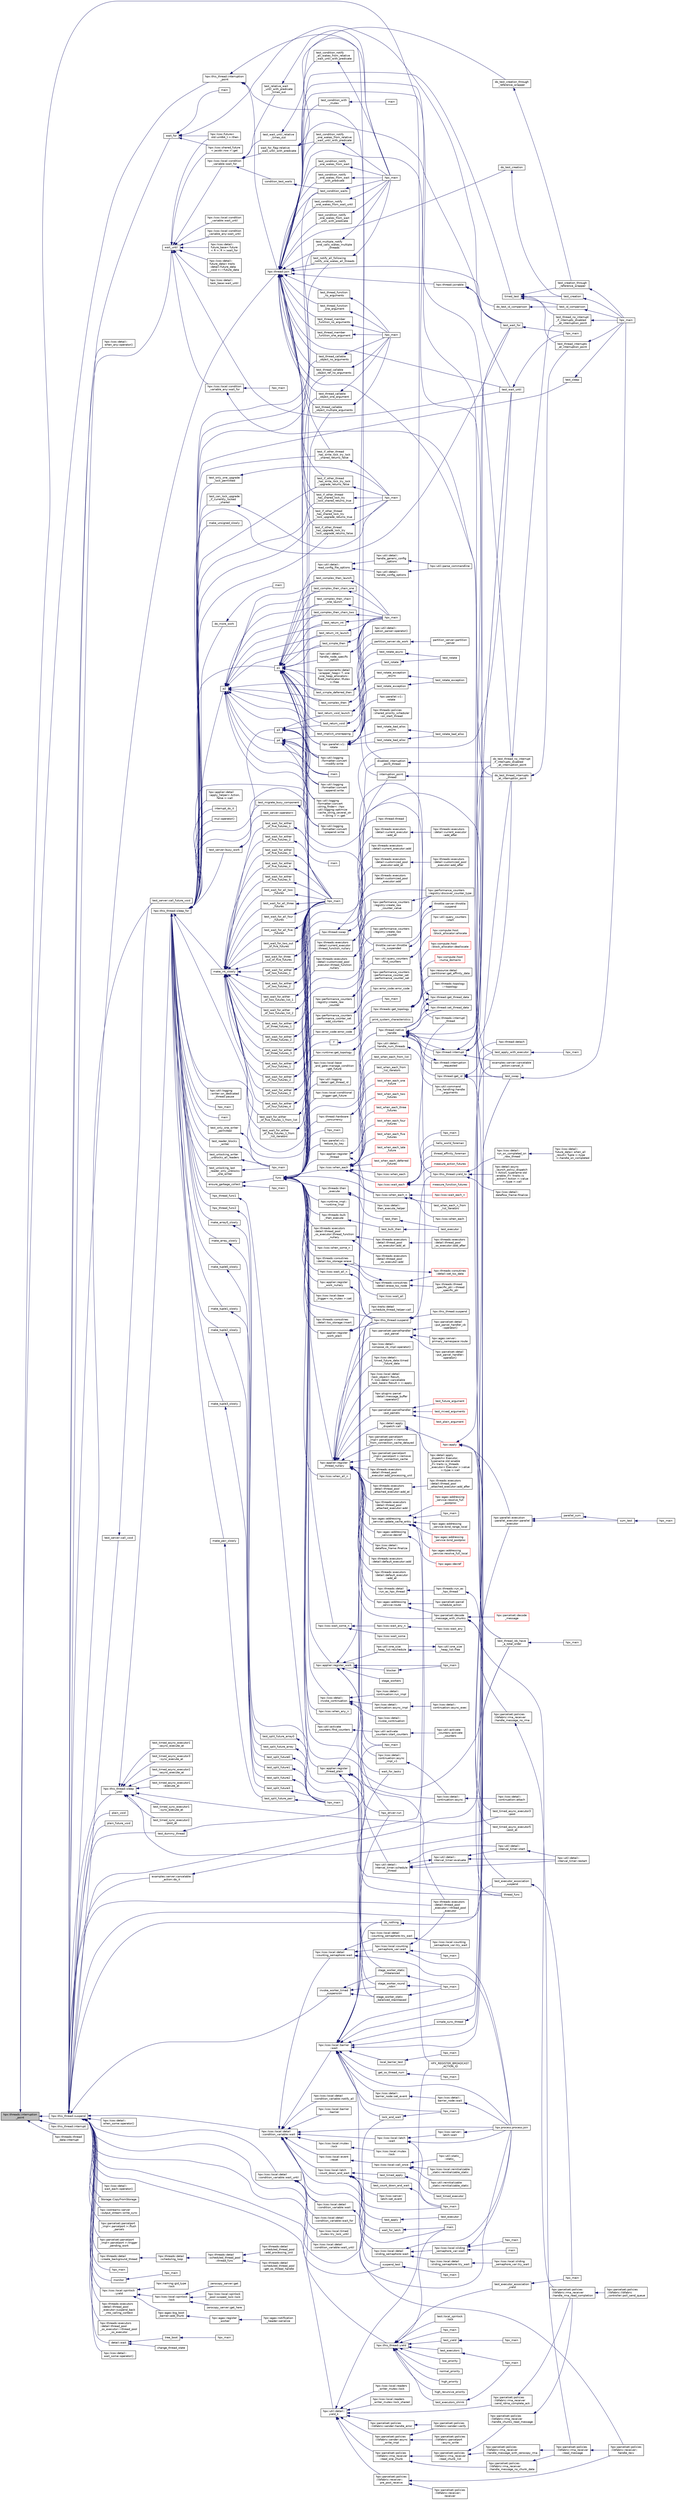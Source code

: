 digraph "hpx::threads::interruption_point"
{
  edge [fontname="Helvetica",fontsize="10",labelfontname="Helvetica",labelfontsize="10"];
  node [fontname="Helvetica",fontsize="10",shape=record];
  rankdir="LR";
  Node8947 [label="hpx::threads::interruption\l_point",height=0.2,width=0.4,color="black", fillcolor="grey75", style="filled", fontcolor="black"];
  Node8947 -> Node8948 [dir="back",color="midnightblue",fontsize="10",style="solid",fontname="Helvetica"];
  Node8948 [label="hpx::this_thread::interruption\l_point",height=0.2,width=0.4,color="black", fillcolor="white", style="filled",URL="$d9/d52/namespacehpx_1_1this__thread.html#afed29489fe37f74d28ad598645bee89a"];
  Node8948 -> Node8949 [dir="back",color="midnightblue",fontsize="10",style="solid",fontname="Helvetica"];
  Node8949 [label="hpx::thread::join",height=0.2,width=0.4,color="black", fillcolor="white", style="filled",URL="$de/d9b/classhpx_1_1thread.html#a144b2a4ef1ec1209d5eac52d95419b62"];
  Node8949 -> Node8950 [dir="back",color="midnightblue",fontsize="10",style="solid",fontname="Helvetica"];
  Node8950 [label="test_condition_notify\l_one_wakes_from_wait",height=0.2,width=0.4,color="black", fillcolor="white", style="filled",URL="$d1/ded/tests_2unit_2lcos_2condition__variable_8cpp.html#a3ff73660db9344704734a4960b36c2c0"];
  Node8950 -> Node8951 [dir="back",color="midnightblue",fontsize="10",style="solid",fontname="Helvetica"];
  Node8951 [label="hpx_main",height=0.2,width=0.4,color="black", fillcolor="white", style="filled",URL="$d1/ded/tests_2unit_2lcos_2condition__variable_8cpp.html#a255f773d830db5ca937cff11c2692fa2"];
  Node8949 -> Node8952 [dir="back",color="midnightblue",fontsize="10",style="solid",fontname="Helvetica"];
  Node8952 [label="test_condition_notify\l_one_wakes_from_wait\l_with_predicate",height=0.2,width=0.4,color="black", fillcolor="white", style="filled",URL="$d1/ded/tests_2unit_2lcos_2condition__variable_8cpp.html#a35cba9e6fd4a11bee8a98270872eeb4d"];
  Node8952 -> Node8951 [dir="back",color="midnightblue",fontsize="10",style="solid",fontname="Helvetica"];
  Node8949 -> Node8953 [dir="back",color="midnightblue",fontsize="10",style="solid",fontname="Helvetica"];
  Node8953 [label="test_condition_notify\l_one_wakes_from_wait_until",height=0.2,width=0.4,color="black", fillcolor="white", style="filled",URL="$d1/ded/tests_2unit_2lcos_2condition__variable_8cpp.html#a022a67b870b45a54debb5f31ab2ef25d"];
  Node8953 -> Node8951 [dir="back",color="midnightblue",fontsize="10",style="solid",fontname="Helvetica"];
  Node8949 -> Node8954 [dir="back",color="midnightblue",fontsize="10",style="solid",fontname="Helvetica"];
  Node8954 [label="test_condition_notify\l_one_wakes_from_wait\l_until_with_predicate",height=0.2,width=0.4,color="black", fillcolor="white", style="filled",URL="$d1/ded/tests_2unit_2lcos_2condition__variable_8cpp.html#af6ef9c5511350c2f339bfd64337c0280"];
  Node8954 -> Node8951 [dir="back",color="midnightblue",fontsize="10",style="solid",fontname="Helvetica"];
  Node8949 -> Node8955 [dir="back",color="midnightblue",fontsize="10",style="solid",fontname="Helvetica"];
  Node8955 [label="test_condition_notify\l_one_wakes_from_relative\l_wait_until_with_predicate",height=0.2,width=0.4,color="black", fillcolor="white", style="filled",URL="$d1/ded/tests_2unit_2lcos_2condition__variable_8cpp.html#a2213a159503e276cf98f9c45bbb0571c"];
  Node8955 -> Node8951 [dir="back",color="midnightblue",fontsize="10",style="solid",fontname="Helvetica"];
  Node8949 -> Node8956 [dir="back",color="midnightblue",fontsize="10",style="solid",fontname="Helvetica"];
  Node8956 [label="test_multiple_notify\l_one_calls_wakes_multiple\l_threads",height=0.2,width=0.4,color="black", fillcolor="white", style="filled",URL="$d1/ded/tests_2unit_2lcos_2condition__variable_8cpp.html#a578d8e27a7396ab57393dea2b8badee3"];
  Node8956 -> Node8951 [dir="back",color="midnightblue",fontsize="10",style="solid",fontname="Helvetica"];
  Node8949 -> Node8957 [dir="back",color="midnightblue",fontsize="10",style="solid",fontname="Helvetica"];
  Node8957 [label="test_notify_all_following\l_notify_one_wakes_all_threads",height=0.2,width=0.4,color="black", fillcolor="white", style="filled",URL="$d1/ded/tests_2unit_2lcos_2condition__variable_8cpp.html#a6dd6eca404b61c749747efb07bebe3fd"];
  Node8957 -> Node8951 [dir="back",color="midnightblue",fontsize="10",style="solid",fontname="Helvetica"];
  Node8949 -> Node8958 [dir="back",color="midnightblue",fontsize="10",style="solid",fontname="Helvetica"];
  Node8958 [label="test_condition_waits",height=0.2,width=0.4,color="black", fillcolor="white", style="filled",URL="$d1/ded/tests_2unit_2lcos_2condition__variable_8cpp.html#a1dd2e7c76971df521b245377c9611cd9"];
  Node8958 -> Node8951 [dir="back",color="midnightblue",fontsize="10",style="solid",fontname="Helvetica"];
  Node8949 -> Node8959 [dir="back",color="midnightblue",fontsize="10",style="solid",fontname="Helvetica"];
  Node8959 [label="test_wait_for",height=0.2,width=0.4,color="black", fillcolor="white", style="filled",URL="$de/d7d/future__timed__wait__1025_8cpp.html#a0e3d5409a174e5dac600412849dc9d93"];
  Node8959 -> Node8960 [dir="back",color="midnightblue",fontsize="10",style="solid",fontname="Helvetica"];
  Node8960 [label="hpx_main",height=0.2,width=0.4,color="black", fillcolor="white", style="filled",URL="$de/d7d/future__timed__wait__1025_8cpp.html#a255f773d830db5ca937cff11c2692fa2"];
  Node8949 -> Node8961 [dir="back",color="midnightblue",fontsize="10",style="solid",fontname="Helvetica"];
  Node8961 [label="test_wait_until",height=0.2,width=0.4,color="black", fillcolor="white", style="filled",URL="$de/d7d/future__timed__wait__1025_8cpp.html#af6d52682ea10ff7a073cce3b5708c7c9"];
  Node8961 -> Node8960 [dir="back",color="midnightblue",fontsize="10",style="solid",fontname="Helvetica"];
  Node8949 -> Node8962 [dir="back",color="midnightblue",fontsize="10",style="solid",fontname="Helvetica"];
  Node8962 [label="test_condition_with\l_mutex",height=0.2,width=0.4,color="black", fillcolor="white", style="filled",URL="$db/d24/ignore__while__locked__1485_8cpp.html#a903532ae9e7686895c03a3320a45d829"];
  Node8962 -> Node8963 [dir="back",color="midnightblue",fontsize="10",style="solid",fontname="Helvetica"];
  Node8963 [label="main",height=0.2,width=0.4,color="black", fillcolor="white", style="filled",URL="$db/d24/ignore__while__locked__1485_8cpp.html#ae66f6b31b5ad750f1fe042a706a4e3d4"];
  Node8949 -> Node8964 [dir="back",color="midnightblue",fontsize="10",style="solid",fontname="Helvetica"];
  Node8964 [label="test_if_other_thread\l_has_write_lock_try_lock\l_shared_returns_false",height=0.2,width=0.4,color="black", fillcolor="white", style="filled",URL="$d1/d40/shared__mutex2_8cpp.html#ae14092e4dc7e9e7a09c0ae66f2e7c7de"];
  Node8964 -> Node8965 [dir="back",color="midnightblue",fontsize="10",style="solid",fontname="Helvetica"];
  Node8965 [label="hpx_main",height=0.2,width=0.4,color="black", fillcolor="white", style="filled",URL="$d1/d40/shared__mutex2_8cpp.html#aefd26dd818037509b2241068d57e3e1d"];
  Node8949 -> Node8966 [dir="back",color="midnightblue",fontsize="10",style="solid",fontname="Helvetica"];
  Node8966 [label="test_if_other_thread\l_has_write_lock_try_lock\l_upgrade_returns_false",height=0.2,width=0.4,color="black", fillcolor="white", style="filled",URL="$d1/d40/shared__mutex2_8cpp.html#a1ff1d2c578b1519417397d4d686168e0"];
  Node8966 -> Node8965 [dir="back",color="midnightblue",fontsize="10",style="solid",fontname="Helvetica"];
  Node8949 -> Node8967 [dir="back",color="midnightblue",fontsize="10",style="solid",fontname="Helvetica"];
  Node8967 [label="test_if_other_thread\l_has_shared_lock_try\l_lock_shared_returns_true",height=0.2,width=0.4,color="black", fillcolor="white", style="filled",URL="$d1/d40/shared__mutex2_8cpp.html#aef7e49788250daad7cbb0d7e2a148549"];
  Node8967 -> Node8965 [dir="back",color="midnightblue",fontsize="10",style="solid",fontname="Helvetica"];
  Node8949 -> Node8968 [dir="back",color="midnightblue",fontsize="10",style="solid",fontname="Helvetica"];
  Node8968 [label="test_if_other_thread\l_has_shared_lock_try\l_lock_upgrade_returns_true",height=0.2,width=0.4,color="black", fillcolor="white", style="filled",URL="$d1/d40/shared__mutex2_8cpp.html#a4d0b5f662bddc8db38e41c5fddb90b7b"];
  Node8968 -> Node8965 [dir="back",color="midnightblue",fontsize="10",style="solid",fontname="Helvetica"];
  Node8949 -> Node8969 [dir="back",color="midnightblue",fontsize="10",style="solid",fontname="Helvetica"];
  Node8969 [label="test_if_other_thread\l_has_upgrade_lock_try\l_lock_upgrade_returns_false",height=0.2,width=0.4,color="black", fillcolor="white", style="filled",URL="$d1/d40/shared__mutex2_8cpp.html#a4c8a69fd444994b0c9758f722a75ae98"];
  Node8969 -> Node8965 [dir="back",color="midnightblue",fontsize="10",style="solid",fontname="Helvetica"];
  Node8949 -> Node8970 [dir="back",color="midnightblue",fontsize="10",style="solid",fontname="Helvetica"];
  Node8970 [label="timed_test",height=0.2,width=0.4,color="black", fillcolor="white", style="filled",URL="$d0/d4e/tests_2unit_2threads_2thread_8cpp.html#a77932447db52b6176c71d13533e14f8c"];
  Node8970 -> Node8971 [dir="back",color="midnightblue",fontsize="10",style="solid",fontname="Helvetica"];
  Node8971 [label="test_creation",height=0.2,width=0.4,color="black", fillcolor="white", style="filled",URL="$d0/d4e/tests_2unit_2threads_2thread_8cpp.html#a8ebee3d318567fdea5ea5817e4c1f72b"];
  Node8971 -> Node8972 [dir="back",color="midnightblue",fontsize="10",style="solid",fontname="Helvetica"];
  Node8972 [label="hpx_main",height=0.2,width=0.4,color="black", fillcolor="white", style="filled",URL="$d0/d4e/tests_2unit_2threads_2thread_8cpp.html#a255f773d830db5ca937cff11c2692fa2"];
  Node8970 -> Node8973 [dir="back",color="midnightblue",fontsize="10",style="solid",fontname="Helvetica"];
  Node8973 [label="test_id_comparison",height=0.2,width=0.4,color="black", fillcolor="white", style="filled",URL="$d0/d4e/tests_2unit_2threads_2thread_8cpp.html#a97681197126ec2cb54ce63ebbcae990e"];
  Node8973 -> Node8972 [dir="back",color="midnightblue",fontsize="10",style="solid",fontname="Helvetica"];
  Node8970 -> Node8974 [dir="back",color="midnightblue",fontsize="10",style="solid",fontname="Helvetica"];
  Node8974 [label="test_thread_interrupts\l_at_interruption_point",height=0.2,width=0.4,color="black", fillcolor="white", style="filled",URL="$d0/d4e/tests_2unit_2threads_2thread_8cpp.html#a4a6a8c2918dcd825da0102f3a63bf24a"];
  Node8974 -> Node8972 [dir="back",color="midnightblue",fontsize="10",style="solid",fontname="Helvetica"];
  Node8970 -> Node8975 [dir="back",color="midnightblue",fontsize="10",style="solid",fontname="Helvetica"];
  Node8975 [label="test_thread_no_interrupt\l_if_interrupts_disabled\l_at_interruption_point",height=0.2,width=0.4,color="black", fillcolor="white", style="filled",URL="$d0/d4e/tests_2unit_2threads_2thread_8cpp.html#ae8589f467c87f24293dd95710b4d8374"];
  Node8975 -> Node8972 [dir="back",color="midnightblue",fontsize="10",style="solid",fontname="Helvetica"];
  Node8970 -> Node8976 [dir="back",color="midnightblue",fontsize="10",style="solid",fontname="Helvetica"];
  Node8976 [label="test_creation_through\l_reference_wrapper",height=0.2,width=0.4,color="black", fillcolor="white", style="filled",URL="$d0/d4e/tests_2unit_2threads_2thread_8cpp.html#a092e4fe9cdfcd9401353203681ea3199"];
  Node8976 -> Node8972 [dir="back",color="midnightblue",fontsize="10",style="solid",fontname="Helvetica"];
  Node8949 -> Node8977 [dir="back",color="midnightblue",fontsize="10",style="solid",fontname="Helvetica"];
  Node8977 [label="do_test_creation",height=0.2,width=0.4,color="black", fillcolor="white", style="filled",URL="$d0/d4e/tests_2unit_2threads_2thread_8cpp.html#a12676226455c01b1d909d212bac33287"];
  Node8977 -> Node8971 [dir="back",color="midnightblue",fontsize="10",style="solid",fontname="Helvetica"];
  Node8949 -> Node8978 [dir="back",color="midnightblue",fontsize="10",style="solid",fontname="Helvetica"];
  Node8978 [label="do_test_id_comparison",height=0.2,width=0.4,color="black", fillcolor="white", style="filled",URL="$d0/d4e/tests_2unit_2threads_2thread_8cpp.html#a59fbb6da48bcd786db6f85fcc6c692cd"];
  Node8978 -> Node8973 [dir="back",color="midnightblue",fontsize="10",style="solid",fontname="Helvetica"];
  Node8949 -> Node8979 [dir="back",color="midnightblue",fontsize="10",style="solid",fontname="Helvetica"];
  Node8979 [label="do_test_thread_interrupts\l_at_interruption_point",height=0.2,width=0.4,color="black", fillcolor="white", style="filled",URL="$d0/d4e/tests_2unit_2threads_2thread_8cpp.html#a1592be75203d2ef54f0a19832cacecf8"];
  Node8979 -> Node8974 [dir="back",color="midnightblue",fontsize="10",style="solid",fontname="Helvetica"];
  Node8949 -> Node8980 [dir="back",color="midnightblue",fontsize="10",style="solid",fontname="Helvetica"];
  Node8980 [label="do_test_thread_no_interrupt\l_if_interrupts_disabled\l_at_interruption_point",height=0.2,width=0.4,color="black", fillcolor="white", style="filled",URL="$d0/d4e/tests_2unit_2threads_2thread_8cpp.html#a83a3b29d9f2edb5952625e72f9651985"];
  Node8980 -> Node8975 [dir="back",color="midnightblue",fontsize="10",style="solid",fontname="Helvetica"];
  Node8949 -> Node8981 [dir="back",color="midnightblue",fontsize="10",style="solid",fontname="Helvetica"];
  Node8981 [label="do_test_creation_through\l_reference_wrapper",height=0.2,width=0.4,color="black", fillcolor="white", style="filled",URL="$d0/d4e/tests_2unit_2threads_2thread_8cpp.html#aa1277e7f94fd0b4f4ab89f32f90d52d2"];
  Node8981 -> Node8976 [dir="back",color="midnightblue",fontsize="10",style="solid",fontname="Helvetica"];
  Node8949 -> Node8982 [dir="back",color="midnightblue",fontsize="10",style="solid",fontname="Helvetica"];
  Node8982 [label="test_swap",height=0.2,width=0.4,color="black", fillcolor="white", style="filled",URL="$d0/d4e/tests_2unit_2threads_2thread_8cpp.html#aa9645d2d1912efd27e83867429e862d0"];
  Node8982 -> Node8972 [dir="back",color="midnightblue",fontsize="10",style="solid",fontname="Helvetica"];
  Node8949 -> Node8983 [dir="back",color="midnightblue",fontsize="10",style="solid",fontname="Helvetica"];
  Node8983 [label="hpx::thread::joinable",height=0.2,width=0.4,color="black", fillcolor="white", style="filled",URL="$de/d9b/classhpx_1_1thread.html#a12a733bddbd5e02db6e3a8ab1b4f9a40"];
  Node8983 -> Node8959 [dir="back",color="midnightblue",fontsize="10",style="solid",fontname="Helvetica"];
  Node8983 -> Node8961 [dir="back",color="midnightblue",fontsize="10",style="solid",fontname="Helvetica"];
  Node8949 -> Node8984 [dir="back",color="midnightblue",fontsize="10",style="solid",fontname="Helvetica"];
  Node8984 [label="test_thread_ids_have\l_a_total_order",height=0.2,width=0.4,color="black", fillcolor="white", style="filled",URL="$df/d88/thread__id_8cpp.html#a95604be93f5422b5bc87778cff21bde1"];
  Node8984 -> Node8985 [dir="back",color="midnightblue",fontsize="10",style="solid",fontname="Helvetica"];
  Node8985 [label="hpx_main",height=0.2,width=0.4,color="black", fillcolor="white", style="filled",URL="$df/d88/thread__id_8cpp.html#a255f773d830db5ca937cff11c2692fa2"];
  Node8949 -> Node8986 [dir="back",color="midnightblue",fontsize="10",style="solid",fontname="Helvetica"];
  Node8986 [label="test_thread_function\l_no_arguments",height=0.2,width=0.4,color="black", fillcolor="white", style="filled",URL="$dd/ddf/thread__launching_8cpp.html#ad37bd1fc17d6cca07d53b3e5cc518a9b"];
  Node8986 -> Node8987 [dir="back",color="midnightblue",fontsize="10",style="solid",fontname="Helvetica"];
  Node8987 [label="hpx_main",height=0.2,width=0.4,color="black", fillcolor="white", style="filled",URL="$dd/ddf/thread__launching_8cpp.html#a255f773d830db5ca937cff11c2692fa2"];
  Node8949 -> Node8988 [dir="back",color="midnightblue",fontsize="10",style="solid",fontname="Helvetica"];
  Node8988 [label="test_thread_function\l_one_argument",height=0.2,width=0.4,color="black", fillcolor="white", style="filled",URL="$dd/ddf/thread__launching_8cpp.html#ab88ee4c6beee3d242d249ff9f3b39f45"];
  Node8988 -> Node8987 [dir="back",color="midnightblue",fontsize="10",style="solid",fontname="Helvetica"];
  Node8949 -> Node8989 [dir="back",color="midnightblue",fontsize="10",style="solid",fontname="Helvetica"];
  Node8989 [label="test_thread_callable\l_object_no_arguments",height=0.2,width=0.4,color="black", fillcolor="white", style="filled",URL="$dd/ddf/thread__launching_8cpp.html#a1ca73a9dd10070749de88d5923f4f614"];
  Node8989 -> Node8987 [dir="back",color="midnightblue",fontsize="10",style="solid",fontname="Helvetica"];
  Node8949 -> Node8990 [dir="back",color="midnightblue",fontsize="10",style="solid",fontname="Helvetica"];
  Node8990 [label="test_thread_callable\l_object_ref_no_arguments",height=0.2,width=0.4,color="black", fillcolor="white", style="filled",URL="$dd/ddf/thread__launching_8cpp.html#ac3021a6b3b54042a66dd9e1bd2d503be"];
  Node8990 -> Node8987 [dir="back",color="midnightblue",fontsize="10",style="solid",fontname="Helvetica"];
  Node8949 -> Node8991 [dir="back",color="midnightblue",fontsize="10",style="solid",fontname="Helvetica"];
  Node8991 [label="test_thread_callable\l_object_one_argument",height=0.2,width=0.4,color="black", fillcolor="white", style="filled",URL="$dd/ddf/thread__launching_8cpp.html#a479c6bfbe2b52349dae9ce07862d0b70"];
  Node8991 -> Node8987 [dir="back",color="midnightblue",fontsize="10",style="solid",fontname="Helvetica"];
  Node8949 -> Node8992 [dir="back",color="midnightblue",fontsize="10",style="solid",fontname="Helvetica"];
  Node8992 [label="test_thread_callable\l_object_multiple_arguments",height=0.2,width=0.4,color="black", fillcolor="white", style="filled",URL="$dd/ddf/thread__launching_8cpp.html#a244e40d08ad65cc3a8f277adbe4fb93e"];
  Node8992 -> Node8987 [dir="back",color="midnightblue",fontsize="10",style="solid",fontname="Helvetica"];
  Node8949 -> Node8993 [dir="back",color="midnightblue",fontsize="10",style="solid",fontname="Helvetica"];
  Node8993 [label="test_thread_member\l_function_no_arguments",height=0.2,width=0.4,color="black", fillcolor="white", style="filled",URL="$dd/ddf/thread__launching_8cpp.html#a2ad2478f715b955f1cb4811aa5f5496a"];
  Node8993 -> Node8987 [dir="back",color="midnightblue",fontsize="10",style="solid",fontname="Helvetica"];
  Node8949 -> Node8994 [dir="back",color="midnightblue",fontsize="10",style="solid",fontname="Helvetica"];
  Node8994 [label="test_thread_member\l_function_one_argument",height=0.2,width=0.4,color="black", fillcolor="white", style="filled",URL="$dd/ddf/thread__launching_8cpp.html#ac9f1d9390f4bd72bc1a74440fe2f24aa"];
  Node8994 -> Node8987 [dir="back",color="midnightblue",fontsize="10",style="solid",fontname="Helvetica"];
  Node8948 -> Node8995 [dir="back",color="midnightblue",fontsize="10",style="solid",fontname="Helvetica"];
  Node8995 [label="interruption_point\l_thread",height=0.2,width=0.4,color="black", fillcolor="white", style="filled",URL="$d0/d4e/tests_2unit_2threads_2thread_8cpp.html#a4ed7731f04404da6ea18c2204329f7cb"];
  Node8995 -> Node8979 [dir="back",color="midnightblue",fontsize="10",style="solid",fontname="Helvetica"];
  Node8948 -> Node8996 [dir="back",color="midnightblue",fontsize="10",style="solid",fontname="Helvetica"];
  Node8996 [label="disabled_interruption\l_point_thread",height=0.2,width=0.4,color="black", fillcolor="white", style="filled",URL="$d0/d4e/tests_2unit_2threads_2thread_8cpp.html#a36cf1f1e669661313a3a2657b174f7c2"];
  Node8996 -> Node8980 [dir="back",color="midnightblue",fontsize="10",style="solid",fontname="Helvetica"];
  Node8947 -> Node8997 [dir="back",color="midnightblue",fontsize="10",style="solid",fontname="Helvetica"];
  Node8997 [label="hpx::this_thread::interrupt",height=0.2,width=0.4,color="black", fillcolor="white", style="filled",URL="$d9/d52/namespacehpx_1_1this__thread.html#a49cd26229bfb67be978922ae515a44bb"];
  Node8947 -> Node8998 [dir="back",color="midnightblue",fontsize="10",style="solid",fontname="Helvetica"];
  Node8998 [label="hpx::threads::thread\l_data::interrupt",height=0.2,width=0.4,color="black", fillcolor="white", style="filled",URL="$d3/d00/classhpx_1_1threads_1_1thread__data.html#adb6d1591ddc50cc429a1a71d3583b7e2"];
  Node8947 -> Node8999 [dir="back",color="midnightblue",fontsize="10",style="solid",fontname="Helvetica"];
  Node8999 [label="hpx::this_thread::suspend",height=0.2,width=0.4,color="black", fillcolor="white", style="filled",URL="$d9/d52/namespacehpx_1_1this__thread.html#aca220026fb3014c0881d129fe31c0073"];
  Node8999 -> Node9000 [dir="back",color="midnightblue",fontsize="10",style="solid",fontname="Helvetica"];
  Node9000 [label="test_server::call_void",height=0.2,width=0.4,color="black", fillcolor="white", style="filled",URL="$d5/d5d/structtest__server.html#abb97948885a769fc02aeb9f27a10f263"];
  Node9000 -> Node9001 [dir="back",color="midnightblue",fontsize="10",style="solid",fontname="Helvetica"];
  Node9001 [label="test_server::call_future_void",height=0.2,width=0.4,color="black", fillcolor="white", style="filled",URL="$d5/d5d/structtest__server.html#a6e4453a08c3db0ea21b51cca14a38d37"];
  Node8999 -> Node9001 [dir="back",color="midnightblue",fontsize="10",style="solid",fontname="Helvetica"];
  Node8999 -> Node9002 [dir="back",color="midnightblue",fontsize="10",style="solid",fontname="Helvetica"];
  Node9002 [label="plain_void",height=0.2,width=0.4,color="black", fillcolor="white", style="filled",URL="$db/d8a/action__invoke__no__more__than_8cpp.html#a5d2633b0a95edc3ee554a2203f23fb3f"];
  Node8999 -> Node9003 [dir="back",color="midnightblue",fontsize="10",style="solid",fontname="Helvetica"];
  Node9003 [label="plain_future_void",height=0.2,width=0.4,color="black", fillcolor="white", style="filled",URL="$db/d8a/action__invoke__no__more__than_8cpp.html#ab3807c5173260e9c18d3d26eb9560728"];
  Node8999 -> Node9004 [dir="back",color="midnightblue",fontsize="10",style="solid",fontname="Helvetica"];
  Node9004 [label="examples::server::cancelable\l_action::do_it",height=0.2,width=0.4,color="black", fillcolor="white", style="filled",URL="$da/d82/classexamples_1_1server_1_1cancelable__action.html#af49b4772ebb753ef1faf93236f9e38fa"];
  Node9004 -> Node9005 [dir="back",color="midnightblue",fontsize="10",style="solid",fontname="Helvetica"];
  Node9005 [label="examples::server::cancelable\l_action::cancel_it",height=0.2,width=0.4,color="black", fillcolor="white", style="filled",URL="$da/d82/classexamples_1_1server_1_1cancelable__action.html#a411ff697f6719bdf2db9df63e7ce0d1a"];
  Node8999 -> Node9006 [dir="back",color="midnightblue",fontsize="10",style="solid",fontname="Helvetica"];
  Node9006 [label="hpx::lcos::local::detail\l::condition_variable::wait",height=0.2,width=0.4,color="black", fillcolor="white", style="filled",URL="$d2/d39/classhpx_1_1lcos_1_1local_1_1detail_1_1condition__variable.html#a50fcaaece7968ab37d3f2e8771afabf9"];
  Node9006 -> Node9007 [dir="back",color="midnightblue",fontsize="10",style="solid",fontname="Helvetica"];
  Node9007 [label="hpx::lcos::local::detail\l::condition_variable::notify_all",height=0.2,width=0.4,color="black", fillcolor="white", style="filled",URL="$d2/d39/classhpx_1_1lcos_1_1local_1_1detail_1_1condition__variable.html#ae669c43530443e8852760f51f0ee3862"];
  Node9006 -> Node9008 [dir="back",color="midnightblue",fontsize="10",style="solid",fontname="Helvetica"];
  Node9008 [label="hpx::lcos::local::detail\l::condition_variable::wait",height=0.2,width=0.4,color="black", fillcolor="white", style="filled",URL="$d2/d39/classhpx_1_1lcos_1_1local_1_1detail_1_1condition__variable.html#aa0eda2419e7df2922669d8f8ca392376"];
  Node9008 -> Node9009 [dir="back",color="midnightblue",fontsize="10",style="solid",fontname="Helvetica"];
  Node9009 [label="hpx.process.process.join",height=0.2,width=0.4,color="black", fillcolor="white", style="filled",URL="$d3/d41/classhpx_1_1process_1_1process.html#acc7ec4687f3bf5ae121ef7b494d991d8"];
  Node9006 -> Node9010 [dir="back",color="midnightblue",fontsize="10",style="solid",fontname="Helvetica"];
  Node9010 [label="hpx::lcos::local::detail\l::counting_semaphore::wait",height=0.2,width=0.4,color="black", fillcolor="white", style="filled",URL="$d3/d61/classhpx_1_1lcos_1_1local_1_1detail_1_1counting__semaphore.html#a649923710c2ef70cfe2933926438d5fe"];
  Node9010 -> Node9011 [dir="back",color="midnightblue",fontsize="10",style="solid",fontname="Helvetica"];
  Node9011 [label="hpx::lcos::local::counting\l_semaphore_var::wait",height=0.2,width=0.4,color="black", fillcolor="white", style="filled",URL="$df/d53/classhpx_1_1lcos_1_1local_1_1counting__semaphore__var.html#a803c6b370e225e49b5033bbb4e7e91a1",tooltip="Wait for the semaphore to be signaled. "];
  Node9011 -> Node9012 [dir="back",color="midnightblue",fontsize="10",style="solid",fontname="Helvetica"];
  Node9012 [label="hpx_main",height=0.2,width=0.4,color="black", fillcolor="white", style="filled",URL="$df/de9/counting__semaphore_8cpp.html#aefd26dd818037509b2241068d57e3e1d"];
  Node9011 -> Node9009 [dir="back",color="midnightblue",fontsize="10",style="solid",fontname="Helvetica"];
  Node9011 -> Node9013 [dir="back",color="midnightblue",fontsize="10",style="solid",fontname="Helvetica"];
  Node9013 [label="hpx::threads::executors\l::detail::thread_pool\l_executor::~thread_pool\l_executor",height=0.2,width=0.4,color="black", fillcolor="white", style="filled",URL="$d0/d20/classhpx_1_1threads_1_1executors_1_1detail_1_1thread__pool__executor.html#a985ac5d8e9202879fdfb64789caf44ea"];
  Node9010 -> Node9014 [dir="back",color="midnightblue",fontsize="10",style="solid",fontname="Helvetica"];
  Node9014 [label="hpx::lcos::local::detail\l::counting_semaphore::try_wait",height=0.2,width=0.4,color="black", fillcolor="white", style="filled",URL="$d3/d61/classhpx_1_1lcos_1_1local_1_1detail_1_1counting__semaphore.html#ac320439e96c0cda1540d408c75d26aa3"];
  Node9014 -> Node9015 [dir="back",color="midnightblue",fontsize="10",style="solid",fontname="Helvetica"];
  Node9015 [label="hpx::lcos::local::counting\l_semaphore_var::try_wait",height=0.2,width=0.4,color="black", fillcolor="white", style="filled",URL="$df/d53/classhpx_1_1lcos_1_1local_1_1counting__semaphore__var.html#a81da6f6de5f9518e74768cde90d9d5b7",tooltip="Try to wait for the semaphore to be signaled. "];
  Node9010 -> Node9009 [dir="back",color="midnightblue",fontsize="10",style="solid",fontname="Helvetica"];
  Node9006 -> Node9016 [dir="back",color="midnightblue",fontsize="10",style="solid",fontname="Helvetica"];
  Node9016 [label="hpx::lcos::local::event\l::reset",height=0.2,width=0.4,color="black", fillcolor="white", style="filled",URL="$d2/d08/classhpx_1_1lcos_1_1local_1_1event.html#a1705a352cfae05961fe1f5c112199554",tooltip="Reset the event. "];
  Node9016 -> Node9017 [dir="back",color="midnightblue",fontsize="10",style="solid",fontname="Helvetica"];
  Node9017 [label="hpx::lcos::local::call_once",height=0.2,width=0.4,color="black", fillcolor="white", style="filled",URL="$d0/d47/namespacehpx_1_1lcos_1_1local.html#a3fa67464391720578b24d35907853756"];
  Node9017 -> Node9018 [dir="back",color="midnightblue",fontsize="10",style="solid",fontname="Helvetica"];
  Node9018 [label="hpx::lcos::local::reinitializable\l_static::reinitializable_static",height=0.2,width=0.4,color="black", fillcolor="white", style="filled",URL="$d4/d04/structhpx_1_1lcos_1_1local_1_1reinitializable__static.html#a5be89efcb123484e955a72ee512d0ea2"];
  Node9017 -> Node9019 [dir="back",color="midnightblue",fontsize="10",style="solid",fontname="Helvetica"];
  Node9019 [label="hpx::util::reinitializable\l_static::reinitializable_static",height=0.2,width=0.4,color="black", fillcolor="white", style="filled",URL="$d2/db7/structhpx_1_1util_1_1reinitializable__static.html#a8ebb2d00ae9b9ed3bef5751a326e57b3"];
  Node9017 -> Node9020 [dir="back",color="midnightblue",fontsize="10",style="solid",fontname="Helvetica"];
  Node9020 [label="hpx::util::static_\l::static_",height=0.2,width=0.4,color="black", fillcolor="white", style="filled",URL="$d3/dbb/structhpx_1_1util_1_1static__.html#a469d6f838e6368a1517bc1082099b8da"];
  Node9006 -> Node9021 [dir="back",color="midnightblue",fontsize="10",style="solid",fontname="Helvetica"];
  Node9021 [label="hpx::lcos::local::latch\l::count_down_and_wait",height=0.2,width=0.4,color="black", fillcolor="white", style="filled",URL="$dd/de7/classhpx_1_1lcos_1_1local_1_1latch.html#adefe7460a4205b19b2d7db2390673685"];
  Node9021 -> Node9022 [dir="back",color="midnightblue",fontsize="10",style="solid",fontname="Helvetica"];
  Node9022 [label="wait_for_latch",height=0.2,width=0.4,color="black", fillcolor="white", style="filled",URL="$d3/dd4/enumerate__threads_8cpp.html#a1044b11869f3225fc64846d4674c34a0"];
  Node9022 -> Node9023 [dir="back",color="midnightblue",fontsize="10",style="solid",fontname="Helvetica"];
  Node9023 [label="main",height=0.2,width=0.4,color="black", fillcolor="white", style="filled",URL="$d3/dd4/enumerate__threads_8cpp.html#ae66f6b31b5ad750f1fe042a706a4e3d4"];
  Node9021 -> Node9023 [dir="back",color="midnightblue",fontsize="10",style="solid",fontname="Helvetica"];
  Node9021 -> Node9024 [dir="back",color="midnightblue",fontsize="10",style="solid",fontname="Helvetica"];
  Node9024 [label="hpx::lcos::server::\llatch::set_event",height=0.2,width=0.4,color="black", fillcolor="white", style="filled",URL="$d7/d72/classhpx_1_1lcos_1_1server_1_1latch.html#ad456d4a188574ebc6bdb53f626cb8b27"];
  Node9021 -> Node9025 [dir="back",color="midnightblue",fontsize="10",style="solid",fontname="Helvetica"];
  Node9025 [label="test_count_down_and_wait",height=0.2,width=0.4,color="black", fillcolor="white", style="filled",URL="$d4/db4/local__latch_8cpp.html#a835e7630881efa4fb379972b0dc2fdb1"];
  Node9025 -> Node9026 [dir="back",color="midnightblue",fontsize="10",style="solid",fontname="Helvetica"];
  Node9026 [label="hpx_main",height=0.2,width=0.4,color="black", fillcolor="white", style="filled",URL="$d4/db4/local__latch_8cpp.html#aefd26dd818037509b2241068d57e3e1d"];
  Node9021 -> Node9026 [dir="back",color="midnightblue",fontsize="10",style="solid",fontname="Helvetica"];
  Node9021 -> Node9027 [dir="back",color="midnightblue",fontsize="10",style="solid",fontname="Helvetica"];
  Node9027 [label="test_apply",height=0.2,width=0.4,color="black", fillcolor="white", style="filled",URL="$d8/d83/minimal__async__executor_8cpp.html#a5f84f0aa2a8c7b97a91aff6d6eb013fc"];
  Node9027 -> Node9028 [dir="back",color="midnightblue",fontsize="10",style="solid",fontname="Helvetica"];
  Node9028 [label="test_executor",height=0.2,width=0.4,color="black", fillcolor="white", style="filled",URL="$d8/d83/minimal__async__executor_8cpp.html#a12065ee56eec28d3895ba316405a7116"];
  Node9021 -> Node9029 [dir="back",color="midnightblue",fontsize="10",style="solid",fontname="Helvetica"];
  Node9029 [label="test_timed_apply",height=0.2,width=0.4,color="black", fillcolor="white", style="filled",URL="$d7/de3/minimal__timed__async__executor_8cpp.html#a4efa415d3bbbec720c16e167505810e9"];
  Node9029 -> Node9030 [dir="back",color="midnightblue",fontsize="10",style="solid",fontname="Helvetica"];
  Node9030 [label="test_timed_executor",height=0.2,width=0.4,color="black", fillcolor="white", style="filled",URL="$d7/de3/minimal__timed__async__executor_8cpp.html#a4e2d002d587a77e84eb27f1f903f5094"];
  Node9006 -> Node9031 [dir="back",color="midnightblue",fontsize="10",style="solid",fontname="Helvetica"];
  Node9031 [label="hpx::lcos::local::latch\l::wait",height=0.2,width=0.4,color="black", fillcolor="white", style="filled",URL="$dd/de7/classhpx_1_1lcos_1_1local_1_1latch.html#aee0ac5a5fbb311045b28412f8f484bf0"];
  Node9031 -> Node9032 [dir="back",color="midnightblue",fontsize="10",style="solid",fontname="Helvetica"];
  Node9032 [label="hpx::lcos::server::\llatch::wait",height=0.2,width=0.4,color="black", fillcolor="white", style="filled",URL="$d7/d72/classhpx_1_1lcos_1_1server_1_1latch.html#a8fc64b5e66e9b38940ab5fef5d7f4789"];
  Node9032 -> Node9009 [dir="back",color="midnightblue",fontsize="10",style="solid",fontname="Helvetica"];
  Node9031 -> Node9026 [dir="back",color="midnightblue",fontsize="10",style="solid",fontname="Helvetica"];
  Node9031 -> Node9009 [dir="back",color="midnightblue",fontsize="10",style="solid",fontname="Helvetica"];
  Node9006 -> Node9033 [dir="back",color="midnightblue",fontsize="10",style="solid",fontname="Helvetica"];
  Node9033 [label="hpx::lcos::local::barrier\l::barrier",height=0.2,width=0.4,color="black", fillcolor="white", style="filled",URL="$da/d43/classhpx_1_1lcos_1_1local_1_1barrier.html#aefb0700d69c5d946e12d1b914ac80ba6"];
  Node9006 -> Node9034 [dir="back",color="midnightblue",fontsize="10",style="solid",fontname="Helvetica"];
  Node9034 [label="hpx::lcos::local::barrier\l::wait",height=0.2,width=0.4,color="black", fillcolor="white", style="filled",URL="$da/d43/classhpx_1_1lcos_1_1local_1_1barrier.html#ae3374c182ffd12c9975963139b6f9255"];
  Node9034 -> Node9035 [dir="back",color="midnightblue",fontsize="10",style="solid",fontname="Helvetica"];
  Node9035 [label="hpx::lcos::detail::\lbarrier_node::set_event",height=0.2,width=0.4,color="black", fillcolor="white", style="filled",URL="$dc/dd7/structhpx_1_1lcos_1_1detail_1_1barrier__node.html#a7c4df1612298d6bca82818ad1ab263e7"];
  Node9035 -> Node9036 [dir="back",color="midnightblue",fontsize="10",style="solid",fontname="Helvetica"];
  Node9036 [label="hpx::lcos::detail::\lbarrier_node::wait",height=0.2,width=0.4,color="black", fillcolor="white", style="filled",URL="$dc/dd7/structhpx_1_1lcos_1_1detail_1_1barrier__node.html#aa4e3bd2f6143714f869892b8e992c45e"];
  Node9036 -> Node9009 [dir="back",color="midnightblue",fontsize="10",style="solid",fontname="Helvetica"];
  Node9034 -> Node9037 [dir="back",color="midnightblue",fontsize="10",style="solid",fontname="Helvetica"];
  Node9037 [label="lock_and_wait",height=0.2,width=0.4,color="black", fillcolor="white", style="filled",URL="$d5/dca/hpx__thread__phase_8cpp.html#a33ae614742af7a5d14a763390f10b5ce"];
  Node9037 -> Node9038 [dir="back",color="midnightblue",fontsize="10",style="solid",fontname="Helvetica"];
  Node9038 [label="hpx_main",height=0.2,width=0.4,color="black", fillcolor="white", style="filled",URL="$d5/dca/hpx__thread__phase_8cpp.html#aaf67a3863f19ff7033e239ebb1204fb7"];
  Node9034 -> Node9038 [dir="back",color="midnightblue",fontsize="10",style="solid",fontname="Helvetica"];
  Node9034 -> Node9039 [dir="back",color="midnightblue",fontsize="10",style="solid",fontname="Helvetica"];
  Node9039 [label="hpx_driver::run",height=0.2,width=0.4,color="black", fillcolor="white", style="filled",URL="$df/d10/structhpx__driver.html#a18f4851aebac8f2b382fae393675108f"];
  Node9034 -> Node9040 [dir="back",color="midnightblue",fontsize="10",style="solid",fontname="Helvetica"];
  Node9040 [label="local_barrier_test",height=0.2,width=0.4,color="black", fillcolor="white", style="filled",URL="$d2/db4/tests_2unit_2lcos_2local__barrier_8cpp.html#aa0780d94f0cd2b7fb0085691df108c5d"];
  Node9040 -> Node9041 [dir="back",color="midnightblue",fontsize="10",style="solid",fontname="Helvetica"];
  Node9041 [label="hpx_main",height=0.2,width=0.4,color="black", fillcolor="white", style="filled",URL="$d2/db4/tests_2unit_2lcos_2local__barrier_8cpp.html#aaf67a3863f19ff7033e239ebb1204fb7"];
  Node9034 -> Node9042 [dir="back",color="midnightblue",fontsize="10",style="solid",fontname="Helvetica"];
  Node9042 [label="get_os_thread_num",height=0.2,width=0.4,color="black", fillcolor="white", style="filled",URL="$d2/dfb/os__thread__num_8cpp.html#a4e93c08a1dab5895036ff150c5cbf0aa"];
  Node9042 -> Node9043 [dir="back",color="midnightblue",fontsize="10",style="solid",fontname="Helvetica"];
  Node9043 [label="hpx_main",height=0.2,width=0.4,color="black", fillcolor="white", style="filled",URL="$d2/dfb/os__thread__num_8cpp.html#aaf67a3863f19ff7033e239ebb1204fb7"];
  Node9034 -> Node9009 [dir="back",color="midnightblue",fontsize="10",style="solid",fontname="Helvetica"];
  Node9034 -> Node8995 [dir="back",color="midnightblue",fontsize="10",style="solid",fontname="Helvetica"];
  Node9034 -> Node8979 [dir="back",color="midnightblue",fontsize="10",style="solid",fontname="Helvetica"];
  Node9034 -> Node8996 [dir="back",color="midnightblue",fontsize="10",style="solid",fontname="Helvetica"];
  Node9034 -> Node8980 [dir="back",color="midnightblue",fontsize="10",style="solid",fontname="Helvetica"];
  Node9034 -> Node9044 [dir="back",color="midnightblue",fontsize="10",style="solid",fontname="Helvetica"];
  Node9044 [label="simple_sync_thread",height=0.2,width=0.4,color="black", fillcolor="white", style="filled",URL="$d0/d4e/tests_2unit_2threads_2thread_8cpp.html#aafe091deb4ce014ec0d8354ca4219cb3"];
  Node9044 -> Node8982 [dir="back",color="midnightblue",fontsize="10",style="solid",fontname="Helvetica"];
  Node9034 -> Node8982 [dir="back",color="midnightblue",fontsize="10",style="solid",fontname="Helvetica"];
  Node9034 -> Node9045 [dir="back",color="midnightblue",fontsize="10",style="solid",fontname="Helvetica"];
  Node9045 [label="do_nothing",height=0.2,width=0.4,color="black", fillcolor="white", style="filled",URL="$df/d88/thread__id_8cpp.html#ad27c188384788837a2a71dde38635725"];
  Node9045 -> Node8984 [dir="back",color="midnightblue",fontsize="10",style="solid",fontname="Helvetica"];
  Node9034 -> Node8984 [dir="back",color="midnightblue",fontsize="10",style="solid",fontname="Helvetica"];
  Node9034 -> Node9046 [dir="back",color="midnightblue",fontsize="10",style="solid",fontname="Helvetica"];
  Node9046 [label="suspend_test",height=0.2,width=0.4,color="black", fillcolor="white", style="filled",URL="$db/d59/thread__suspend__duration_8cpp.html#a51db1109c6dea5b277ccfc6e1a2e0a18"];
  Node9046 -> Node9047 [dir="back",color="midnightblue",fontsize="10",style="solid",fontname="Helvetica"];
  Node9047 [label="hpx_main",height=0.2,width=0.4,color="black", fillcolor="white", style="filled",URL="$db/d59/thread__suspend__duration_8cpp.html#aaf67a3863f19ff7033e239ebb1204fb7"];
  Node9034 -> Node9048 [dir="back",color="midnightblue",fontsize="10",style="solid",fontname="Helvetica"];
  Node9048 [label="wait_for_tasks",height=0.2,width=0.4,color="black", fillcolor="white", style="filled",URL="$df/de1/timed__task__spawn_8cpp.html#a9343f118f9876c51c2ce9a733a41320f"];
  Node9006 -> Node9049 [dir="back",color="midnightblue",fontsize="10",style="solid",fontname="Helvetica"];
  Node9049 [label="hpx::lcos::local::mutex\l::lock",height=0.2,width=0.4,color="black", fillcolor="white", style="filled",URL="$d2/dd8/classhpx_1_1lcos_1_1local_1_1mutex.html#a82c6428f1de7bf66ce8a6e915a2aed5f"];
  Node9049 -> Node9050 [dir="back",color="midnightblue",fontsize="10",style="solid",fontname="Helvetica"];
  Node9050 [label="hpx::lcos::local::mutex\l::lock",height=0.2,width=0.4,color="black", fillcolor="white", style="filled",URL="$d2/dd8/classhpx_1_1lcos_1_1local_1_1mutex.html#abd3ddfa3586c7bc6a2549c26ac4acdf2"];
  Node9006 -> Node9009 [dir="back",color="midnightblue",fontsize="10",style="solid",fontname="Helvetica"];
  Node9006 -> Node9051 [dir="back",color="midnightblue",fontsize="10",style="solid",fontname="Helvetica"];
  Node9051 [label="hpx::parcelset::policies\l::libfabric::receiver::\lhandle_recv",height=0.2,width=0.4,color="black", fillcolor="white", style="filled",URL="$d9/df5/structhpx_1_1parcelset_1_1policies_1_1libfabric_1_1receiver.html#ae18eac5b1593bc79ba31cf828177d611"];
  Node9006 -> Node9052 [dir="back",color="midnightblue",fontsize="10",style="solid",fontname="Helvetica"];
  Node9052 [label="hpx::lcos::local::detail\l::sliding_semaphore::wait",height=0.2,width=0.4,color="black", fillcolor="white", style="filled",URL="$d4/d7a/classhpx_1_1lcos_1_1local_1_1detail_1_1sliding__semaphore.html#ab93bd7db6fac9f091a701a35ceea6a8c"];
  Node9052 -> Node9009 [dir="back",color="midnightblue",fontsize="10",style="solid",fontname="Helvetica"];
  Node9052 -> Node9053 [dir="back",color="midnightblue",fontsize="10",style="solid",fontname="Helvetica"];
  Node9053 [label="hpx::lcos::local::detail\l::sliding_semaphore::try_wait",height=0.2,width=0.4,color="black", fillcolor="white", style="filled",URL="$d4/d7a/classhpx_1_1lcos_1_1local_1_1detail_1_1sliding__semaphore.html#a3f898ca8cb6887f6c1325e8c0392724f"];
  Node9053 -> Node9054 [dir="back",color="midnightblue",fontsize="10",style="solid",fontname="Helvetica"];
  Node9054 [label="hpx::lcos::local::sliding\l_semaphore_var::try_wait",height=0.2,width=0.4,color="black", fillcolor="white", style="filled",URL="$d4/d2e/classhpx_1_1lcos_1_1local_1_1sliding__semaphore__var.html#a48d43b408a60a3d0e1e85948c40d9eb6",tooltip="Try to wait for the semaphore to be signaled. "];
  Node9052 -> Node9055 [dir="back",color="midnightblue",fontsize="10",style="solid",fontname="Helvetica"];
  Node9055 [label="hpx::lcos::local::sliding\l_semaphore_var::wait",height=0.2,width=0.4,color="black", fillcolor="white", style="filled",URL="$d4/d2e/classhpx_1_1lcos_1_1local_1_1sliding__semaphore__var.html#a5f0aa09a61e9d9fb091d7ba6b10c8550",tooltip="Wait for the semaphore to be signaled. "];
  Node9055 -> Node9009 [dir="back",color="midnightblue",fontsize="10",style="solid",fontname="Helvetica"];
  Node9055 -> Node9056 [dir="back",color="midnightblue",fontsize="10",style="solid",fontname="Helvetica"];
  Node9056 [label="hpx_main",height=0.2,width=0.4,color="black", fillcolor="white", style="filled",URL="$d2/d38/sliding__semaphore_8cpp.html#aefd26dd818037509b2241068d57e3e1d"];
  Node9055 -> Node9057 [dir="back",color="midnightblue",fontsize="10",style="solid",fontname="Helvetica"];
  Node9057 [label="main",height=0.2,width=0.4,color="black", fillcolor="white", style="filled",URL="$da/da6/sliding__semaphore__2338_8cpp.html#ae66f6b31b5ad750f1fe042a706a4e3d4"];
  Node8999 -> Node9058 [dir="back",color="midnightblue",fontsize="10",style="solid",fontname="Helvetica"];
  Node9058 [label="hpx::lcos::local::detail\l::condition_variable::wait_until",height=0.2,width=0.4,color="black", fillcolor="white", style="filled",URL="$d2/d39/classhpx_1_1lcos_1_1local_1_1detail_1_1condition__variable.html#a3c608ceb722edb8d30c821eb0857e680"];
  Node9058 -> Node9008 [dir="back",color="midnightblue",fontsize="10",style="solid",fontname="Helvetica"];
  Node9058 -> Node9059 [dir="back",color="midnightblue",fontsize="10",style="solid",fontname="Helvetica"];
  Node9059 [label="hpx::lcos::local::detail\l::condition_variable::wait_until",height=0.2,width=0.4,color="black", fillcolor="white", style="filled",URL="$d2/d39/classhpx_1_1lcos_1_1local_1_1detail_1_1condition__variable.html#a425f1e67d3ff51b6fd0df3bdc9bcb2f0"];
  Node9058 -> Node9060 [dir="back",color="midnightblue",fontsize="10",style="solid",fontname="Helvetica"];
  Node9060 [label="hpx::lcos::local::detail\l::condition_variable::wait_for",height=0.2,width=0.4,color="black", fillcolor="white", style="filled",URL="$d2/d39/classhpx_1_1lcos_1_1local_1_1detail_1_1condition__variable.html#a5431ff3797fe29a6e04741fa97dca2f5"];
  Node9058 -> Node9061 [dir="back",color="midnightblue",fontsize="10",style="solid",fontname="Helvetica"];
  Node9061 [label="hpx::lcos::local::timed\l_mutex::try_lock_until",height=0.2,width=0.4,color="black", fillcolor="white", style="filled",URL="$dd/dd9/classhpx_1_1lcos_1_1local_1_1timed__mutex.html#ac694789a5ec73caa796ada83ed3fddd8"];
  Node8999 -> Node9062 [dir="back",color="midnightblue",fontsize="10",style="solid",fontname="Helvetica"];
  Node9062 [label="wait_for",height=0.2,width=0.4,color="black", fillcolor="white", style="filled",URL="$de/d7d/future__timed__wait__1025_8cpp.html#a70176b0fee7337b96bbabf260942af4e"];
  Node9062 -> Node9063 [dir="back",color="midnightblue",fontsize="10",style="solid",fontname="Helvetica"];
  Node9063 [label="hpx::lcos::future\<\l std::uint64_t \>::then",height=0.2,width=0.4,color="black", fillcolor="white", style="filled",URL="$d0/d33/classhpx_1_1lcos_1_1future.html#a80b0fc66d9e92ce7a0a61a89015a1ad3"];
  Node9062 -> Node9064 [dir="back",color="midnightblue",fontsize="10",style="solid",fontname="Helvetica"];
  Node9064 [label="hpx::lcos::shared_future\l\< jacobi::row \>::get",height=0.2,width=0.4,color="black", fillcolor="white", style="filled",URL="$d4/d31/classhpx_1_1lcos_1_1shared__future.html#ad7acd87c472467072c96f1d935808d8e"];
  Node9062 -> Node8959 [dir="back",color="midnightblue",fontsize="10",style="solid",fontname="Helvetica"];
  Node9062 -> Node9065 [dir="back",color="midnightblue",fontsize="10",style="solid",fontname="Helvetica"];
  Node9065 [label="main",height=0.2,width=0.4,color="black", fillcolor="white", style="filled",URL="$df/d21/tests_2unit_2parcelset_2set__parcel__write__handler_8cpp.html#ae66f6b31b5ad750f1fe042a706a4e3d4"];
  Node8999 -> Node9066 [dir="back",color="midnightblue",fontsize="10",style="solid",fontname="Helvetica"];
  Node9066 [label="wait_until",height=0.2,width=0.4,color="black", fillcolor="white", style="filled",URL="$de/d7d/future__timed__wait__1025_8cpp.html#a68ed9a01d3ad06f4cac1de08bae1dea1"];
  Node9066 -> Node9067 [dir="back",color="midnightblue",fontsize="10",style="solid",fontname="Helvetica"];
  Node9067 [label="hpx::lcos::local::condition\l_variable::wait_until",height=0.2,width=0.4,color="black", fillcolor="white", style="filled",URL="$df/db3/classhpx_1_1lcos_1_1local_1_1condition__variable.html#a9478b052e40796a3bc691e16813e7fe9"];
  Node9066 -> Node9068 [dir="back",color="midnightblue",fontsize="10",style="solid",fontname="Helvetica"];
  Node9068 [label="hpx::lcos::local::condition\l_variable::wait_for",height=0.2,width=0.4,color="black", fillcolor="white", style="filled",URL="$df/db3/classhpx_1_1lcos_1_1local_1_1condition__variable.html#a5b2fc7facfc8c4a5a655cef78237fa8b"];
  Node9068 -> Node9069 [dir="back",color="midnightblue",fontsize="10",style="solid",fontname="Helvetica"];
  Node9069 [label="wait_for_flag::relative\l_wait_until_with_predicate",height=0.2,width=0.4,color="black", fillcolor="white", style="filled",URL="$dd/de8/structwait__for__flag.html#a5c4bb37d4b6e829c1f2e9892540533b6"];
  Node9069 -> Node8955 [dir="back",color="midnightblue",fontsize="10",style="solid",fontname="Helvetica"];
  Node9069 -> Node9070 [dir="back",color="midnightblue",fontsize="10",style="solid",fontname="Helvetica"];
  Node9070 [label="test_condition_notify\l_all_wakes_from_relative\l_wait_until_with_predicate",height=0.2,width=0.4,color="black", fillcolor="white", style="filled",URL="$d1/ded/tests_2unit_2lcos_2condition__variable_8cpp.html#addcab50cbd757a1ebdbc345454120d34"];
  Node9070 -> Node8951 [dir="back",color="midnightblue",fontsize="10",style="solid",fontname="Helvetica"];
  Node9068 -> Node9071 [dir="back",color="midnightblue",fontsize="10",style="solid",fontname="Helvetica"];
  Node9071 [label="condition_test_waits",height=0.2,width=0.4,color="black", fillcolor="white", style="filled",URL="$d1/ded/tests_2unit_2lcos_2condition__variable_8cpp.html#a7100589b655db88ca608d89c88907290"];
  Node9071 -> Node8958 [dir="back",color="midnightblue",fontsize="10",style="solid",fontname="Helvetica"];
  Node9068 -> Node9072 [dir="back",color="midnightblue",fontsize="10",style="solid",fontname="Helvetica"];
  Node9072 [label="test_relative_wait\l_until_with_predicate\l_times_out",height=0.2,width=0.4,color="black", fillcolor="white", style="filled",URL="$d1/ded/tests_2unit_2lcos_2condition__variable_8cpp.html#ae174356f5cc84c994b8e627d0779855e"];
  Node9072 -> Node8951 [dir="back",color="midnightblue",fontsize="10",style="solid",fontname="Helvetica"];
  Node9068 -> Node9073 [dir="back",color="midnightblue",fontsize="10",style="solid",fontname="Helvetica"];
  Node9073 [label="test_wait_until_relative\l_times_out",height=0.2,width=0.4,color="black", fillcolor="white", style="filled",URL="$d1/ded/tests_2unit_2lcos_2condition__variable_8cpp.html#a43133d1c1ffc4f3e5ae0e94721453bfe"];
  Node9073 -> Node8951 [dir="back",color="midnightblue",fontsize="10",style="solid",fontname="Helvetica"];
  Node9066 -> Node9074 [dir="back",color="midnightblue",fontsize="10",style="solid",fontname="Helvetica"];
  Node9074 [label="hpx::lcos::local::condition\l_variable_any::wait_until",height=0.2,width=0.4,color="black", fillcolor="white", style="filled",URL="$d4/d84/classhpx_1_1lcos_1_1local_1_1condition__variable__any.html#adfed29dd59a828895c9fb7d7aaccf640"];
  Node9066 -> Node9075 [dir="back",color="midnightblue",fontsize="10",style="solid",fontname="Helvetica"];
  Node9075 [label="hpx::lcos::local::condition\l_variable_any::wait_for",height=0.2,width=0.4,color="black", fillcolor="white", style="filled",URL="$d4/d84/classhpx_1_1lcos_1_1local_1_1condition__variable__any.html#a6734d8b9f108ab83132f59b26fc68e1f"];
  Node9075 -> Node9076 [dir="back",color="midnightblue",fontsize="10",style="solid",fontname="Helvetica"];
  Node9076 [label="hpx_main",height=0.2,width=0.4,color="black", fillcolor="white", style="filled",URL="$dd/db5/apply__local_8cpp.html#aefd26dd818037509b2241068d57e3e1d"];
  Node9075 -> Node9077 [dir="back",color="midnightblue",fontsize="10",style="solid",fontname="Helvetica"];
  Node9077 [label="test_apply_with_executor",height=0.2,width=0.4,color="black", fillcolor="white", style="filled",URL="$db/d84/apply__local__executor_8cpp.html#a0c4dc7ef929c2f7eee27a3adcf3e4187"];
  Node9077 -> Node9078 [dir="back",color="midnightblue",fontsize="10",style="solid",fontname="Helvetica"];
  Node9078 [label="hpx_main",height=0.2,width=0.4,color="black", fillcolor="white", style="filled",URL="$db/d84/apply__local__executor_8cpp.html#aefd26dd818037509b2241068d57e3e1d"];
  Node9066 -> Node9079 [dir="back",color="midnightblue",fontsize="10",style="solid",fontname="Helvetica"];
  Node9079 [label="hpx::lcos::detail::\lfuture_base\< future\l\< R \>, R \>::wait_for",height=0.2,width=0.4,color="black", fillcolor="white", style="filled",URL="$d5/dd7/classhpx_1_1lcos_1_1detail_1_1future__base.html#a1ec582634d95f0761f8dd5a66ea94869"];
  Node9066 -> Node9063 [dir="back",color="midnightblue",fontsize="10",style="solid",fontname="Helvetica"];
  Node9066 -> Node9064 [dir="back",color="midnightblue",fontsize="10",style="solid",fontname="Helvetica"];
  Node9066 -> Node9080 [dir="back",color="midnightblue",fontsize="10",style="solid",fontname="Helvetica"];
  Node9080 [label="hpx::lcos::detail::\lfuture_data\< traits\l::detail::future_data\l_void \>::~future_data",height=0.2,width=0.4,color="black", fillcolor="white", style="filled",URL="$de/dbe/structhpx_1_1lcos_1_1detail_1_1future__data_3_01traits_1_1detail_1_1future__data__void_01_4.html#add0a3998271bb50a0e861d8d65013bce"];
  Node9066 -> Node9081 [dir="back",color="midnightblue",fontsize="10",style="solid",fontname="Helvetica"];
  Node9081 [label="hpx::lcos::detail::\ltask_base::wait_until",height=0.2,width=0.4,color="black", fillcolor="white", style="filled",URL="$d6/d98/structhpx_1_1lcos_1_1detail_1_1task__base.html#ac2dc5019b9ba86a3d6b7d31c663b19b0"];
  Node9066 -> Node8961 [dir="back",color="midnightblue",fontsize="10",style="solid",fontname="Helvetica"];
  Node8999 -> Node9082 [dir="back",color="midnightblue",fontsize="10",style="solid",fontname="Helvetica"];
  Node9082 [label="hpx::lcos::detail::\lwait_each::operator()",height=0.2,width=0.4,color="black", fillcolor="white", style="filled",URL="$dc/d45/structhpx_1_1lcos_1_1detail_1_1wait__each.html#a47fc77b0dc5ff3bd39fa11b33ed675bd"];
  Node8999 -> Node9037 [dir="back",color="midnightblue",fontsize="10",style="solid",fontname="Helvetica"];
  Node8999 -> Node9083 [dir="back",color="midnightblue",fontsize="10",style="solid",fontname="Helvetica"];
  Node9083 [label="Storage::CopyFromStorage",height=0.2,width=0.4,color="black", fillcolor="white", style="filled",URL="$db/dd5/namespace_storage.html#afc22ee9d2a21b6e473f85bb8b98c93b0"];
  Node8999 -> Node9084 [dir="back",color="midnightblue",fontsize="10",style="solid",fontname="Helvetica"];
  Node9084 [label="hpx::iostreams::server\l::output_stream::write_sync",height=0.2,width=0.4,color="black", fillcolor="white", style="filled",URL="$d2/dc6/structhpx_1_1iostreams_1_1server_1_1output__stream.html#a5ade1a52da0fb211a2e4b418aba2de7e"];
  Node8999 -> Node9085 [dir="back",color="midnightblue",fontsize="10",style="solid",fontname="Helvetica"];
  Node9085 [label="hpx::parcelset::parcelport\l_impl\< parcelport \>::flush\l_parcels",height=0.2,width=0.4,color="black", fillcolor="white", style="filled",URL="$db/d0a/classhpx_1_1parcelset_1_1parcelport__impl.html#a7b02a639f681a084d08ae4fb348e4dd2"];
  Node8999 -> Node9086 [dir="back",color="midnightblue",fontsize="10",style="solid",fontname="Helvetica"];
  Node9086 [label="hpx::parcelset::parcelport\l_impl\< parcelport \>::trigger\l_pending_work",height=0.2,width=0.4,color="black", fillcolor="white", style="filled",URL="$db/d0a/classhpx_1_1parcelset_1_1parcelport__impl.html#a590024331c0c701e3585be0cea1e6fd0"];
  Node8999 -> Node9087 [dir="back",color="midnightblue",fontsize="10",style="solid",fontname="Helvetica"];
  Node9087 [label="hpx::threads::detail\l::create_background_thread",height=0.2,width=0.4,color="black", fillcolor="white", style="filled",URL="$d2/dd1/namespacehpx_1_1threads_1_1detail.html#a4caef2f942519fa78863cb0050a67697"];
  Node9087 -> Node9088 [dir="back",color="midnightblue",fontsize="10",style="solid",fontname="Helvetica"];
  Node9088 [label="hpx::threads::detail\l::scheduling_loop",height=0.2,width=0.4,color="black", fillcolor="white", style="filled",URL="$d2/dd1/namespacehpx_1_1threads_1_1detail.html#a68a95dd6ac6606418b859ac45da10a5a"];
  Node9088 -> Node9089 [dir="back",color="midnightblue",fontsize="10",style="solid",fontname="Helvetica"];
  Node9089 [label="hpx::threads::detail\l::scheduled_thread_pool\l::thread_func",height=0.2,width=0.4,color="black", fillcolor="white", style="filled",URL="$d2/df7/classhpx_1_1threads_1_1detail_1_1scheduled__thread__pool.html#a32d8c1d6d55b20d42149c5710792142f"];
  Node9089 -> Node9090 [dir="back",color="midnightblue",fontsize="10",style="solid",fontname="Helvetica"];
  Node9090 [label="hpx::threads::detail\l::scheduled_thread_pool\l::get_os_thread_handle",height=0.2,width=0.4,color="black", fillcolor="white", style="filled",URL="$d2/df7/classhpx_1_1threads_1_1detail_1_1scheduled__thread__pool.html#a18f2b38df9ce10cde72b3a19174b18fe"];
  Node9089 -> Node9091 [dir="back",color="midnightblue",fontsize="10",style="solid",fontname="Helvetica"];
  Node9091 [label="hpx::threads::detail\l::scheduled_thread_pool\l::add_processing_unit",height=0.2,width=0.4,color="black", fillcolor="white", style="filled",URL="$d2/df7/classhpx_1_1threads_1_1detail_1_1scheduled__thread__pool.html#a83df1a54306c268c2cc95d0c4b9b9eb6"];
  Node8999 -> Node9092 [dir="back",color="midnightblue",fontsize="10",style="solid",fontname="Helvetica"];
  Node9092 [label="test_dummy_thread",height=0.2,width=0.4,color="black", fillcolor="white", style="filled",URL="$d4/d81/set__thread__state_8cpp.html#a49ce651aa219110f1f0c3872833975c3"];
  Node9092 -> Node9093 [dir="back",color="midnightblue",fontsize="10",style="solid",fontname="Helvetica"];
  Node9093 [label="hpx_main",height=0.2,width=0.4,color="black", fillcolor="white", style="filled",URL="$d4/d81/set__thread__state_8cpp.html#aaf67a3863f19ff7033e239ebb1204fb7"];
  Node8999 -> Node9094 [dir="back",color="midnightblue",fontsize="10",style="solid",fontname="Helvetica"];
  Node9094 [label="hpx_main",height=0.2,width=0.4,color="black", fillcolor="white", style="filled",URL="$d4/d4e/simplest__performance__counter_8cpp.html#aefd26dd818037509b2241068d57e3e1d"];
  Node8999 -> Node9095 [dir="back",color="midnightblue",fontsize="10",style="solid",fontname="Helvetica"];
  Node9095 [label="monitor",height=0.2,width=0.4,color="black", fillcolor="white", style="filled",URL="$db/d62/sine__client_8cpp.html#a0792b1416c60f5e163e42debd6d5ccbc"];
  Node9095 -> Node9096 [dir="back",color="midnightblue",fontsize="10",style="solid",fontname="Helvetica"];
  Node9096 [label="hpx_main",height=0.2,width=0.4,color="black", fillcolor="white", style="filled",URL="$db/d62/sine__client_8cpp.html#a4ca51ec94fa82421fc621b58eef7b01c"];
  Node8999 -> Node9097 [dir="back",color="midnightblue",fontsize="10",style="solid",fontname="Helvetica"];
  Node9097 [label="hpx::lcos::local::spinlock\l::yield",height=0.2,width=0.4,color="black", fillcolor="white", style="filled",URL="$da/dbc/structhpx_1_1lcos_1_1local_1_1spinlock.html#a711ff2d6e184f38ecdc067a03f29d0bc"];
  Node9097 -> Node9098 [dir="back",color="midnightblue",fontsize="10",style="solid",fontname="Helvetica"];
  Node9098 [label="hpx::agas::big_boot\l_barrier::add_thunk",height=0.2,width=0.4,color="black", fillcolor="white", style="filled",URL="$d8/db6/structhpx_1_1agas_1_1big__boot__barrier.html#a4f0a3fbaed50482d5fba106e49c0d1af"];
  Node9098 -> Node9099 [dir="back",color="midnightblue",fontsize="10",style="solid",fontname="Helvetica"];
  Node9099 [label="hpx::agas::register\l_worker",height=0.2,width=0.4,color="black", fillcolor="white", style="filled",URL="$dc/d54/namespacehpx_1_1agas.html#a3c98dc053a97fca0f3f3b5719d9f8336"];
  Node9099 -> Node9100 [dir="back",color="midnightblue",fontsize="10",style="solid",fontname="Helvetica"];
  Node9100 [label="hpx::agas::notification\l_header::serialize",height=0.2,width=0.4,color="black", fillcolor="white", style="filled",URL="$de/dae/structhpx_1_1agas_1_1notification__header.html#aa028cf0e80baf9259523c340c4568634"];
  Node9097 -> Node9101 [dir="back",color="midnightblue",fontsize="10",style="solid",fontname="Helvetica"];
  Node9101 [label="hpx::naming::gid_type\l::lock",height=0.2,width=0.4,color="black", fillcolor="white", style="filled",URL="$d3/d67/structhpx_1_1naming_1_1gid__type.html#ab3a2ec18a9cb7dcf0de95dd016dfe941"];
  Node9097 -> Node9102 [dir="back",color="midnightblue",fontsize="10",style="solid",fontname="Helvetica"];
  Node9102 [label="hpx::lcos::local::spinlock\l::lock",height=0.2,width=0.4,color="black", fillcolor="white", style="filled",URL="$da/dbc/structhpx_1_1lcos_1_1local_1_1spinlock.html#a30c5c82d2cbe32c811840134c39aa9e8"];
  Node9102 -> Node9103 [dir="back",color="midnightblue",fontsize="10",style="solid",fontname="Helvetica"];
  Node9103 [label="hpx::lcos::local::spinlock\l_pool::scoped_lock::lock",height=0.2,width=0.4,color="black", fillcolor="white", style="filled",URL="$d6/d82/classhpx_1_1lcos_1_1local_1_1spinlock__pool_1_1scoped__lock.html#ac3e2edafd3e53fc6561ed2c4c20c8cfc"];
  Node9102 -> Node9104 [dir="back",color="midnightblue",fontsize="10",style="solid",fontname="Helvetica"];
  Node9104 [label="zerocopy_server::get_here",height=0.2,width=0.4,color="black", fillcolor="white", style="filled",URL="$d9/db2/structzerocopy__server.html#a0214a338ae40a9c51426e97f6bdc6339"];
  Node9102 -> Node9105 [dir="back",color="midnightblue",fontsize="10",style="solid",fontname="Helvetica"];
  Node9105 [label="zerocopy_server::get",height=0.2,width=0.4,color="black", fillcolor="white", style="filled",URL="$d9/db2/structzerocopy__server.html#a12c3ffbe7fc660589e35dcf38429c9a1"];
  Node8999 -> Node8949 [dir="back",color="midnightblue",fontsize="10",style="solid",fontname="Helvetica"];
  Node8999 -> Node9106 [dir="back",color="midnightblue",fontsize="10",style="solid",fontname="Helvetica"];
  Node9106 [label="hpx::this_thread::yield_to",height=0.2,width=0.4,color="black", fillcolor="white", style="filled",URL="$d9/d52/namespacehpx_1_1this__thread.html#a60baac157054035f3d1aec354d0a1ed3"];
  Node9106 -> Node9107 [dir="back",color="midnightblue",fontsize="10",style="solid",fontname="Helvetica"];
  Node9107 [label="hpx::detail::async\l_launch_policy_dispatch\l\< Action, typename std\l::enable_if\< !traits::is\l_action\< Action \>::value\l \>::type \>::call",height=0.2,width=0.4,color="black", fillcolor="white", style="filled",URL="$d3/db2/structhpx_1_1detail_1_1async__launch__policy__dispatch_3_01_action_00_01typename_01std_1_1enablec29ea3d820bc0d42698191ccbc2f4967.html#acd584fad896ffc5f00b443c7f0fdf0a1"];
  Node9106 -> Node9108 [dir="back",color="midnightblue",fontsize="10",style="solid",fontname="Helvetica"];
  Node9108 [label="hpx::lcos::detail::\ldataflow_frame::finalize",height=0.2,width=0.4,color="black", fillcolor="white", style="filled",URL="$db/df7/structhpx_1_1lcos_1_1detail_1_1dataflow__frame.html#aa089a632c1245f3a21a4710140fdf589"];
  Node9106 -> Node9109 [dir="back",color="midnightblue",fontsize="10",style="solid",fontname="Helvetica"];
  Node9109 [label="hpx::lcos::detail::\lrun_on_completed_on\l_new_thread",height=0.2,width=0.4,color="black", fillcolor="white", style="filled",URL="$d4/d6c/namespacehpx_1_1lcos_1_1detail.html#a79136154f953edeeec68a6bbe296010c"];
  Node9109 -> Node9110 [dir="back",color="midnightblue",fontsize="10",style="solid",fontname="Helvetica"];
  Node9110 [label="hpx::lcos::detail::\lfuture_data\< when_all\l_result\< Tuple \>::type\l \>::handle_on_completed",height=0.2,width=0.4,color="black", fillcolor="white", style="filled",URL="$d9/dfd/structhpx_1_1lcos_1_1detail_1_1future__data.html#a61ebb8bee6419e6c3d591b1b88e50641"];
  Node8999 -> Node9111 [dir="back",color="midnightblue",fontsize="10",style="solid",fontname="Helvetica"];
  Node9111 [label="hpx::this_thread::yield",height=0.2,width=0.4,color="black", fillcolor="white", style="filled",URL="$d9/d52/namespacehpx_1_1this__thread.html#a9741ecd1a565aada509f4ece34a51098"];
  Node9111 -> Node9023 [dir="back",color="midnightblue",fontsize="10",style="solid",fontname="Helvetica"];
  Node9111 -> Node9112 [dir="back",color="midnightblue",fontsize="10",style="solid",fontname="Helvetica"];
  Node9112 [label="hpx_main",height=0.2,width=0.4,color="black", fillcolor="white", style="filled",URL="$d0/d7e/promise__leak__996_8cpp.html#a4ca51ec94fa82421fc621b58eef7b01c"];
  Node9111 -> Node9113 [dir="back",color="midnightblue",fontsize="10",style="solid",fontname="Helvetica"];
  Node9113 [label="test_executors",height=0.2,width=0.4,color="black", fillcolor="white", style="filled",URL="$d8/d2f/tests_2unit_2threads_2resource__manager_8cpp.html#aa8f97d3d24354d99bb7a3c33bcd40c49"];
  Node9113 -> Node9114 [dir="back",color="midnightblue",fontsize="10",style="solid",fontname="Helvetica"];
  Node9114 [label="hpx_main",height=0.2,width=0.4,color="black", fillcolor="white", style="filled",URL="$d8/d2f/tests_2unit_2threads_2resource__manager_8cpp.html#aefd26dd818037509b2241068d57e3e1d"];
  Node9111 -> Node9115 [dir="back",color="midnightblue",fontsize="10",style="solid",fontname="Helvetica"];
  Node9115 [label="test_executors_shrink",height=0.2,width=0.4,color="black", fillcolor="white", style="filled",URL="$d8/d2f/tests_2unit_2threads_2resource__manager_8cpp.html#a22f7013ff5e55c2afa2f6fa1cce947c4"];
  Node9115 -> Node9114 [dir="back",color="midnightblue",fontsize="10",style="solid",fontname="Helvetica"];
  Node9111 -> Node9116 [dir="back",color="midnightblue",fontsize="10",style="solid",fontname="Helvetica"];
  Node9116 [label="low_priority",height=0.2,width=0.4,color="black", fillcolor="white", style="filled",URL="$de/d5e/resume__priority_8cpp.html#ac53af45d6d1685bae10a1f8b7611a392"];
  Node9111 -> Node9117 [dir="back",color="midnightblue",fontsize="10",style="solid",fontname="Helvetica"];
  Node9117 [label="normal_priority",height=0.2,width=0.4,color="black", fillcolor="white", style="filled",URL="$de/d5e/resume__priority_8cpp.html#a16815720d3c0a4cc61b015bb9ac538b1"];
  Node9111 -> Node9118 [dir="back",color="midnightblue",fontsize="10",style="solid",fontname="Helvetica"];
  Node9118 [label="high_priority",height=0.2,width=0.4,color="black", fillcolor="white", style="filled",URL="$de/d5e/resume__priority_8cpp.html#a3e73e5912c91d5e549ffe12cf9485e8b"];
  Node9111 -> Node9119 [dir="back",color="midnightblue",fontsize="10",style="solid",fontname="Helvetica"];
  Node9119 [label="high_recursive_priority",height=0.2,width=0.4,color="black", fillcolor="white", style="filled",URL="$de/d5e/resume__priority_8cpp.html#a7f4972383eecd0ae0daaa8ee415a95ad"];
  Node9111 -> Node9120 [dir="back",color="midnightblue",fontsize="10",style="solid",fontname="Helvetica"];
  Node9120 [label="test::local_spinlock\l::lock",height=0.2,width=0.4,color="black", fillcolor="white", style="filled",URL="$de/d7e/structtest_1_1local__spinlock.html#ade746eb9da7f0ff626958eebda45d1bf"];
  Node9111 -> Node9121 [dir="back",color="midnightblue",fontsize="10",style="solid",fontname="Helvetica"];
  Node9121 [label="test_executor_association\l_yield",height=0.2,width=0.4,color="black", fillcolor="white", style="filled",URL="$de/d9f/thread__suspension__executor_8cpp.html#a73989a81b3018bd2bc2bc7307769d6ad"];
  Node9121 -> Node9122 [dir="back",color="midnightblue",fontsize="10",style="solid",fontname="Helvetica"];
  Node9122 [label="hpx_main",height=0.2,width=0.4,color="black", fillcolor="white", style="filled",URL="$de/d9f/thread__suspension__executor_8cpp.html#aefd26dd818037509b2241068d57e3e1d"];
  Node9111 -> Node9123 [dir="back",color="midnightblue",fontsize="10",style="solid",fontname="Helvetica"];
  Node9123 [label="test_yield",height=0.2,width=0.4,color="black", fillcolor="white", style="filled",URL="$dc/d23/thread__yield_8cpp.html#aa551da0abbf681dc951129f8a78ed828"];
  Node9123 -> Node9124 [dir="back",color="midnightblue",fontsize="10",style="solid",fontname="Helvetica"];
  Node9124 [label="hpx_main",height=0.2,width=0.4,color="black", fillcolor="white", style="filled",URL="$dc/d23/thread__yield_8cpp.html#aefd26dd818037509b2241068d57e3e1d"];
  Node8999 -> Node9125 [dir="back",color="midnightblue",fontsize="10",style="solid",fontname="Helvetica"];
  Node9125 [label="hpx::this_thread::sleep\l_until",height=0.2,width=0.4,color="black", fillcolor="white", style="filled",URL="$d9/d52/namespacehpx_1_1this__thread.html#ae12a853980115b23ff0ab8ca06622658"];
  Node9125 -> Node9126 [dir="back",color="midnightblue",fontsize="10",style="solid",fontname="Helvetica"];
  Node9126 [label="test_timed_async_executor1\l::async_execute_at",height=0.2,width=0.4,color="black", fillcolor="white", style="filled",URL="$d0/df6/structtest__timed__async__executor1.html#a3943759348d79bd4811c1fc9016564fd"];
  Node9125 -> Node9127 [dir="back",color="midnightblue",fontsize="10",style="solid",fontname="Helvetica"];
  Node9127 [label="test_timed_async_executor3\l::sync_execute_at",height=0.2,width=0.4,color="black", fillcolor="white", style="filled",URL="$d5/dc1/structtest__timed__async__executor3.html#aa939ee0bc4743175e7819c4bf6dae519"];
  Node9125 -> Node9128 [dir="back",color="midnightblue",fontsize="10",style="solid",fontname="Helvetica"];
  Node9128 [label="test_timed_async_executor5\l::post_at",height=0.2,width=0.4,color="black", fillcolor="white", style="filled",URL="$d2/dc6/structtest__timed__async__executor5.html#a5c13be0aaadfc2e8830426da945beca5"];
  Node9125 -> Node9129 [dir="back",color="midnightblue",fontsize="10",style="solid",fontname="Helvetica"];
  Node9129 [label="test_timed_async_executor2\l::async_execute_at",height=0.2,width=0.4,color="black", fillcolor="white", style="filled",URL="$d6/dd3/structtest__timed__async__executor2.html#ab2d0478e497064d69a5cf31183951701"];
  Node9125 -> Node9130 [dir="back",color="midnightblue",fontsize="10",style="solid",fontname="Helvetica"];
  Node9130 [label="test_timed_async_executor1\l::execute_at",height=0.2,width=0.4,color="black", fillcolor="white", style="filled",URL="$d0/df6/structtest__timed__async__executor1.html#a4af1a40f8bad39685435b0b4166234ea"];
  Node9125 -> Node9131 [dir="back",color="midnightblue",fontsize="10",style="solid",fontname="Helvetica"];
  Node9131 [label="test_timed_async_executor3\l::post",height=0.2,width=0.4,color="black", fillcolor="white", style="filled",URL="$d5/dc1/structtest__timed__async__executor3.html#a023f23532caca05c5a73f889bef8d0fb"];
  Node9125 -> Node9132 [dir="back",color="midnightblue",fontsize="10",style="solid",fontname="Helvetica"];
  Node9132 [label="test_timed_sync_executor1\l::sync_execute_at",height=0.2,width=0.4,color="black", fillcolor="white", style="filled",URL="$d7/d45/structtest__timed__sync__executor1.html#a6456bc914c35311c4c6763e8e818275c"];
  Node9125 -> Node9133 [dir="back",color="midnightblue",fontsize="10",style="solid",fontname="Helvetica"];
  Node9133 [label="test_timed_sync_executor2\l::post_at",height=0.2,width=0.4,color="black", fillcolor="white", style="filled",URL="$dd/dd0/structtest__timed__sync__executor2.html#a04e0db441abccf64c61dc9fb5957a1bc"];
  Node9125 -> Node9134 [dir="back",color="midnightblue",fontsize="10",style="solid",fontname="Helvetica"];
  Node9134 [label="hpx::this_thread::sleep_for",height=0.2,width=0.4,color="black", fillcolor="white", style="filled",URL="$d9/d52/namespacehpx_1_1this__thread.html#afc042a5a5fa52eef2d1d177a343435cf"];
  Node9134 -> Node9135 [dir="back",color="midnightblue",fontsize="10",style="solid",fontname="Helvetica"];
  Node9135 [label="hpx::applier::detail\l::apply_helper\< Action,\l false \>::call",height=0.2,width=0.4,color="black", fillcolor="white", style="filled",URL="$de/d9b/structhpx_1_1applier_1_1detail_1_1apply__helper_3_01_action_00_01false_01_4.html#a567fbb92986df0974d5b30ca9a002130"];
  Node9134 -> Node9136 [dir="back",color="midnightblue",fontsize="10",style="solid",fontname="Helvetica"];
  Node9136 [label="interrupt_do_it",height=0.2,width=0.4,color="black", fillcolor="white", style="filled",URL="$d1/db8/cancelable__action__client_8cpp.html#a46617129de426f6e7ab5eb91b008cd9e"];
  Node9134 -> Node8956 [dir="back",color="midnightblue",fontsize="10",style="solid",fontname="Helvetica"];
  Node9134 -> Node8957 [dir="back",color="midnightblue",fontsize="10",style="solid",fontname="Helvetica"];
  Node9134 -> Node8958 [dir="back",color="midnightblue",fontsize="10",style="solid",fontname="Helvetica"];
  Node9134 -> Node9137 [dir="back",color="midnightblue",fontsize="10",style="solid",fontname="Helvetica"];
  Node9137 [label="mul::operator()",height=0.2,width=0.4,color="black", fillcolor="white", style="filled",URL="$d2/d02/structmul.html#ab5eaa3d788f0a8d13cc19948e528c0e5"];
  Node9134 -> Node9138 [dir="back",color="midnightblue",fontsize="10",style="solid",fontname="Helvetica"];
  Node9138 [label="do_more_work",height=0.2,width=0.4,color="black", fillcolor="white", style="filled",URL="$d2/dfd/future__2667_8cpp.html#a9ceebb831160f2acf3a047384add9064"];
  Node9138 -> Node9139 [dir="back",color="midnightblue",fontsize="10",style="solid",fontname="Helvetica"];
  Node9139 [label="main",height=0.2,width=0.4,color="black", fillcolor="white", style="filled",URL="$d2/dfd/future__2667_8cpp.html#ae66f6b31b5ad750f1fe042a706a4e3d4"];
  Node9134 -> Node9140 [dir="back",color="midnightblue",fontsize="10",style="solid",fontname="Helvetica"];
  Node9140 [label="p1",height=0.2,width=0.4,color="black", fillcolor="white", style="filled",URL="$df/da5/future__then_8cpp.html#a8978a24b044bacf963e33824a4c1ac98"];
  Node9140 -> Node9141 [dir="back",color="midnightblue",fontsize="10",style="solid",fontname="Helvetica"];
  Node9141 [label="main",height=0.2,width=0.4,color="black", fillcolor="white", style="filled",URL="$dd/ded/bind__placeholder__test_8cpp.html#ae66f6b31b5ad750f1fe042a706a4e3d4"];
  Node9140 -> Node9142 [dir="back",color="midnightblue",fontsize="10",style="solid",fontname="Helvetica"];
  Node9142 [label="hpx::util::logging\l::formatter::convert\l::string_finder\< ::hpx\l::util::logging::optimize\l::cache_string_several_str\l\< string \> \>::get",height=0.2,width=0.4,color="black", fillcolor="white", style="filled",URL="$da/d09/structhpx_1_1util_1_1logging_1_1formatter_1_1convert_1_1string__finder_3_01_1_1hpx_1_1util_1_1loe3f73a176adffd0ee7d2c5e1121ceb93.html#a9f91bb7bb18f0c343f6f95448106ffe0"];
  Node9140 -> Node9143 [dir="back",color="midnightblue",fontsize="10",style="solid",fontname="Helvetica"];
  Node9143 [label="hpx::util::logging\l::formatter::convert\l::prepend::write",height=0.2,width=0.4,color="black", fillcolor="white", style="filled",URL="$de/d08/namespacehpx_1_1util_1_1logging_1_1formatter_1_1convert_1_1prepend.html#a800b76595c1330001994b1279f93d7ee"];
  Node9140 -> Node9144 [dir="back",color="midnightblue",fontsize="10",style="solid",fontname="Helvetica"];
  Node9144 [label="hpx::util::logging\l::formatter::convert\l::append::write",height=0.2,width=0.4,color="black", fillcolor="white", style="filled",URL="$da/d97/namespacehpx_1_1util_1_1logging_1_1formatter_1_1convert_1_1append.html#a719ba04af3b9146a733025e9518eab47"];
  Node9140 -> Node9145 [dir="back",color="midnightblue",fontsize="10",style="solid",fontname="Helvetica"];
  Node9145 [label="hpx::util::logging\l::formatter::convert\l::modify::write",height=0.2,width=0.4,color="black", fillcolor="white", style="filled",URL="$df/d5f/namespacehpx_1_1util_1_1logging_1_1formatter_1_1convert_1_1modify.html#aa88c9565b436c49c89eac1cb2e0ec7c2"];
  Node9140 -> Node9146 [dir="back",color="midnightblue",fontsize="10",style="solid",fontname="Helvetica"];
  Node9146 [label="test_return_int",height=0.2,width=0.4,color="black", fillcolor="white", style="filled",URL="$df/da5/future__then_8cpp.html#a4574c7d42a67c66efb94b4aad426e984"];
  Node9146 -> Node9147 [dir="back",color="midnightblue",fontsize="10",style="solid",fontname="Helvetica"];
  Node9147 [label="hpx_main",height=0.2,width=0.4,color="black", fillcolor="white", style="filled",URL="$df/da5/future__then_8cpp.html#aefd26dd818037509b2241068d57e3e1d"];
  Node9140 -> Node9148 [dir="back",color="midnightblue",fontsize="10",style="solid",fontname="Helvetica"];
  Node9148 [label="test_return_int_launch",height=0.2,width=0.4,color="black", fillcolor="white", style="filled",URL="$df/da5/future__then_8cpp.html#a4d59ccf0b01a1fa8fde2acc877f986a7"];
  Node9148 -> Node9147 [dir="back",color="midnightblue",fontsize="10",style="solid",fontname="Helvetica"];
  Node9140 -> Node9149 [dir="back",color="midnightblue",fontsize="10",style="solid",fontname="Helvetica"];
  Node9149 [label="test_return_void",height=0.2,width=0.4,color="black", fillcolor="white", style="filled",URL="$df/da5/future__then_8cpp.html#a504f39b4d586615d5d1371c8dad56645"];
  Node9149 -> Node9147 [dir="back",color="midnightblue",fontsize="10",style="solid",fontname="Helvetica"];
  Node9140 -> Node9150 [dir="back",color="midnightblue",fontsize="10",style="solid",fontname="Helvetica"];
  Node9150 [label="test_return_void_launch",height=0.2,width=0.4,color="black", fillcolor="white", style="filled",URL="$df/da5/future__then_8cpp.html#a6bca71baf1676513433d261fbffee4bc"];
  Node9150 -> Node9147 [dir="back",color="midnightblue",fontsize="10",style="solid",fontname="Helvetica"];
  Node9140 -> Node9151 [dir="back",color="midnightblue",fontsize="10",style="solid",fontname="Helvetica"];
  Node9151 [label="test_implicit_unwrapping",height=0.2,width=0.4,color="black", fillcolor="white", style="filled",URL="$df/da5/future__then_8cpp.html#ad7b1b04c3515e5bf95459e94b1bdc337"];
  Node9151 -> Node9147 [dir="back",color="midnightblue",fontsize="10",style="solid",fontname="Helvetica"];
  Node9140 -> Node9152 [dir="back",color="midnightblue",fontsize="10",style="solid",fontname="Helvetica"];
  Node9152 [label="test_simple_then",height=0.2,width=0.4,color="black", fillcolor="white", style="filled",URL="$df/da5/future__then_8cpp.html#aa74379f2bcdf911e278b78569028848b"];
  Node9152 -> Node9147 [dir="back",color="midnightblue",fontsize="10",style="solid",fontname="Helvetica"];
  Node9140 -> Node9153 [dir="back",color="midnightblue",fontsize="10",style="solid",fontname="Helvetica"];
  Node9153 [label="test_simple_deferred_then",height=0.2,width=0.4,color="black", fillcolor="white", style="filled",URL="$df/da5/future__then_8cpp.html#a026670a80b5d18f81a87665f09f4b9e4"];
  Node9153 -> Node9147 [dir="back",color="midnightblue",fontsize="10",style="solid",fontname="Helvetica"];
  Node9140 -> Node9154 [dir="back",color="midnightblue",fontsize="10",style="solid",fontname="Helvetica"];
  Node9154 [label="test_complex_then",height=0.2,width=0.4,color="black", fillcolor="white", style="filled",URL="$df/da5/future__then_8cpp.html#a65c0909ab7ad1dbde6b00a89e09d12ee"];
  Node9154 -> Node9147 [dir="back",color="midnightblue",fontsize="10",style="solid",fontname="Helvetica"];
  Node9140 -> Node9155 [dir="back",color="midnightblue",fontsize="10",style="solid",fontname="Helvetica"];
  Node9155 [label="test_complex_then_launch",height=0.2,width=0.4,color="black", fillcolor="white", style="filled",URL="$df/da5/future__then_8cpp.html#a57e79de123fc4563e6535bcb0d510eb6"];
  Node9155 -> Node9147 [dir="back",color="midnightblue",fontsize="10",style="solid",fontname="Helvetica"];
  Node9140 -> Node9156 [dir="back",color="midnightblue",fontsize="10",style="solid",fontname="Helvetica"];
  Node9156 [label="test_complex_then_chain_one",height=0.2,width=0.4,color="black", fillcolor="white", style="filled",URL="$df/da5/future__then_8cpp.html#aa9256ab654994c70d6de44c612f62ac1"];
  Node9156 -> Node9147 [dir="back",color="midnightblue",fontsize="10",style="solid",fontname="Helvetica"];
  Node9140 -> Node9157 [dir="back",color="midnightblue",fontsize="10",style="solid",fontname="Helvetica"];
  Node9157 [label="test_complex_then_chain\l_one_launch",height=0.2,width=0.4,color="black", fillcolor="white", style="filled",URL="$df/da5/future__then_8cpp.html#acf17bb2a5182b9cb7667271f95a03704"];
  Node9157 -> Node9147 [dir="back",color="midnightblue",fontsize="10",style="solid",fontname="Helvetica"];
  Node9140 -> Node9158 [dir="back",color="midnightblue",fontsize="10",style="solid",fontname="Helvetica"];
  Node9158 [label="test_complex_then_chain_two",height=0.2,width=0.4,color="black", fillcolor="white", style="filled",URL="$df/da5/future__then_8cpp.html#a877da4dafc5590d16fa0d3c57391c363"];
  Node9158 -> Node9147 [dir="back",color="midnightblue",fontsize="10",style="solid",fontname="Helvetica"];
  Node9140 -> Node9159 [dir="back",color="midnightblue",fontsize="10",style="solid",fontname="Helvetica"];
  Node9159 [label="hpx::util::detail::\lhandle_node_specific\l_option",height=0.2,width=0.4,color="black", fillcolor="white", style="filled",URL="$d2/d8e/namespacehpx_1_1util_1_1detail.html#a43e5f30f676cfadaad879f991391ffab"];
  Node9159 -> Node9160 [dir="back",color="midnightblue",fontsize="10",style="solid",fontname="Helvetica"];
  Node9160 [label="hpx::util::detail::\loption_parser::operator()",height=0.2,width=0.4,color="black", fillcolor="white", style="filled",URL="$de/dc5/structhpx_1_1util_1_1detail_1_1option__parser.html#a6062e5ee56b2e2efa8717e73e01dfc52"];
  Node9140 -> Node9161 [dir="back",color="midnightblue",fontsize="10",style="solid",fontname="Helvetica"];
  Node9161 [label="hpx::util::detail::\lread_config_file_options",height=0.2,width=0.4,color="black", fillcolor="white", style="filled",URL="$d2/d8e/namespacehpx_1_1util_1_1detail.html#acc4cbf3746afbdeb02d4d79e65ec085d"];
  Node9161 -> Node9162 [dir="back",color="midnightblue",fontsize="10",style="solid",fontname="Helvetica"];
  Node9162 [label="hpx::util::detail::\lhandle_generic_config\l_options",height=0.2,width=0.4,color="black", fillcolor="white", style="filled",URL="$d2/d8e/namespacehpx_1_1util_1_1detail.html#afe9d48863068cf6ab23661ea84aad13b"];
  Node9162 -> Node9163 [dir="back",color="midnightblue",fontsize="10",style="solid",fontname="Helvetica"];
  Node9163 [label="hpx::util::parse_commandline",height=0.2,width=0.4,color="black", fillcolor="white", style="filled",URL="$df/dad/namespacehpx_1_1util.html#a19ecafa5a1d8009b5301f6d94f77b773"];
  Node9161 -> Node9164 [dir="back",color="midnightblue",fontsize="10",style="solid",fontname="Helvetica"];
  Node9164 [label="hpx::util::detail::\lhandle_config_options",height=0.2,width=0.4,color="black", fillcolor="white", style="filled",URL="$d2/d8e/namespacehpx_1_1util_1_1detail.html#adf812f0307327e750a861a2ed15d9c1a"];
  Node9164 -> Node9163 [dir="back",color="midnightblue",fontsize="10",style="solid",fontname="Helvetica"];
  Node9140 -> Node9165 [dir="back",color="midnightblue",fontsize="10",style="solid",fontname="Helvetica"];
  Node9165 [label="hpx::parallel::v1::\lrotate",height=0.2,width=0.4,color="black", fillcolor="white", style="filled",URL="$db/db9/namespacehpx_1_1parallel_1_1v1.html#a1186b3f6aa7198ada6c81f987e08f85b"];
  Node9165 -> Node9166 [dir="back",color="midnightblue",fontsize="10",style="solid",fontname="Helvetica"];
  Node9166 [label="partition_server::do_work",height=0.2,width=0.4,color="black", fillcolor="white", style="filled",URL="$d9/dbd/structpartition__server.html#a6642286bc38b9bed88cc6423d181b87f"];
  Node9166 -> Node9167 [dir="back",color="midnightblue",fontsize="10",style="solid",fontname="Helvetica"];
  Node9167 [label="partition_server::partition\l_server",height=0.2,width=0.4,color="black", fillcolor="white", style="filled",URL="$d9/dbd/structpartition__server.html#a80906893b5b6771003acbf3fcfec37cf"];
  Node9165 -> Node9168 [dir="back",color="midnightblue",fontsize="10",style="solid",fontname="Helvetica"];
  Node9168 [label="test_rotate",height=0.2,width=0.4,color="black", fillcolor="white", style="filled",URL="$d7/d5d/rotate_8cpp.html#ab8a8520d8bdef3f9022bc5377426d949"];
  Node9168 -> Node9169 [dir="back",color="midnightblue",fontsize="10",style="solid",fontname="Helvetica"];
  Node9169 [label="test_rotate",height=0.2,width=0.4,color="black", fillcolor="white", style="filled",URL="$d7/d5d/rotate_8cpp.html#ae9e7ca0d224acd1e52ac006b1b1249e6"];
  Node9165 -> Node9170 [dir="back",color="midnightblue",fontsize="10",style="solid",fontname="Helvetica"];
  Node9170 [label="test_rotate_async",height=0.2,width=0.4,color="black", fillcolor="white", style="filled",URL="$d7/d5d/rotate_8cpp.html#ae3e37eb13d1c555e7ec861e99599cecb"];
  Node9170 -> Node9169 [dir="back",color="midnightblue",fontsize="10",style="solid",fontname="Helvetica"];
  Node9165 -> Node9171 [dir="back",color="midnightblue",fontsize="10",style="solid",fontname="Helvetica"];
  Node9171 [label="test_rotate_exception",height=0.2,width=0.4,color="black", fillcolor="white", style="filled",URL="$d7/d5d/rotate_8cpp.html#a84f60bd76e1e8fe9ecce9b0b1ae38bea"];
  Node9171 -> Node9172 [dir="back",color="midnightblue",fontsize="10",style="solid",fontname="Helvetica"];
  Node9172 [label="test_rotate_exception",height=0.2,width=0.4,color="black", fillcolor="white", style="filled",URL="$d7/d5d/rotate_8cpp.html#aa448ed0e1a24642b5baaa5bb029abfc1"];
  Node9165 -> Node9173 [dir="back",color="midnightblue",fontsize="10",style="solid",fontname="Helvetica"];
  Node9173 [label="test_rotate_exception\l_async",height=0.2,width=0.4,color="black", fillcolor="white", style="filled",URL="$d7/d5d/rotate_8cpp.html#a472f3593addc133bd849ff486e2a4e9a"];
  Node9173 -> Node9172 [dir="back",color="midnightblue",fontsize="10",style="solid",fontname="Helvetica"];
  Node9165 -> Node9174 [dir="back",color="midnightblue",fontsize="10",style="solid",fontname="Helvetica"];
  Node9174 [label="test_rotate_bad_alloc",height=0.2,width=0.4,color="black", fillcolor="white", style="filled",URL="$d7/d5d/rotate_8cpp.html#ae74a2766c7d66fa2c13743d2d7b75fa9"];
  Node9174 -> Node9175 [dir="back",color="midnightblue",fontsize="10",style="solid",fontname="Helvetica"];
  Node9175 [label="test_rotate_bad_alloc",height=0.2,width=0.4,color="black", fillcolor="white", style="filled",URL="$d7/d5d/rotate_8cpp.html#a6945fe3952a002c1c4536cb98882a9bf"];
  Node9165 -> Node9176 [dir="back",color="midnightblue",fontsize="10",style="solid",fontname="Helvetica"];
  Node9176 [label="test_rotate_bad_alloc\l_async",height=0.2,width=0.4,color="black", fillcolor="white", style="filled",URL="$d7/d5d/rotate_8cpp.html#a02745132ec799d5c6af870c3350a7454"];
  Node9176 -> Node9175 [dir="back",color="midnightblue",fontsize="10",style="solid",fontname="Helvetica"];
  Node9165 -> Node9177 [dir="back",color="midnightblue",fontsize="10",style="solid",fontname="Helvetica"];
  Node9177 [label="hpx::parallel::v1::\lrotate",height=0.2,width=0.4,color="black", fillcolor="white", style="filled",URL="$db/db9/namespacehpx_1_1parallel_1_1v1.html#acc6f55c3bfc3aecae26cb8a73e3e2563"];
  Node9165 -> Node9178 [dir="back",color="midnightblue",fontsize="10",style="solid",fontname="Helvetica"];
  Node9178 [label="hpx::threads::policies\l::shared_priority_scheduler\l::on_start_thread",height=0.2,width=0.4,color="black", fillcolor="white", style="filled",URL="$d8/d52/classhpx_1_1threads_1_1policies_1_1shared__priority__scheduler.html#a6b50d46539ac974cbe2706f56c2fbc3f"];
  Node9140 -> Node9179 [dir="back",color="midnightblue",fontsize="10",style="solid",fontname="Helvetica"];
  Node9179 [label="hpx::components::detail\l::wrapper_heap\< T, one\l_size_heap_allocators::\lfixed_mallocator, Mutex\l \>::free",height=0.2,width=0.4,color="black", fillcolor="white", style="filled",URL="$d1/d6d/classhpx_1_1components_1_1detail_1_1wrapper__heap.html#aca09fd51113634e49b03973d49a01612"];
  Node9134 -> Node9180 [dir="back",color="midnightblue",fontsize="10",style="solid",fontname="Helvetica"];
  Node9180 [label="p2",height=0.2,width=0.4,color="black", fillcolor="white", style="filled",URL="$df/da5/future__then_8cpp.html#a0dabf50b87b0ab6126c07663b7c82650"];
  Node9180 -> Node9141 [dir="back",color="midnightblue",fontsize="10",style="solid",fontname="Helvetica"];
  Node9180 -> Node9142 [dir="back",color="midnightblue",fontsize="10",style="solid",fontname="Helvetica"];
  Node9180 -> Node9143 [dir="back",color="midnightblue",fontsize="10",style="solid",fontname="Helvetica"];
  Node9180 -> Node9144 [dir="back",color="midnightblue",fontsize="10",style="solid",fontname="Helvetica"];
  Node9180 -> Node9145 [dir="back",color="midnightblue",fontsize="10",style="solid",fontname="Helvetica"];
  Node9180 -> Node9181 [dir="back",color="midnightblue",fontsize="10",style="solid",fontname="Helvetica"];
  Node9181 [label="p4",height=0.2,width=0.4,color="black", fillcolor="white", style="filled",URL="$df/da5/future__then_8cpp.html#a2e41883da983a4e735ff63a070df689f"];
  Node9181 -> Node9141 [dir="back",color="midnightblue",fontsize="10",style="solid",fontname="Helvetica"];
  Node9181 -> Node9142 [dir="back",color="midnightblue",fontsize="10",style="solid",fontname="Helvetica"];
  Node9181 -> Node9143 [dir="back",color="midnightblue",fontsize="10",style="solid",fontname="Helvetica"];
  Node9181 -> Node9144 [dir="back",color="midnightblue",fontsize="10",style="solid",fontname="Helvetica"];
  Node9181 -> Node9145 [dir="back",color="midnightblue",fontsize="10",style="solid",fontname="Helvetica"];
  Node9181 -> Node9151 [dir="back",color="midnightblue",fontsize="10",style="solid",fontname="Helvetica"];
  Node9180 -> Node9146 [dir="back",color="midnightblue",fontsize="10",style="solid",fontname="Helvetica"];
  Node9180 -> Node9148 [dir="back",color="midnightblue",fontsize="10",style="solid",fontname="Helvetica"];
  Node9180 -> Node9152 [dir="back",color="midnightblue",fontsize="10",style="solid",fontname="Helvetica"];
  Node9180 -> Node9153 [dir="back",color="midnightblue",fontsize="10",style="solid",fontname="Helvetica"];
  Node9180 -> Node9154 [dir="back",color="midnightblue",fontsize="10",style="solid",fontname="Helvetica"];
  Node9180 -> Node9155 [dir="back",color="midnightblue",fontsize="10",style="solid",fontname="Helvetica"];
  Node9180 -> Node9156 [dir="back",color="midnightblue",fontsize="10",style="solid",fontname="Helvetica"];
  Node9180 -> Node9157 [dir="back",color="midnightblue",fontsize="10",style="solid",fontname="Helvetica"];
  Node9180 -> Node9158 [dir="back",color="midnightblue",fontsize="10",style="solid",fontname="Helvetica"];
  Node9180 -> Node9165 [dir="back",color="midnightblue",fontsize="10",style="solid",fontname="Helvetica"];
  Node9134 -> Node9182 [dir="back",color="midnightblue",fontsize="10",style="solid",fontname="Helvetica"];
  Node9182 [label="p3",height=0.2,width=0.4,color="black", fillcolor="white", style="filled",URL="$df/da5/future__then_8cpp.html#ada3ca76feabb79611290ef351f1ad171"];
  Node9182 -> Node9141 [dir="back",color="midnightblue",fontsize="10",style="solid",fontname="Helvetica"];
  Node9182 -> Node9142 [dir="back",color="midnightblue",fontsize="10",style="solid",fontname="Helvetica"];
  Node9182 -> Node9143 [dir="back",color="midnightblue",fontsize="10",style="solid",fontname="Helvetica"];
  Node9182 -> Node9144 [dir="back",color="midnightblue",fontsize="10",style="solid",fontname="Helvetica"];
  Node9182 -> Node9145 [dir="back",color="midnightblue",fontsize="10",style="solid",fontname="Helvetica"];
  Node9182 -> Node9149 [dir="back",color="midnightblue",fontsize="10",style="solid",fontname="Helvetica"];
  Node9182 -> Node9150 [dir="back",color="midnightblue",fontsize="10",style="solid",fontname="Helvetica"];
  Node9134 -> Node8959 [dir="back",color="midnightblue",fontsize="10",style="solid",fontname="Helvetica"];
  Node9134 -> Node8961 [dir="back",color="midnightblue",fontsize="10",style="solid",fontname="Helvetica"];
  Node9134 -> Node9183 [dir="back",color="midnightblue",fontsize="10",style="solid",fontname="Helvetica"];
  Node9183 [label="ensure_garbage_collect",height=0.2,width=0.4,color="black", fillcolor="white", style="filled",URL="$d8/dfd/id__type__ref__counting__1032_8cpp.html#a5264b94bf7c262ac0e521fb290d476d5"];
  Node9183 -> Node9184 [dir="back",color="midnightblue",fontsize="10",style="solid",fontname="Helvetica"];
  Node9184 [label="func",height=0.2,width=0.4,color="black", fillcolor="white", style="filled",URL="$d8/dfd/id__type__ref__counting__1032_8cpp.html#ab811b86ea5107ffb3351fcaa29d2c652"];
  Node9184 -> Node9185 [dir="back",color="midnightblue",fontsize="10",style="solid",fontname="Helvetica"];
  Node9185 [label="hpx::util::activate\l_counters::find_counters",height=0.2,width=0.4,color="black", fillcolor="white", style="filled",URL="$d9/d0b/classhpx_1_1util_1_1activate__counters.html#a797f766dd5e2416f54a5a91b267bedd4"];
  Node9185 -> Node9186 [dir="back",color="midnightblue",fontsize="10",style="solid",fontname="Helvetica"];
  Node9186 [label="hpx::util::activate\l_counters::start_counters",height=0.2,width=0.4,color="black", fillcolor="white", style="filled",URL="$d9/d0b/classhpx_1_1util_1_1activate__counters.html#af2193bbb81054707baea1f8f19d63ddf"];
  Node9186 -> Node9187 [dir="back",color="midnightblue",fontsize="10",style="solid",fontname="Helvetica"];
  Node9187 [label="hpx::util::activate\l_counters::activate\l_counters",height=0.2,width=0.4,color="black", fillcolor="white", style="filled",URL="$d9/d0b/classhpx_1_1util_1_1activate__counters.html#a58030114fe706c120ec4d6d793da25d7"];
  Node9184 -> Node9188 [dir="back",color="midnightblue",fontsize="10",style="solid",fontname="Helvetica"];
  Node9188 [label="hpx::lcos::local::base\l_and_gate::manage_condition\l::get_future",height=0.2,width=0.4,color="black", fillcolor="white", style="filled",URL="$d2/d39/structhpx_1_1lcos_1_1local_1_1base__and__gate_1_1manage__condition.html#ac4f65bf84421c3d2e1e40e986d8d8e62"];
  Node9184 -> Node9189 [dir="back",color="midnightblue",fontsize="10",style="solid",fontname="Helvetica"];
  Node9189 [label="hpx::applier::register\l_thread_nullary",height=0.2,width=0.4,color="black", fillcolor="white", style="filled",URL="$d8/dcb/namespacehpx_1_1applier.html#a401cd1145927e58d74d1eb52aaccd936"];
  Node9189 -> Node9190 [dir="back",color="midnightblue",fontsize="10",style="solid",fontname="Helvetica"];
  Node9190 [label="hpx::agas::addressing\l_service::route",height=0.2,width=0.4,color="black", fillcolor="white", style="filled",URL="$db/d58/structhpx_1_1agas_1_1addressing__service.html#a7ba78aaaea353576c92e10899bbbb471",tooltip="Route the given parcel to the appropriate AGAS service instance. "];
  Node9190 -> Node9191 [dir="back",color="midnightblue",fontsize="10",style="solid",fontname="Helvetica"];
  Node9191 [label="hpx::parcelset::decode\l_message_with_chunks",height=0.2,width=0.4,color="black", fillcolor="white", style="filled",URL="$d4/d41/namespacehpx_1_1parcelset.html#abb7d99e0c8aaa983f0851d9c5d4e78bf"];
  Node9191 -> Node9192 [dir="back",color="midnightblue",fontsize="10",style="solid",fontname="Helvetica"];
  Node9192 [label="hpx::parcelset::decode\l_message",height=0.2,width=0.4,color="red", fillcolor="white", style="filled",URL="$d4/d41/namespacehpx_1_1parcelset.html#ab5f27461c52dbbfeab29fe8a37986faa"];
  Node9191 -> Node9195 [dir="back",color="midnightblue",fontsize="10",style="solid",fontname="Helvetica"];
  Node9195 [label="hpx::parcelset::policies\l::libfabric::rma_receiver\l::handle_message_no_rma",height=0.2,width=0.4,color="black", fillcolor="white", style="filled",URL="$d4/d56/structhpx_1_1parcelset_1_1policies_1_1libfabric_1_1rma__receiver.html#a9ee3082ad51ee63cf85049b8126580f0"];
  Node9195 -> Node9196 [dir="back",color="midnightblue",fontsize="10",style="solid",fontname="Helvetica"];
  Node9196 [label="hpx::parcelset::policies\l::libfabric::rma_receiver\l::read_message",height=0.2,width=0.4,color="black", fillcolor="white", style="filled",URL="$d4/d56/structhpx_1_1parcelset_1_1policies_1_1libfabric_1_1rma__receiver.html#a687e3e9569a57b6bd48220ecd7ef2394"];
  Node9196 -> Node9051 [dir="back",color="midnightblue",fontsize="10",style="solid",fontname="Helvetica"];
  Node9191 -> Node9197 [dir="back",color="midnightblue",fontsize="10",style="solid",fontname="Helvetica"];
  Node9197 [label="hpx::parcelset::policies\l::libfabric::rma_receiver\l::handle_rma_read_completion",height=0.2,width=0.4,color="black", fillcolor="white", style="filled",URL="$d4/d56/structhpx_1_1parcelset_1_1policies_1_1libfabric_1_1rma__receiver.html#a77182bc65fb4dd0fc0737d87bec05a72"];
  Node9197 -> Node9198 [dir="back",color="midnightblue",fontsize="10",style="solid",fontname="Helvetica"];
  Node9198 [label="hpx::parcelset::policies\l::libfabric::libfabric\l_controller::poll_send_queue",height=0.2,width=0.4,color="black", fillcolor="white", style="filled",URL="$db/d9f/classhpx_1_1parcelset_1_1policies_1_1libfabric_1_1libfabric__controller.html#afaa02e122be1ea6800a245af7b3a9cf8"];
  Node9190 -> Node9199 [dir="back",color="midnightblue",fontsize="10",style="solid",fontname="Helvetica"];
  Node9199 [label="hpx::parcelset::parcel\l::schedule_action",height=0.2,width=0.4,color="black", fillcolor="white", style="filled",URL="$d7/d11/classhpx_1_1parcelset_1_1parcel.html#a48b0c65d702bd4b1c4234de252246eb5"];
  Node9189 -> Node9200 [dir="back",color="midnightblue",fontsize="10",style="solid",fontname="Helvetica"];
  Node9200 [label="hpx::agas::addressing\l_service::decref",height=0.2,width=0.4,color="black", fillcolor="white", style="filled",URL="$db/d58/structhpx_1_1agas_1_1addressing__service.html#a0f18342491c8f0398bc0747a0634658b",tooltip="Decrement the global reference count for the given id. "];
  Node9200 -> Node9201 [dir="back",color="midnightblue",fontsize="10",style="solid",fontname="Helvetica"];
  Node9201 [label="hpx::agas::decref",height=0.2,width=0.4,color="red", fillcolor="white", style="filled",URL="$dc/d54/namespacehpx_1_1agas.html#a08f10ad4320050773ecaf08b7ad1ad3e"];
  Node9189 -> Node9229 [dir="back",color="midnightblue",fontsize="10",style="solid",fontname="Helvetica"];
  Node9229 [label="hpx::agas::addressing\l_service::update_cache_entry",height=0.2,width=0.4,color="black", fillcolor="white", style="filled",URL="$db/d58/structhpx_1_1agas_1_1addressing__service.html#ab49f7530592fc5c804c94720b8ffd61d"];
  Node9229 -> Node9230 [dir="back",color="midnightblue",fontsize="10",style="solid",fontname="Helvetica"];
  Node9230 [label="hpx::agas::addressing\l_service::bind_range_local",height=0.2,width=0.4,color="black", fillcolor="white", style="filled",URL="$db/d58/structhpx_1_1agas_1_1addressing__service.html#ab1d0ff454f580a5082a9b5d25b4f06fd",tooltip="Bind unique range of global ids to given base address. "];
  Node9229 -> Node9231 [dir="back",color="midnightblue",fontsize="10",style="solid",fontname="Helvetica"];
  Node9231 [label="hpx::agas::addressing\l_service::bind_postproc",height=0.2,width=0.4,color="red", fillcolor="white", style="filled",URL="$db/d58/structhpx_1_1agas_1_1addressing__service.html#ae6f42662e19483b27cbf2e2779104b6c"];
  Node9229 -> Node9233 [dir="back",color="midnightblue",fontsize="10",style="solid",fontname="Helvetica"];
  Node9233 [label="hpx::agas::addressing\l_service::resolve_full_local",height=0.2,width=0.4,color="red", fillcolor="white", style="filled",URL="$db/d58/structhpx_1_1agas_1_1addressing__service.html#af089b92023be321f1e101f8666f79d56"];
  Node9229 -> Node9235 [dir="back",color="midnightblue",fontsize="10",style="solid",fontname="Helvetica"];
  Node9235 [label="hpx::agas::addressing\l_service::resolve_full\l_postproc",height=0.2,width=0.4,color="red", fillcolor="white", style="filled",URL="$db/d58/structhpx_1_1agas_1_1addressing__service.html#a9adf9683a9e200a15224e7c04f8d6339"];
  Node9229 -> Node9295 [dir="back",color="midnightblue",fontsize="10",style="solid",fontname="Helvetica"];
  Node9295 [label="hpx_main",height=0.2,width=0.4,color="black", fillcolor="white", style="filled",URL="$d1/d4f/local__address__rebind_8cpp.html#aaf67a3863f19ff7033e239ebb1204fb7"];
  Node9229 -> Node9299 [dir="back",color="midnightblue",fontsize="10",style="solid",fontname="Helvetica"];
  Node9299 [label="HPX_REGISTER_BROADCAST\l_ACTION_ID",height=0.2,width=0.4,color="black", fillcolor="white", style="filled",URL="$de/d5c/runtime__support__server_8cpp.html#a2c7fd60adfab122ae67b173ad73fc706"];
  Node9189 -> Node9300 [dir="back",color="midnightblue",fontsize="10",style="solid",fontname="Helvetica"];
  Node9300 [label="hpx::detail::apply\l_dispatch::call",height=0.2,width=0.4,color="black", fillcolor="white", style="filled",URL="$db/de8/structhpx_1_1detail_1_1apply__dispatch.html#a0755fab16d281e74bcff0f8045be9459"];
  Node9300 -> Node9301 [dir="back",color="midnightblue",fontsize="10",style="solid",fontname="Helvetica"];
  Node9301 [label="hpx::detail::apply\l_dispatch\< Executor,\l typename std::enable\l_if\< traits::is_threads\l_executor\< Executor \>::value\l \>::type \>::call",height=0.2,width=0.4,color="black", fillcolor="white", style="filled",URL="$d2/d36/structhpx_1_1detail_1_1apply__dispatch_3_01_executor_00_01typename_01std_1_1enable__if_3_01traitace0e78b4eed46f7469a5d3012e80024.html#a3cf0ca78ec85af06d8c729e4bd1b8ab4"];
  Node9300 -> Node9302 [dir="back",color="midnightblue",fontsize="10",style="solid",fontname="Helvetica"];
  Node9302 [label="hpx::apply",height=0.2,width=0.4,color="red", fillcolor="white", style="filled",URL="$d8/d83/namespacehpx.html#aa87762f0db0731d385f3fdfdb25d59fc"];
  Node9302 -> Node9077 [dir="back",color="midnightblue",fontsize="10",style="solid",fontname="Helvetica"];
  Node9302 -> Node9128 [dir="back",color="midnightblue",fontsize="10",style="solid",fontname="Helvetica"];
  Node9302 -> Node9131 [dir="back",color="midnightblue",fontsize="10",style="solid",fontname="Helvetica"];
  Node9302 -> Node9363 [dir="back",color="midnightblue",fontsize="10",style="solid",fontname="Helvetica"];
  Node9363 [label="hpx::parallel::execution\l::parallel_executor::parallel\l_executor",height=0.2,width=0.4,color="black", fillcolor="white", style="filled",URL="$db/d9b/structhpx_1_1parallel_1_1execution_1_1parallel__executor.html#a87246529171e7bcd646a34da98ccb4ea",tooltip="Create a new parallel executor. "];
  Node9363 -> Node9364 [dir="back",color="midnightblue",fontsize="10",style="solid",fontname="Helvetica"];
  Node9364 [label="parallel_sum",height=0.2,width=0.4,color="black", fillcolor="white", style="filled",URL="$de/ddd/created__executor__v1_8cpp.html#a80274c30da23d7824ffc381645cbcfeb"];
  Node9364 -> Node9365 [dir="back",color="midnightblue",fontsize="10",style="solid",fontname="Helvetica"];
  Node9365 [label="sum_test",height=0.2,width=0.4,color="black", fillcolor="white", style="filled",URL="$de/ddd/created__executor__v1_8cpp.html#a00698497aebbb08ccb1fafc32f2e52a2"];
  Node9365 -> Node9366 [dir="back",color="midnightblue",fontsize="10",style="solid",fontname="Helvetica"];
  Node9366 [label="hpx_main",height=0.2,width=0.4,color="black", fillcolor="white", style="filled",URL="$de/ddd/created__executor__v1_8cpp.html#a4ca51ec94fa82421fc621b58eef7b01c"];
  Node9363 -> Node9365 [dir="back",color="midnightblue",fontsize="10",style="solid",fontname="Helvetica"];
  Node9302 -> Node9376 [dir="back",color="midnightblue",fontsize="10",style="solid",fontname="Helvetica"];
  Node9376 [label="test_executor_association\l_suspend",height=0.2,width=0.4,color="black", fillcolor="white", style="filled",URL="$de/d9f/thread__suspension__executor_8cpp.html#a7d2bc4c0a9e87137edbb77f1061f8c34"];
  Node9376 -> Node9122 [dir="back",color="midnightblue",fontsize="10",style="solid",fontname="Helvetica"];
  Node9189 -> Node9387 [dir="back",color="midnightblue",fontsize="10",style="solid",fontname="Helvetica"];
  Node9387 [label="hpx::lcos::detail::\ldataflow_frame::finalize",height=0.2,width=0.4,color="black", fillcolor="white", style="filled",URL="$db/df7/structhpx_1_1lcos_1_1detail_1_1dataflow__frame.html#a8362188843157a8e1b95f27c5946dcec"];
  Node9189 -> Node9191 [dir="back",color="midnightblue",fontsize="10",style="solid",fontname="Helvetica"];
  Node9189 -> Node9388 [dir="back",color="midnightblue",fontsize="10",style="solid",fontname="Helvetica"];
  Node9388 [label="hpx::threads::executors\l::detail::default_executor::add",height=0.2,width=0.4,color="black", fillcolor="white", style="filled",URL="$dd/df3/classhpx_1_1threads_1_1executors_1_1detail_1_1default__executor.html#ac6a5870c95d77716fc87f189b412eff5"];
  Node9189 -> Node9389 [dir="back",color="midnightblue",fontsize="10",style="solid",fontname="Helvetica"];
  Node9389 [label="hpx::threads::executors\l::detail::default_executor\l::add_at",height=0.2,width=0.4,color="black", fillcolor="white", style="filled",URL="$dd/df3/classhpx_1_1threads_1_1executors_1_1detail_1_1default__executor.html#a1093430680e0b7de889020efb0137cb0"];
  Node9189 -> Node9390 [dir="back",color="midnightblue",fontsize="10",style="solid",fontname="Helvetica"];
  Node9390 [label="hpx::lcos::detail::\lcompose_cb_impl::operator()",height=0.2,width=0.4,color="black", fillcolor="white", style="filled",URL="$d5/d49/structhpx_1_1lcos_1_1detail_1_1compose__cb__impl.html#a38b9993288d614ec534e157910f9e44b"];
  Node9189 -> Node9391 [dir="back",color="midnightblue",fontsize="10",style="solid",fontname="Helvetica"];
  Node9391 [label="hpx::lcos::detail::\ltimed_future_data::timed\l_future_data",height=0.2,width=0.4,color="black", fillcolor="white", style="filled",URL="$d2/d3d/structhpx_1_1lcos_1_1detail_1_1timed__future__data.html#aef36ff98593378896469fa3edbaf682a"];
  Node9189 -> Node9392 [dir="back",color="midnightblue",fontsize="10",style="solid",fontname="Helvetica"];
  Node9392 [label="hpx::lcos::local::detail\l::task_object\< Result,\l F, lcos::detail::cancelable\l_task_base\< Result \> \>::apply",height=0.2,width=0.4,color="black", fillcolor="white", style="filled",URL="$dc/d6b/structhpx_1_1lcos_1_1local_1_1detail_1_1task__object.html#a91bc64f63186ce887cafd5878a9a6150"];
  Node9189 -> Node9393 [dir="back",color="midnightblue",fontsize="10",style="solid",fontname="Helvetica"];
  Node9393 [label="hpx::plugins::parcel\l::detail::message_buffer\l::operator()",height=0.2,width=0.4,color="black", fillcolor="white", style="filled",URL="$d8/de1/classhpx_1_1plugins_1_1parcel_1_1detail_1_1message__buffer.html#a52fbcceecc1365b7361e1888453fd1bd"];
  Node9189 -> Node9394 [dir="back",color="midnightblue",fontsize="10",style="solid",fontname="Helvetica"];
  Node9394 [label="hpx::parcelset::parcelhandler\l::put_parcel",height=0.2,width=0.4,color="black", fillcolor="white", style="filled",URL="$d4/d2f/classhpx_1_1parcelset_1_1parcelhandler.html#ac47bfb07dba5c3273d36fabe0868d43b"];
  Node9394 -> Node9395 [dir="back",color="midnightblue",fontsize="10",style="solid",fontname="Helvetica"];
  Node9395 [label="hpx::parcelset::detail\l::put_parcel_handler::\loperator()",height=0.2,width=0.4,color="black", fillcolor="white", style="filled",URL="$d6/d81/structhpx_1_1parcelset_1_1detail_1_1put__parcel__handler.html#a108c3182042dc70fac236ffefd75df24"];
  Node9394 -> Node9396 [dir="back",color="midnightblue",fontsize="10",style="solid",fontname="Helvetica"];
  Node9396 [label="hpx::parcelset::detail\l::put_parcel_handler_cb\l::operator()",height=0.2,width=0.4,color="black", fillcolor="white", style="filled",URL="$d1/df2/structhpx_1_1parcelset_1_1detail_1_1put__parcel__handler__cb.html#a2748057527af1b9f5f5984703b59d8f8"];
  Node9394 -> Node9291 [dir="back",color="midnightblue",fontsize="10",style="solid",fontname="Helvetica"];
  Node9291 [label="hpx::agas::server::\lprimary_namespace::route",height=0.2,width=0.4,color="black", fillcolor="white", style="filled",URL="$d7/d3a/structhpx_1_1agas_1_1server_1_1primary__namespace.html#a9037a1baa55fb13097a541bc365f2d0b"];
  Node9189 -> Node9397 [dir="back",color="midnightblue",fontsize="10",style="solid",fontname="Helvetica"];
  Node9397 [label="hpx::parcelset::parcelhandler\l::put_parcels",height=0.2,width=0.4,color="black", fillcolor="white", style="filled",URL="$d4/d2f/classhpx_1_1parcelset_1_1parcelhandler.html#a32ef958ef057a82fe01c70df5da51c6a"];
  Node9397 -> Node9398 [dir="back",color="midnightblue",fontsize="10",style="solid",fontname="Helvetica"];
  Node9398 [label="test_plain_argument",height=0.2,width=0.4,color="red", fillcolor="white", style="filled",URL="$df/d23/put__parcels_8cpp.html#a60e7e37daaa74f7106c7cf614d219a87"];
  Node9397 -> Node9400 [dir="back",color="midnightblue",fontsize="10",style="solid",fontname="Helvetica"];
  Node9400 [label="test_future_argument",height=0.2,width=0.4,color="red", fillcolor="white", style="filled",URL="$df/d23/put__parcels_8cpp.html#aaffb237829db631d8aaaf45d07e1ad9b"];
  Node9397 -> Node9401 [dir="back",color="midnightblue",fontsize="10",style="solid",fontname="Helvetica"];
  Node9401 [label="test_mixed_arguments",height=0.2,width=0.4,color="red", fillcolor="white", style="filled",URL="$df/d23/put__parcels_8cpp.html#a24eb81d6a10219027bfd00fa26f0d382"];
  Node9189 -> Node9402 [dir="back",color="midnightblue",fontsize="10",style="solid",fontname="Helvetica"];
  Node9402 [label="hpx::parcelset::parcelport\l_impl\< parcelport \>::remove\l_from_connection_cache_delayed",height=0.2,width=0.4,color="black", fillcolor="white", style="filled",URL="$db/d0a/classhpx_1_1parcelset_1_1parcelport__impl.html#a2e68b3710539134ca11a8107d0254f4c",tooltip="Cache specific functionality. "];
  Node9189 -> Node9403 [dir="back",color="midnightblue",fontsize="10",style="solid",fontname="Helvetica"];
  Node9403 [label="hpx::parcelset::parcelport\l_impl\< parcelport \>::remove\l_from_connection_cache",height=0.2,width=0.4,color="black", fillcolor="white", style="filled",URL="$db/d0a/classhpx_1_1parcelset_1_1parcelport__impl.html#a149bc3e468662956e469f68bac4041c4"];
  Node9189 -> Node9404 [dir="back",color="midnightblue",fontsize="10",style="solid",fontname="Helvetica"];
  Node9404 [label="hpx::threads::detail\l::run_as_hpx_thread",height=0.2,width=0.4,color="black", fillcolor="white", style="filled",URL="$d2/dd1/namespacehpx_1_1threads_1_1detail.html#a85172e2f1993dc0ac59b9ae27cae2ef7"];
  Node9404 -> Node9405 [dir="back",color="midnightblue",fontsize="10",style="solid",fontname="Helvetica"];
  Node9405 [label="hpx::threads::run_as\l_hpx_thread",height=0.2,width=0.4,color="black", fillcolor="white", style="filled",URL="$d7/d28/namespacehpx_1_1threads.html#a1c655e5aae2bca8c3807003a97d23d46"];
  Node9405 -> Node9406 [dir="back",color="midnightblue",fontsize="10",style="solid",fontname="Helvetica"];
  Node9406 [label="thread_func",height=0.2,width=0.4,color="black", fillcolor="white", style="filled",URL="$d6/dad/init__globally_8cpp.html#ab5d95e2be7087fd86a4362fddccf42b3"];
  Node9189 -> Node9093 [dir="back",color="midnightblue",fontsize="10",style="solid",fontname="Helvetica"];
  Node9189 -> Node9407 [dir="back",color="midnightblue",fontsize="10",style="solid",fontname="Helvetica"];
  Node9407 [label="hpx::this_thread::suspend",height=0.2,width=0.4,color="black", fillcolor="white", style="filled",URL="$d9/d52/namespacehpx_1_1this__thread.html#a15c12bd6b0b99c9a65e1a3669492805d"];
  Node9407 -> Node9408 [dir="back",color="midnightblue",fontsize="10",style="solid",fontname="Helvetica"];
  Node9408 [label="hpx::threads::interrupt\l_thread",height=0.2,width=0.4,color="black", fillcolor="white", style="filled",URL="$d7/d28/namespacehpx_1_1threads.html#ae3f683ad072d61249bf20c67134d604c"];
  Node9407 -> Node9409 [dir="back",color="midnightblue",fontsize="10",style="solid",fontname="Helvetica"];
  Node9409 [label="hpx::this_thread::suspend",height=0.2,width=0.4,color="black", fillcolor="white", style="filled",URL="$d9/d52/namespacehpx_1_1this__thread.html#a13faad4167a300676b16c76733aac1df"];
  Node9189 -> Node9410 [dir="back",color="midnightblue",fontsize="10",style="solid",fontname="Helvetica"];
  Node9410 [label="hpx::threads::executors\l::detail::thread_pool\l_attached_executor::add",height=0.2,width=0.4,color="black", fillcolor="white", style="filled",URL="$d6/de7/classhpx_1_1threads_1_1executors_1_1detail_1_1thread__pool__attached__executor.html#a09bb90c45df59b2d683106955c9f6566"];
  Node9189 -> Node9411 [dir="back",color="midnightblue",fontsize="10",style="solid",fontname="Helvetica"];
  Node9411 [label="hpx::threads::executors\l::detail::thread_pool\l_attached_executor::add_at",height=0.2,width=0.4,color="black", fillcolor="white", style="filled",URL="$d6/de7/classhpx_1_1threads_1_1executors_1_1detail_1_1thread__pool__attached__executor.html#a3480cb0c6e0daaa7252799464a8f744d"];
  Node9411 -> Node9412 [dir="back",color="midnightblue",fontsize="10",style="solid",fontname="Helvetica"];
  Node9412 [label="hpx::threads::executors\l::detail::thread_pool\l_attached_executor::add_after",height=0.2,width=0.4,color="black", fillcolor="white", style="filled",URL="$d6/de7/classhpx_1_1threads_1_1executors_1_1detail_1_1thread__pool__attached__executor.html#a1778f47a48bbdf70e346d22f6641d284"];
  Node9189 -> Node9413 [dir="back",color="midnightblue",fontsize="10",style="solid",fontname="Helvetica"];
  Node9413 [label="hpx::threads::executors\l::detail::thread_pool\l_executor::add_processing_unit",height=0.2,width=0.4,color="black", fillcolor="white", style="filled",URL="$d0/d20/classhpx_1_1threads_1_1executors_1_1detail_1_1thread__pool__executor.html#a52151455f87a20966d3b7d0aad634213"];
  Node9184 -> Node9414 [dir="back",color="midnightblue",fontsize="10",style="solid",fontname="Helvetica"];
  Node9414 [label="hpx::applier::register\l_thread",height=0.2,width=0.4,color="black", fillcolor="white", style="filled",URL="$d8/dcb/namespacehpx_1_1applier.html#aa385dd8c421f374f5b672a60aef36df4"];
  Node9414 -> Node9407 [dir="back",color="midnightblue",fontsize="10",style="solid",fontname="Helvetica"];
  Node9414 -> Node9415 [dir="back",color="midnightblue",fontsize="10",style="solid",fontname="Helvetica"];
  Node9415 [label="throttle::server::throttle\l::is_suspended",height=0.2,width=0.4,color="black", fillcolor="white", style="filled",URL="$df/ddc/classthrottle_1_1server_1_1throttle.html#a049732ad9c4e70a61accca4b50874b7d"];
  Node9415 -> Node9416 [dir="back",color="midnightblue",fontsize="10",style="solid",fontname="Helvetica"];
  Node9416 [label="throttle::server::throttle\l::suspend",height=0.2,width=0.4,color="black", fillcolor="white", style="filled",URL="$df/ddc/classthrottle_1_1server_1_1throttle.html#ac4a593e4e48066b2ee29fb54bdd862a1"];
  Node9416 -> Node9415 [dir="back",color="midnightblue",fontsize="10",style="solid",fontname="Helvetica"];
  Node9184 -> Node9417 [dir="back",color="midnightblue",fontsize="10",style="solid",fontname="Helvetica"];
  Node9417 [label="hpx::applier::register\l_thread_plain",height=0.2,width=0.4,color="black", fillcolor="white", style="filled",URL="$d8/dcb/namespacehpx_1_1applier.html#af52189d319dd2fa91d63dff6fcef6097"];
  Node9417 -> Node9039 [dir="back",color="midnightblue",fontsize="10",style="solid",fontname="Helvetica"];
  Node9417 -> Node9418 [dir="back",color="midnightblue",fontsize="10",style="solid",fontname="Helvetica"];
  Node9418 [label="hpx::util::detail::\linterval_timer::schedule\l_thread",height=0.2,width=0.4,color="black", fillcolor="white", style="filled",URL="$d9/dc4/classhpx_1_1util_1_1detail_1_1interval__timer.html#a1d016ac6de8d3e796e7e0e0e26b93aa0"];
  Node9418 -> Node9419 [dir="back",color="midnightblue",fontsize="10",style="solid",fontname="Helvetica"];
  Node9419 [label="hpx::util::detail::\linterval_timer::start",height=0.2,width=0.4,color="black", fillcolor="white", style="filled",URL="$d9/dc4/classhpx_1_1util_1_1detail_1_1interval__timer.html#a4e828ee56e41d8f50dc946452b15e3a6"];
  Node9419 -> Node9420 [dir="back",color="midnightblue",fontsize="10",style="solid",fontname="Helvetica"];
  Node9420 [label="hpx::util::detail::\linterval_timer::restart",height=0.2,width=0.4,color="black", fillcolor="white", style="filled",URL="$d9/dc4/classhpx_1_1util_1_1detail_1_1interval__timer.html#aef44e704e69523484a42421ffcf114b2"];
  Node9418 -> Node9420 [dir="back",color="midnightblue",fontsize="10",style="solid",fontname="Helvetica"];
  Node9418 -> Node9421 [dir="back",color="midnightblue",fontsize="10",style="solid",fontname="Helvetica"];
  Node9421 [label="hpx::util::detail::\linterval_timer::evaluate",height=0.2,width=0.4,color="black", fillcolor="white", style="filled",URL="$d9/dc4/classhpx_1_1util_1_1detail_1_1interval__timer.html#ad9b01abbf45233ff46e5bc8b19ed013e"];
  Node9421 -> Node9419 [dir="back",color="midnightblue",fontsize="10",style="solid",fontname="Helvetica"];
  Node9421 -> Node9420 [dir="back",color="midnightblue",fontsize="10",style="solid",fontname="Helvetica"];
  Node9421 -> Node9418 [dir="back",color="midnightblue",fontsize="10",style="solid",fontname="Helvetica"];
  Node9417 -> Node9422 [dir="back",color="midnightblue",fontsize="10",style="solid",fontname="Helvetica"];
  Node9422 [label="hpx::lcos::detail::\lcontinuation::async",height=0.2,width=0.4,color="black", fillcolor="white", style="filled",URL="$d9/dc0/classhpx_1_1lcos_1_1detail_1_1continuation.html#ae19e236c1a0425365f20635099c8c7d6"];
  Node9422 -> Node9423 [dir="back",color="midnightblue",fontsize="10",style="solid",fontname="Helvetica"];
  Node9423 [label="hpx::lcos::detail::\lcontinuation::attach",height=0.2,width=0.4,color="black", fillcolor="white", style="filled",URL="$d9/dc0/classhpx_1_1lcos_1_1detail_1_1continuation.html#ae02745f5df5af32bf6926943833634ac"];
  Node9417 -> Node9407 [dir="back",color="midnightblue",fontsize="10",style="solid",fontname="Helvetica"];
  Node9417 -> Node9424 [dir="back",color="midnightblue",fontsize="10",style="solid",fontname="Helvetica"];
  Node9424 [label="stage_worker_static\l_balanced_stackbased",height=0.2,width=0.4,color="black", fillcolor="white", style="filled",URL="$df/de1/timed__task__spawn_8cpp.html#a080d49e6f3dbf611dc09b4eefb05c56a"];
  Node9424 -> Node9425 [dir="back",color="midnightblue",fontsize="10",style="solid",fontname="Helvetica"];
  Node9425 [label="hpx_main",height=0.2,width=0.4,color="black", fillcolor="white", style="filled",URL="$df/de1/timed__task__spawn_8cpp.html#aaf67a3863f19ff7033e239ebb1204fb7"];
  Node9417 -> Node9426 [dir="back",color="midnightblue",fontsize="10",style="solid",fontname="Helvetica"];
  Node9426 [label="stage_worker_static\l_imbalanced",height=0.2,width=0.4,color="black", fillcolor="white", style="filled",URL="$df/de1/timed__task__spawn_8cpp.html#aad6e9a3c933772b7c4adda28ebe9dfe3"];
  Node9426 -> Node9425 [dir="back",color="midnightblue",fontsize="10",style="solid",fontname="Helvetica"];
  Node9417 -> Node9427 [dir="back",color="midnightblue",fontsize="10",style="solid",fontname="Helvetica"];
  Node9427 [label="stage_worker_round\l_robin",height=0.2,width=0.4,color="black", fillcolor="white", style="filled",URL="$df/de1/timed__task__spawn_8cpp.html#a5afc40d88dc0b3aa1bc973ea37ffcd4b"];
  Node9427 -> Node9425 [dir="back",color="midnightblue",fontsize="10",style="solid",fontname="Helvetica"];
  Node9184 -> Node9428 [dir="back",color="midnightblue",fontsize="10",style="solid",fontname="Helvetica"];
  Node9428 [label="hpx::applier::register\l_work_nullary",height=0.2,width=0.4,color="black", fillcolor="white", style="filled",URL="$d8/dcb/namespacehpx_1_1applier.html#a5149fbf2ef4b2b306c0750a79f79b228"];
  Node9428 -> Node9407 [dir="back",color="midnightblue",fontsize="10",style="solid",fontname="Helvetica"];
  Node9184 -> Node9429 [dir="back",color="midnightblue",fontsize="10",style="solid",fontname="Helvetica"];
  Node9429 [label="hpx::applier::register_work",height=0.2,width=0.4,color="black", fillcolor="white", style="filled",URL="$d8/dcb/namespacehpx_1_1applier.html#a6559f27d0f1b7e11aa932035c9aad33a"];
  Node9429 -> Node9430 [dir="back",color="midnightblue",fontsize="10",style="solid",fontname="Helvetica"];
  Node9430 [label="blocker",height=0.2,width=0.4,color="black", fillcolor="white", style="filled",URL="$d7/d92/block__os__threads__1036_8cpp.html#ae9ddc20736959bf5b800cd4660f2a0a1"];
  Node9430 -> Node9431 [dir="back",color="midnightblue",fontsize="10",style="solid",fontname="Helvetica"];
  Node9431 [label="hpx_main",height=0.2,width=0.4,color="black", fillcolor="white", style="filled",URL="$d7/d92/block__os__threads__1036_8cpp.html#aefd26dd818037509b2241068d57e3e1d"];
  Node9429 -> Node9431 [dir="back",color="midnightblue",fontsize="10",style="solid",fontname="Helvetica"];
  Node9429 -> Node9039 [dir="back",color="midnightblue",fontsize="10",style="solid",fontname="Helvetica"];
  Node9429 -> Node9432 [dir="back",color="midnightblue",fontsize="10",style="solid",fontname="Helvetica"];
  Node9432 [label="hpx::util::one_size\l_heap_list::reschedule",height=0.2,width=0.4,color="black", fillcolor="white", style="filled",URL="$dd/d40/classhpx_1_1util_1_1one__size__heap__list.html#adb4c24b314dfba950b55a641bbbbd7b4"];
  Node9432 -> Node9433 [dir="back",color="midnightblue",fontsize="10",style="solid",fontname="Helvetica"];
  Node9433 [label="hpx::util::one_size\l_heap_list::free",height=0.2,width=0.4,color="black", fillcolor="white", style="filled",URL="$dd/d40/classhpx_1_1util_1_1one__size__heap__list.html#a7b3caa304f907038a3d51ee27d674e8d"];
  Node9433 -> Node9432 [dir="back",color="midnightblue",fontsize="10",style="solid",fontname="Helvetica"];
  Node9429 -> Node9407 [dir="back",color="midnightblue",fontsize="10",style="solid",fontname="Helvetica"];
  Node9429 -> Node9048 [dir="back",color="midnightblue",fontsize="10",style="solid",fontname="Helvetica"];
  Node9429 -> Node9434 [dir="back",color="midnightblue",fontsize="10",style="solid",fontname="Helvetica"];
  Node9434 [label="stage_workers",height=0.2,width=0.4,color="black", fillcolor="white", style="filled",URL="$df/de1/timed__task__spawn_8cpp.html#ac922a66704f973e08e6680fb368830df"];
  Node9184 -> Node9435 [dir="back",color="midnightblue",fontsize="10",style="solid",fontname="Helvetica"];
  Node9435 [label="hpx::applier::register\l_work_plain",height=0.2,width=0.4,color="black", fillcolor="white", style="filled",URL="$d8/dcb/namespacehpx_1_1applier.html#a26ab853d968792ac9f5e91208144bb60"];
  Node9435 -> Node9436 [dir="back",color="midnightblue",fontsize="10",style="solid",fontname="Helvetica"];
  Node9436 [label="hpx::traits::detail\l::schedule_thread_helper::call",height=0.2,width=0.4,color="black", fillcolor="white", style="filled",URL="$d8/df4/structhpx_1_1traits_1_1detail_1_1schedule__thread__helper.html#a8b2e568d21b98102e4197faff2ac0365"];
  Node9435 -> Node9407 [dir="back",color="midnightblue",fontsize="10",style="solid",fontname="Helvetica"];
  Node9184 -> Node9437 [dir="back",color="midnightblue",fontsize="10",style="solid",fontname="Helvetica"];
  Node9437 [label="hpx::util::logging\l::detail::get_thread_id",height=0.2,width=0.4,color="black", fillcolor="white", style="filled",URL="$d0/d2f/namespacehpx_1_1util_1_1logging_1_1detail.html#ac61675fce29f1a84ec55b2fc758bb95a"];
  Node9184 -> Node9438 [dir="back",color="midnightblue",fontsize="10",style="solid",fontname="Helvetica"];
  Node9438 [label="hpx::lcos::local::conditional\l_trigger::get_future",height=0.2,width=0.4,color="black", fillcolor="white", style="filled",URL="$da/d03/structhpx_1_1lcos_1_1local_1_1conditional__trigger.html#a696c83c578542704cdc4f27dab3c9ff3",tooltip="get a future allowing to wait for the trigger to fire "];
  Node9184 -> Node9439 [dir="back",color="midnightblue",fontsize="10",style="solid",fontname="Helvetica"];
  Node9439 [label="hpx::threads::executors\l::detail::current_executor\l::thread_function_nullary",height=0.2,width=0.4,color="black", fillcolor="white", style="filled",URL="$d9/d5b/classhpx_1_1threads_1_1executors_1_1detail_1_1current__executor.html#af27e2c9d756418a50a8c107bdecbbacc"];
  Node9439 -> Node9440 [dir="back",color="midnightblue",fontsize="10",style="solid",fontname="Helvetica"];
  Node9440 [label="hpx::threads::executors\l::detail::current_executor::add",height=0.2,width=0.4,color="black", fillcolor="white", style="filled",URL="$d9/d5b/classhpx_1_1threads_1_1executors_1_1detail_1_1current__executor.html#ac8579cca96abcccec14b69200aa32d06"];
  Node9439 -> Node9441 [dir="back",color="midnightblue",fontsize="10",style="solid",fontname="Helvetica"];
  Node9441 [label="hpx::threads::executors\l::detail::current_executor\l::add_at",height=0.2,width=0.4,color="black", fillcolor="white", style="filled",URL="$d9/d5b/classhpx_1_1threads_1_1executors_1_1detail_1_1current__executor.html#a776cf0363bb6621f2490b07e62d8f1b6"];
  Node9441 -> Node9442 [dir="back",color="midnightblue",fontsize="10",style="solid",fontname="Helvetica"];
  Node9442 [label="hpx::threads::executors\l::detail::current_executor\l::add_after",height=0.2,width=0.4,color="black", fillcolor="white", style="filled",URL="$d9/d5b/classhpx_1_1threads_1_1executors_1_1detail_1_1current__executor.html#a2b63b16283f6784d8a5561cf44cd89bd"];
  Node9184 -> Node9443 [dir="back",color="midnightblue",fontsize="10",style="solid",fontname="Helvetica"];
  Node9443 [label="hpx::threads::executors\l::detail::customized_pool\l_executor::thread_function\l_nullary",height=0.2,width=0.4,color="black", fillcolor="white", style="filled",URL="$db/de5/classhpx_1_1threads_1_1executors_1_1detail_1_1customized__pool__executor.html#a5aef1a11367cb15e621903bd9464ae5b"];
  Node9443 -> Node9444 [dir="back",color="midnightblue",fontsize="10",style="solid",fontname="Helvetica"];
  Node9444 [label="hpx::threads::executors\l::detail::customized_pool\l_executor::add",height=0.2,width=0.4,color="black", fillcolor="white", style="filled",URL="$db/de5/classhpx_1_1threads_1_1executors_1_1detail_1_1customized__pool__executor.html#a44511790715d0e244f3194ecf1ad7d3f"];
  Node9443 -> Node9445 [dir="back",color="midnightblue",fontsize="10",style="solid",fontname="Helvetica"];
  Node9445 [label="hpx::threads::executors\l::detail::customized_pool\l_executor::add_at",height=0.2,width=0.4,color="black", fillcolor="white", style="filled",URL="$db/de5/classhpx_1_1threads_1_1executors_1_1detail_1_1customized__pool__executor.html#a2411947bd4813aa7896be31506795701"];
  Node9445 -> Node9446 [dir="back",color="midnightblue",fontsize="10",style="solid",fontname="Helvetica"];
  Node9446 [label="hpx::threads::executors\l::detail::customized_pool\l_executor::add_after",height=0.2,width=0.4,color="black", fillcolor="white", style="filled",URL="$db/de5/classhpx_1_1threads_1_1executors_1_1detail_1_1customized__pool__executor.html#ada6e2ee61ac75795e5d97d58ea198d70"];
  Node9184 -> Node9447 [dir="back",color="midnightblue",fontsize="10",style="solid",fontname="Helvetica"];
  Node9447 [label="hpx::error_code::error_code",height=0.2,width=0.4,color="black", fillcolor="white", style="filled",URL="$d0/ddf/classhpx_1_1error__code.html#ab10fcf6785420832f8cae2aef8f01f83"];
  Node9447 -> Node9448 [dir="back",color="midnightblue",fontsize="10",style="solid",fontname="Helvetica"];
  Node9448 [label="hpx::error_code::error_code",height=0.2,width=0.4,color="black", fillcolor="white", style="filled",URL="$d0/ddf/classhpx_1_1error__code.html#ae935c2ac12b6424073bb293514fe8c87"];
  Node9184 -> Node9449 [dir="back",color="midnightblue",fontsize="10",style="solid",fontname="Helvetica"];
  Node9449 [label="f",height=0.2,width=0.4,color="black", fillcolor="white", style="filled",URL="$db/da3/function__argument_8cpp.html#a318289864baaeda929b66b7e6d7c32ef"];
  Node9449 -> Node9450 [dir="back",color="midnightblue",fontsize="10",style="solid",fontname="Helvetica"];
  Node9450 [label="hpx_main",height=0.2,width=0.4,color="black", fillcolor="white", style="filled",URL="$db/da3/function__argument_8cpp.html#a255f773d830db5ca937cff11c2692fa2"];
  Node9184 -> Node9451 [dir="back",color="midnightblue",fontsize="10",style="solid",fontname="Helvetica"];
  Node9451 [label="hpx::lcos::detail::\linvoke_continuation",height=0.2,width=0.4,color="black", fillcolor="white", style="filled",URL="$d4/d6c/namespacehpx_1_1lcos_1_1detail.html#aef74b00bc89edddcacdecfc577fa46b4"];
  Node9451 -> Node9452 [dir="back",color="midnightblue",fontsize="10",style="solid",fontname="Helvetica"];
  Node9452 [label="hpx::lcos::detail::\linvoke_continuation",height=0.2,width=0.4,color="black", fillcolor="white", style="filled",URL="$d4/d6c/namespacehpx_1_1lcos_1_1detail.html#aca295bbfaa94d86f705f50bf16a3c9ff"];
  Node9451 -> Node9453 [dir="back",color="midnightblue",fontsize="10",style="solid",fontname="Helvetica"];
  Node9453 [label="hpx::lcos::detail::\lcontinuation::run_impl",height=0.2,width=0.4,color="black", fillcolor="white", style="filled",URL="$d9/dc0/classhpx_1_1lcos_1_1detail_1_1continuation.html#a555d772423d741adb2fa2eaac466aba1"];
  Node9451 -> Node9454 [dir="back",color="midnightblue",fontsize="10",style="solid",fontname="Helvetica"];
  Node9454 [label="hpx::lcos::detail::\lcontinuation::async\l_impl_v1",height=0.2,width=0.4,color="black", fillcolor="white", style="filled",URL="$d9/dc0/classhpx_1_1lcos_1_1detail_1_1continuation.html#ade0faf4d8a8e4780efe8739b9136591c"];
  Node9454 -> Node9422 [dir="back",color="midnightblue",fontsize="10",style="solid",fontname="Helvetica"];
  Node9451 -> Node9455 [dir="back",color="midnightblue",fontsize="10",style="solid",fontname="Helvetica"];
  Node9455 [label="hpx::lcos::detail::\lcontinuation::async_impl",height=0.2,width=0.4,color="black", fillcolor="white", style="filled",URL="$d9/dc0/classhpx_1_1lcos_1_1detail_1_1continuation.html#afe0b32ebe4006c1f75393e17553af725"];
  Node9455 -> Node9375 [dir="back",color="midnightblue",fontsize="10",style="solid",fontname="Helvetica"];
  Node9375 [label="hpx::lcos::detail::\lcontinuation::async_exec",height=0.2,width=0.4,color="black", fillcolor="white", style="filled",URL="$d9/dc0/classhpx_1_1lcos_1_1detail_1_1continuation.html#abc17bb1a37a58062be9afcb9262708b7"];
  Node9184 -> Node9363 [dir="back",color="midnightblue",fontsize="10",style="solid",fontname="Helvetica"];
  Node9184 -> Node9456 [dir="back",color="midnightblue",fontsize="10",style="solid",fontname="Helvetica"];
  Node9456 [label="hpx::performance_counters\l::performance_counter_set\l::add_counters",height=0.2,width=0.4,color="black", fillcolor="white", style="filled",URL="$df/d08/classhpx_1_1performance__counters_1_1performance__counter__set.html#a82a5e55260f2b6380aea7a67db23ee37"];
  Node9456 -> Node9457 [dir="back",color="midnightblue",fontsize="10",style="solid",fontname="Helvetica"];
  Node9457 [label="hpx::performance_counters\l::performance_counter_set\l::performance_counter_set",height=0.2,width=0.4,color="black", fillcolor="white", style="filled",URL="$df/d08/classhpx_1_1performance__counters_1_1performance__counter__set.html#a98a228aa71d402b00fb39dcd660aa80f"];
  Node9456 -> Node9458 [dir="back",color="midnightblue",fontsize="10",style="solid",fontname="Helvetica"];
  Node9458 [label="hpx::util::query_counters\l::find_counters",height=0.2,width=0.4,color="black", fillcolor="white", style="filled",URL="$de/ddf/classhpx_1_1util_1_1query__counters.html#a5348e11b9ef51989bcebe43621816a28"];
  Node9458 -> Node9459 [dir="back",color="midnightblue",fontsize="10",style="solid",fontname="Helvetica"];
  Node9459 [label="hpx::util::query_counters\l::start",height=0.2,width=0.4,color="black", fillcolor="white", style="filled",URL="$de/ddf/classhpx_1_1util_1_1query__counters.html#aa24a6ab24531938c6bd7b143bc8857ad"];
  Node9184 -> Node9460 [dir="back",color="midnightblue",fontsize="10",style="solid",fontname="Helvetica"];
  Node9460 [label="hpx_main",height=0.2,width=0.4,color="black", fillcolor="white", style="filled",URL="$d4/def/plain__action__1330_8cpp.html#ab1825231fb9efbfb464404767c072654"];
  Node9184 -> Node9461 [dir="back",color="midnightblue",fontsize="10",style="solid",fontname="Helvetica"];
  Node9461 [label="hpx::parallel::v1::\lreduce_by_key",height=0.2,width=0.4,color="black", fillcolor="white", style="filled",URL="$db/db9/namespacehpx_1_1parallel_1_1v1.html#a0b80d8a80e5aa228a042b180cab772e2"];
  Node9184 -> Node9462 [dir="back",color="midnightblue",fontsize="10",style="solid",fontname="Helvetica"];
  Node9462 [label="hpx::performance_counters\l::registry::create_raw\l_counter_value",height=0.2,width=0.4,color="black", fillcolor="white", style="filled",URL="$d2/d02/classhpx_1_1performance__counters_1_1registry.html#ae62a3b3a510612a40cbe50cb59082197",tooltip="Create a new performance counter instance of type raw_counter based on given counter value..."];
  Node9462 -> Node9463 [dir="back",color="midnightblue",fontsize="10",style="solid",fontname="Helvetica"];
  Node9463 [label="hpx::performance_counters\l::registry::discover_counter_type",height=0.2,width=0.4,color="black", fillcolor="white", style="filled",URL="$d2/d02/classhpx_1_1performance__counters_1_1registry.html#af060ad9ba59fefe302c89bd8e80227d9"];
  Node9184 -> Node9464 [dir="back",color="midnightblue",fontsize="10",style="solid",fontname="Helvetica"];
  Node9464 [label="hpx::performance_counters\l::registry::create_raw\l_counter",height=0.2,width=0.4,color="black", fillcolor="white", style="filled",URL="$d2/d02/classhpx_1_1performance__counters_1_1registry.html#a14f535ae7f7532ea036c1e1f56cedad2",tooltip="Create a new performance counter instance of type raw_counter based on given function returning the c..."];
  Node9464 -> Node9462 [dir="back",color="midnightblue",fontsize="10",style="solid",fontname="Helvetica"];
  Node9464 -> Node9465 [dir="back",color="midnightblue",fontsize="10",style="solid",fontname="Helvetica"];
  Node9465 [label="hpx::performance_counters\l::registry::create_raw\l_counter",height=0.2,width=0.4,color="black", fillcolor="white", style="filled",URL="$d2/d02/classhpx_1_1performance__counters_1_1registry.html#a332a2871793b5913192cc50d42333d38",tooltip="Create a new performance counter instance of type raw_counter based on given function returning the c..."];
  Node9464 -> Node9463 [dir="back",color="midnightblue",fontsize="10",style="solid",fontname="Helvetica"];
  Node9184 -> Node9463 [dir="back",color="midnightblue",fontsize="10",style="solid",fontname="Helvetica"];
  Node9184 -> Node9466 [dir="back",color="midnightblue",fontsize="10",style="solid",fontname="Helvetica"];
  Node9466 [label="hpx::runtime::get_topology",height=0.2,width=0.4,color="black", fillcolor="white", style="filled",URL="$d0/d7b/classhpx_1_1runtime.html#aa55a57060c6d0c1ea5ce4e6ef818526e"];
  Node9466 -> Node9467 [dir="back",color="midnightblue",fontsize="10",style="solid",fontname="Helvetica"];
  Node9467 [label="print_system_characteristics",height=0.2,width=0.4,color="black", fillcolor="white", style="filled",URL="$d0/d07/system__characteristics_8hpp.html#ab89dcd3f8f12bd35634d3849f0e93d90"];
  Node9466 -> Node9468 [dir="back",color="midnightblue",fontsize="10",style="solid",fontname="Helvetica"];
  Node9468 [label="hpx::threads::get_topology",height=0.2,width=0.4,color="black", fillcolor="white", style="filled",URL="$d7/d28/namespacehpx_1_1threads.html#a2d22148118979eb7cad63c6ae4cab1c7"];
  Node9468 -> Node9469 [dir="back",color="midnightblue",fontsize="10",style="solid",fontname="Helvetica"];
  Node9469 [label="hpx::compute::host\l::block_allocator::allocate",height=0.2,width=0.4,color="red", fillcolor="white", style="filled",URL="$d2/de8/structhpx_1_1compute_1_1host_1_1block__allocator.html#a4e7e43af2aebdd6b603730bc1e5bdd7c"];
  Node9468 -> Node9472 [dir="back",color="midnightblue",fontsize="10",style="solid",fontname="Helvetica"];
  Node9472 [label="hpx::compute::host\l::block_allocator::deallocate",height=0.2,width=0.4,color="red", fillcolor="white", style="filled",URL="$d2/de8/structhpx_1_1compute_1_1host_1_1block__allocator.html#a58162ea233b9f35cbb076a0b449e2767"];
  Node9468 -> Node9474 [dir="back",color="midnightblue",fontsize="10",style="solid",fontname="Helvetica"];
  Node9474 [label="hpx::compute::host\l::numa_domains",height=0.2,width=0.4,color="red", fillcolor="white", style="filled",URL="$d4/da7/namespacehpx_1_1compute_1_1host.html#a148bd526927f3b5f85a108c890973588"];
  Node9468 -> Node9477 [dir="back",color="midnightblue",fontsize="10",style="solid",fontname="Helvetica"];
  Node9477 [label="hpx::resource::detail\l::partitioner::get_affinity_data",height=0.2,width=0.4,color="black", fillcolor="white", style="filled",URL="$d0/dab/classhpx_1_1resource_1_1detail_1_1partitioner.html#a932efced0bbfee361094b8552334d931"];
  Node9468 -> Node9478 [dir="back",color="midnightblue",fontsize="10",style="solid",fontname="Helvetica"];
  Node9478 [label="hpx::threads::topology\l::~topology",height=0.2,width=0.4,color="black", fillcolor="white", style="filled",URL="$d5/daf/structhpx_1_1threads_1_1topology.html#a67c5a4444b8889b1de56aa7a17459734"];
  Node9184 -> Node9479 [dir="back",color="midnightblue",fontsize="10",style="solid",fontname="Helvetica"];
  Node9479 [label="hpx::runtime_impl::\l~runtime_impl",height=0.2,width=0.4,color="black", fillcolor="white", style="filled",URL="$dc/d80/classhpx_1_1runtime__impl.html#a701851190a0f98e3ed6d94c2bde4b6f8",tooltip="The destructor makes sure all HPX runtime services are properly shut down before exiting. "];
  Node9184 -> Node9480 [dir="back",color="midnightblue",fontsize="10",style="solid",fontname="Helvetica"];
  Node9480 [label="hpx::thread::swap",height=0.2,width=0.4,color="black", fillcolor="white", style="filled",URL="$de/d9b/classhpx_1_1thread.html#a6926e6415397708fa7c316689742d92b"];
  Node9480 -> Node8982 [dir="back",color="midnightblue",fontsize="10",style="solid",fontname="Helvetica"];
  Node9480 -> Node9481 [dir="back",color="midnightblue",fontsize="10",style="solid",fontname="Helvetica"];
  Node9481 [label="hpx::thread::thread",height=0.2,width=0.4,color="black", fillcolor="white", style="filled",URL="$de/d9b/classhpx_1_1thread.html#ac7d76cb7c26536a238a3f0694f765735"];
  Node9184 -> Node9482 [dir="back",color="midnightblue",fontsize="10",style="solid",fontname="Helvetica"];
  Node9482 [label="hpx::thread::hardware\l_concurrency",height=0.2,width=0.4,color="black", fillcolor="white", style="filled",URL="$de/d9b/classhpx_1_1thread.html#a8e4fff210e02485ba493bc3a2a956c03"];
  Node9482 -> Node9483 [dir="back",color="midnightblue",fontsize="10",style="solid",fontname="Helvetica"];
  Node9483 [label="hpx::util::detail::\lhandle_num_threads",height=0.2,width=0.4,color="black", fillcolor="white", style="filled",URL="$d2/d8e/namespacehpx_1_1util_1_1detail.html#a8a8566d3479868554568678b9e5ebcf2"];
  Node9483 -> Node9484 [dir="back",color="midnightblue",fontsize="10",style="solid",fontname="Helvetica"];
  Node9484 [label="hpx::util::command\l_line_handling::handle\l_arguments",height=0.2,width=0.4,color="black", fillcolor="white", style="filled",URL="$d2/df0/structhpx_1_1util_1_1command__line__handling.html#a1aa8a009a61fe583bf8de6e144846eee"];
  Node9482 -> Node9485 [dir="back",color="midnightblue",fontsize="10",style="solid",fontname="Helvetica"];
  Node9485 [label="hpx::thread::native\l_handle",height=0.2,width=0.4,color="black", fillcolor="white", style="filled",URL="$de/d9b/classhpx_1_1thread.html#acf48190d264ab64c1c4ec99d0b421b5a"];
  Node9485 -> Node8959 [dir="back",color="midnightblue",fontsize="10",style="solid",fontname="Helvetica"];
  Node9485 -> Node8961 [dir="back",color="midnightblue",fontsize="10",style="solid",fontname="Helvetica"];
  Node9485 -> Node9486 [dir="back",color="midnightblue",fontsize="10",style="solid",fontname="Helvetica"];
  Node9486 [label="hpx::thread::get_id",height=0.2,width=0.4,color="black", fillcolor="white", style="filled",URL="$de/d9b/classhpx_1_1thread.html#aec031f492a39c521c2c78e0cd47c4ed8"];
  Node9486 -> Node8982 [dir="back",color="midnightblue",fontsize="10",style="solid",fontname="Helvetica"];
  Node9486 -> Node9487 [dir="back",color="midnightblue",fontsize="10",style="solid",fontname="Helvetica"];
  Node9487 [label="hpx::thread::detach",height=0.2,width=0.4,color="black", fillcolor="white", style="filled",URL="$de/d9b/classhpx_1_1thread.html#a65d7f6e9f4bb311d73c40a2f74976ede"];
  Node9486 -> Node8984 [dir="back",color="midnightblue",fontsize="10",style="solid",fontname="Helvetica"];
  Node9485 -> Node9488 [dir="back",color="midnightblue",fontsize="10",style="solid",fontname="Helvetica"];
  Node9488 [label="hpx::thread::interrupt",height=0.2,width=0.4,color="black", fillcolor="white", style="filled",URL="$de/d9b/classhpx_1_1thread.html#ac34d0d033aa743c476a79dbc2e1a8a39"];
  Node9488 -> Node9005 [dir="back",color="midnightblue",fontsize="10",style="solid",fontname="Helvetica"];
  Node9488 -> Node8959 [dir="back",color="midnightblue",fontsize="10",style="solid",fontname="Helvetica"];
  Node9488 -> Node8961 [dir="back",color="midnightblue",fontsize="10",style="solid",fontname="Helvetica"];
  Node9488 -> Node8979 [dir="back",color="midnightblue",fontsize="10",style="solid",fontname="Helvetica"];
  Node9488 -> Node8980 [dir="back",color="midnightblue",fontsize="10",style="solid",fontname="Helvetica"];
  Node9488 -> Node9485 [dir="back",color="midnightblue",fontsize="10",style="solid",fontname="Helvetica"];
  Node9485 -> Node9489 [dir="back",color="midnightblue",fontsize="10",style="solid",fontname="Helvetica"];
  Node9489 [label="hpx::thread::interruption\l_requested",height=0.2,width=0.4,color="black", fillcolor="white", style="filled",URL="$de/d9b/classhpx_1_1thread.html#a33276bb4c20bbb0b1978944e18ef71b8"];
  Node9489 -> Node9485 [dir="back",color="midnightblue",fontsize="10",style="solid",fontname="Helvetica"];
  Node9485 -> Node9490 [dir="back",color="midnightblue",fontsize="10",style="solid",fontname="Helvetica"];
  Node9490 [label="hpx::thread::get_thread_data",height=0.2,width=0.4,color="black", fillcolor="white", style="filled",URL="$de/d9b/classhpx_1_1thread.html#a4535ef82cec3b953d2c941d20e3e3904"];
  Node9490 -> Node9485 [dir="back",color="midnightblue",fontsize="10",style="solid",fontname="Helvetica"];
  Node9490 -> Node9134 [dir="back",color="midnightblue",fontsize="10",style="solid",fontname="Helvetica"];
  Node9485 -> Node9491 [dir="back",color="midnightblue",fontsize="10",style="solid",fontname="Helvetica"];
  Node9491 [label="hpx::thread::set_thread_data",height=0.2,width=0.4,color="black", fillcolor="white", style="filled",URL="$de/d9b/classhpx_1_1thread.html#a7317a3cf5251f3b33c990449570d4cea"];
  Node9491 -> Node9485 [dir="back",color="midnightblue",fontsize="10",style="solid",fontname="Helvetica"];
  Node9491 -> Node9134 [dir="back",color="midnightblue",fontsize="10",style="solid",fontname="Helvetica"];
  Node9485 -> Node9106 [dir="back",color="midnightblue",fontsize="10",style="solid",fontname="Helvetica"];
  Node9184 -> Node9485 [dir="back",color="midnightblue",fontsize="10",style="solid",fontname="Helvetica"];
  Node9184 -> Node9492 [dir="back",color="midnightblue",fontsize="10",style="solid",fontname="Helvetica"];
  Node9492 [label="hpx::threads::then\l_execute",height=0.2,width=0.4,color="black", fillcolor="white", style="filled",URL="$d7/d28/namespacehpx_1_1threads.html#a031a2594524c966fa0cb24810642e638"];
  Node9492 -> Node9493 [dir="back",color="midnightblue",fontsize="10",style="solid",fontname="Helvetica"];
  Node9493 [label="test_then",height=0.2,width=0.4,color="black", fillcolor="white", style="filled",URL="$d3/ded/minimal__sync__executor_8cpp.html#ac9bebaf8a90aa4c7a059491ce5d5a6d1"];
  Node9493 -> Node9494 [dir="back",color="midnightblue",fontsize="10",style="solid",fontname="Helvetica"];
  Node9494 [label="test_executor",height=0.2,width=0.4,color="black", fillcolor="white", style="filled",URL="$d3/ded/minimal__sync__executor_8cpp.html#a8be873dc57706a919fc844205f8f49cf"];
  Node9492 -> Node9495 [dir="back",color="midnightblue",fontsize="10",style="solid",fontname="Helvetica"];
  Node9495 [label="hpx::lcos::detail::\lthen_execute_helper",height=0.2,width=0.4,color="black", fillcolor="white", style="filled",URL="$d4/d6c/namespacehpx_1_1lcos_1_1detail.html#aa2f09fc873f31b53014224f6fdc387a5"];
  Node9184 -> Node9496 [dir="back",color="midnightblue",fontsize="10",style="solid",fontname="Helvetica"];
  Node9496 [label="hpx::threads::bulk\l_then_execute",height=0.2,width=0.4,color="black", fillcolor="white", style="filled",URL="$d7/d28/namespacehpx_1_1threads.html#a7be5345a3cc8d7b47995419675bccc8f"];
  Node9496 -> Node9497 [dir="back",color="midnightblue",fontsize="10",style="solid",fontname="Helvetica"];
  Node9497 [label="test_bulk_then",height=0.2,width=0.4,color="black", fillcolor="white", style="filled",URL="$d3/ded/minimal__sync__executor_8cpp.html#aa0b96150051fd25fe94c64dd0ac97038"];
  Node9497 -> Node9494 [dir="back",color="midnightblue",fontsize="10",style="solid",fontname="Helvetica"];
  Node9184 -> Node9407 [dir="back",color="midnightblue",fontsize="10",style="solid",fontname="Helvetica"];
  Node9184 -> Node8989 [dir="back",color="midnightblue",fontsize="10",style="solid",fontname="Helvetica"];
  Node9184 -> Node8990 [dir="back",color="midnightblue",fontsize="10",style="solid",fontname="Helvetica"];
  Node9184 -> Node8991 [dir="back",color="midnightblue",fontsize="10",style="solid",fontname="Helvetica"];
  Node9184 -> Node8992 [dir="back",color="midnightblue",fontsize="10",style="solid",fontname="Helvetica"];
  Node9184 -> Node9013 [dir="back",color="midnightblue",fontsize="10",style="solid",fontname="Helvetica"];
  Node9184 -> Node9498 [dir="back",color="midnightblue",fontsize="10",style="solid",fontname="Helvetica"];
  Node9498 [label="hpx::threads::executors\l::detail::thread_pool\l_os_executor::thread_function\l_nullary",height=0.2,width=0.4,color="black", fillcolor="white", style="filled",URL="$da/dda/classhpx_1_1threads_1_1executors_1_1detail_1_1thread__pool__os__executor.html#a970fc9b895368d96ece97d544ea19f82"];
  Node9498 -> Node9499 [dir="back",color="midnightblue",fontsize="10",style="solid",fontname="Helvetica"];
  Node9499 [label="hpx::threads::executors\l::detail::thread_pool\l_os_executor::add",height=0.2,width=0.4,color="black", fillcolor="white", style="filled",URL="$da/dda/classhpx_1_1threads_1_1executors_1_1detail_1_1thread__pool__os__executor.html#a59f27076dec3827adefbe7d77dec8b2b"];
  Node9498 -> Node9500 [dir="back",color="midnightblue",fontsize="10",style="solid",fontname="Helvetica"];
  Node9500 [label="hpx::threads::executors\l::detail::thread_pool\l_os_executor::add_at",height=0.2,width=0.4,color="black", fillcolor="white", style="filled",URL="$da/dda/classhpx_1_1threads_1_1executors_1_1detail_1_1thread__pool__os__executor.html#a7f1060769a4eceeb7672ef7a9b43dcfe"];
  Node9500 -> Node9501 [dir="back",color="midnightblue",fontsize="10",style="solid",fontname="Helvetica"];
  Node9501 [label="hpx::threads::executors\l::detail::thread_pool\l_os_executor::add_after",height=0.2,width=0.4,color="black", fillcolor="white", style="filled",URL="$da/dda/classhpx_1_1threads_1_1executors_1_1detail_1_1thread__pool__os__executor.html#ad14e3be57c3738ce6dd3186bf65000ec"];
  Node9184 -> Node9502 [dir="back",color="midnightblue",fontsize="10",style="solid",fontname="Helvetica"];
  Node9502 [label="hpx::lcos::local::base\l_trigger\< no_mutex \>::set",height=0.2,width=0.4,color="black", fillcolor="white", style="filled",URL="$df/d87/structhpx_1_1lcos_1_1local_1_1base__trigger.html#ab0598904ad3c4e3f4cd0175d28ba0122",tooltip="Trigger this object. "];
  Node9184 -> Node9503 [dir="back",color="midnightblue",fontsize="10",style="solid",fontname="Helvetica"];
  Node9503 [label="hpx::threads::coroutines\l::detail::tss_storage::insert",height=0.2,width=0.4,color="black", fillcolor="white", style="filled",URL="$d3/dbe/classhpx_1_1threads_1_1coroutines_1_1detail_1_1tss__storage.html#a421624c7e52533c88ea62521af55d87b"];
  Node9184 -> Node9504 [dir="back",color="midnightblue",fontsize="10",style="solid",fontname="Helvetica"];
  Node9504 [label="hpx::threads::coroutines\l::detail::tss_storage::erase",height=0.2,width=0.4,color="black", fillcolor="white", style="filled",URL="$d3/dbe/classhpx_1_1threads_1_1coroutines_1_1detail_1_1tss__storage.html#a451f63a99f268755c501200b504e8058"];
  Node9504 -> Node9505 [dir="back",color="midnightblue",fontsize="10",style="solid",fontname="Helvetica"];
  Node9505 [label="hpx::threads::coroutines\l::detail::erase_tss_node",height=0.2,width=0.4,color="black", fillcolor="white", style="filled",URL="$d2/dfe/namespacehpx_1_1threads_1_1coroutines_1_1detail.html#a0015b3872ea3c32ecfdc3da42ce132e8"];
  Node9505 -> Node9506 [dir="back",color="midnightblue",fontsize="10",style="solid",fontname="Helvetica"];
  Node9506 [label="hpx::threads::thread\l_specific_ptr::~thread\l_specific_ptr",height=0.2,width=0.4,color="black", fillcolor="white", style="filled",URL="$d1/dd4/classhpx_1_1threads_1_1thread__specific__ptr.html#ad3e46c15fe05e660ad592e0c9797f018"];
  Node9505 -> Node9507 [dir="back",color="midnightblue",fontsize="10",style="solid",fontname="Helvetica"];
  Node9507 [label="hpx::threads::coroutines\l::detail::set_tss_data",height=0.2,width=0.4,color="red", fillcolor="white", style="filled",URL="$d2/dfe/namespacehpx_1_1threads_1_1coroutines_1_1detail.html#a85126f59ca3809c64cfcfcae99429a67"];
  Node9507 -> Node9504 [dir="back",color="midnightblue",fontsize="10",style="solid",fontname="Helvetica"];
  Node9505 -> Node9504 [dir="back",color="midnightblue",fontsize="10",style="solid",fontname="Helvetica"];
  Node9184 -> Node9516 [dir="back",color="midnightblue",fontsize="10",style="solid",fontname="Helvetica"];
  Node9516 [label="hpx::lcos::wait_all_n",height=0.2,width=0.4,color="black", fillcolor="white", style="filled",URL="$d2/dc9/namespacehpx_1_1lcos.html#a3453c851de574d5bd18a266d8a140265"];
  Node9516 -> Node9517 [dir="back",color="midnightblue",fontsize="10",style="solid",fontname="Helvetica"];
  Node9517 [label="hpx::lcos::wait_all",height=0.2,width=0.4,color="black", fillcolor="white", style="filled",URL="$d2/dc9/namespacehpx_1_1lcos.html#a6c75f4f476007259fea93e6268c74f63"];
  Node9184 -> Node9518 [dir="back",color="midnightblue",fontsize="10",style="solid",fontname="Helvetica"];
  Node9518 [label="hpx::lcos::wait_some_n",height=0.2,width=0.4,color="black", fillcolor="white", style="filled",URL="$d2/dc9/namespacehpx_1_1lcos.html#a50e061e8afdc0903f9f4a5e65d5827d0"];
  Node9518 -> Node9519 [dir="back",color="midnightblue",fontsize="10",style="solid",fontname="Helvetica"];
  Node9519 [label="hpx::lcos::wait_any_n",height=0.2,width=0.4,color="black", fillcolor="white", style="filled",URL="$d2/dc9/namespacehpx_1_1lcos.html#a7d5fabb2d8cf080dfed4376e262e141f"];
  Node9519 -> Node9520 [dir="back",color="midnightblue",fontsize="10",style="solid",fontname="Helvetica"];
  Node9520 [label="hpx::lcos::wait_any",height=0.2,width=0.4,color="black", fillcolor="white", style="filled",URL="$d2/dc9/namespacehpx_1_1lcos.html#add982f31cc4f623c807729bb282f584b"];
  Node9518 -> Node9521 [dir="back",color="midnightblue",fontsize="10",style="solid",fontname="Helvetica"];
  Node9521 [label="hpx::lcos::wait_some",height=0.2,width=0.4,color="black", fillcolor="white", style="filled",URL="$d2/dc9/namespacehpx_1_1lcos.html#aa3ad453ae2620cb63b02646c981a399e"];
  Node9184 -> Node9522 [dir="back",color="midnightblue",fontsize="10",style="solid",fontname="Helvetica"];
  Node9522 [label="hpx::lcos::when_all_n",height=0.2,width=0.4,color="black", fillcolor="white", style="filled",URL="$d2/dc9/namespacehpx_1_1lcos.html#a6aea10125ff7c59574072ab7487c9445"];
  Node9184 -> Node9523 [dir="back",color="midnightblue",fontsize="10",style="solid",fontname="Helvetica"];
  Node9523 [label="hpx::lcos::when_any_n",height=0.2,width=0.4,color="black", fillcolor="white", style="filled",URL="$d2/dc9/namespacehpx_1_1lcos.html#a5cb554ad2bb6a09ae4f06332b08b1fcb"];
  Node9184 -> Node9524 [dir="back",color="midnightblue",fontsize="10",style="solid",fontname="Helvetica"];
  Node9524 [label="hpx::lcos::when_each",height=0.2,width=0.4,color="black", fillcolor="white", style="filled",URL="$d2/dc9/namespacehpx_1_1lcos.html#a728db59d566f9fda1ab2a44f2bf9859c"];
  Node9524 -> Node9525 [dir="back",color="midnightblue",fontsize="10",style="solid",fontname="Helvetica"];
  Node9525 [label="hpx::lcos::wait_each",height=0.2,width=0.4,color="red", fillcolor="white", style="filled",URL="$d2/dc9/namespacehpx_1_1lcos.html#a1b6d427557d1b77f0a0e36bd91cf2786"];
  Node9525 -> Node9526 [dir="back",color="midnightblue",fontsize="10",style="solid",fontname="Helvetica"];
  Node9526 [label="measure_action_futures",height=0.2,width=0.4,color="red", fillcolor="white", style="filled",URL="$d3/d79/future__overhead_8cpp.html#a9a3eff89e718d4dcaf811a3262299d7b"];
  Node9525 -> Node9528 [dir="back",color="midnightblue",fontsize="10",style="solid",fontname="Helvetica"];
  Node9528 [label="measure_function_futures",height=0.2,width=0.4,color="red", fillcolor="white", style="filled",URL="$d3/d79/future__overhead_8cpp.html#abb9c0468f399cf830ce0334538c8b7bc"];
  Node9525 -> Node9529 [dir="back",color="midnightblue",fontsize="10",style="solid",fontname="Helvetica"];
  Node9529 [label="hpx_main",height=0.2,width=0.4,color="black", fillcolor="white", style="filled",URL="$d6/d2f/future__wait_8cpp.html#aaf67a3863f19ff7033e239ebb1204fb7"];
  Node9525 -> Node9530 [dir="back",color="midnightblue",fontsize="10",style="solid",fontname="Helvetica"];
  Node9530 [label="hello_world_foreman",height=0.2,width=0.4,color="black", fillcolor="white", style="filled",URL="$d0/d67/hello__world_8cpp.html#a96e0322b90fa489adbfee369aa532c83"];
  Node9525 -> Node9531 [dir="back",color="midnightblue",fontsize="10",style="solid",fontname="Helvetica"];
  Node9531 [label="thread_affinity_foreman",height=0.2,width=0.4,color="black", fillcolor="white", style="filled",URL="$da/dce/thread__affinity_8cpp.html#aea225f0b6eebea5a6dfd914c11993315"];
  Node9524 -> Node9533 [dir="back",color="midnightblue",fontsize="10",style="solid",fontname="Helvetica"];
  Node9533 [label="test_when_each_from_list",height=0.2,width=0.4,color="black", fillcolor="white", style="filled",URL="$d0/d95/when__each_8cpp.html#ad09fc13b570c23a27128c5ea0c1baf3d"];
  Node9524 -> Node9534 [dir="back",color="midnightblue",fontsize="10",style="solid",fontname="Helvetica"];
  Node9534 [label="test_when_each_from\l_list_iterators",height=0.2,width=0.4,color="black", fillcolor="white", style="filled",URL="$d0/d95/when__each_8cpp.html#a3f313b596f3147f388175a0b803fb22e"];
  Node9524 -> Node9535 [dir="back",color="midnightblue",fontsize="10",style="solid",fontname="Helvetica"];
  Node9535 [label="test_when_each_one\l_future",height=0.2,width=0.4,color="red", fillcolor="white", style="filled",URL="$d0/d95/when__each_8cpp.html#a573e1129a0f111826d4524103ebd51e7"];
  Node9524 -> Node9537 [dir="back",color="midnightblue",fontsize="10",style="solid",fontname="Helvetica"];
  Node9537 [label="test_when_each_two\l_futures",height=0.2,width=0.4,color="red", fillcolor="white", style="filled",URL="$d0/d95/when__each_8cpp.html#aa1e08fdd0f81716b2f6e266777ec25fd"];
  Node9524 -> Node9538 [dir="back",color="midnightblue",fontsize="10",style="solid",fontname="Helvetica"];
  Node9538 [label="test_when_each_three\l_futures",height=0.2,width=0.4,color="red", fillcolor="white", style="filled",URL="$d0/d95/when__each_8cpp.html#a6abf20bdacda094b3706fa5312bf21eb"];
  Node9524 -> Node9539 [dir="back",color="midnightblue",fontsize="10",style="solid",fontname="Helvetica"];
  Node9539 [label="test_when_each_four\l_futures",height=0.2,width=0.4,color="red", fillcolor="white", style="filled",URL="$d0/d95/when__each_8cpp.html#a13cbf3bc68616740731cebbe888741c9"];
  Node9524 -> Node9540 [dir="back",color="midnightblue",fontsize="10",style="solid",fontname="Helvetica"];
  Node9540 [label="test_when_each_five\l_futures",height=0.2,width=0.4,color="red", fillcolor="white", style="filled",URL="$d0/d95/when__each_8cpp.html#a49672c9d48666f9cfca009a61f8f5b7f"];
  Node9524 -> Node9541 [dir="back",color="midnightblue",fontsize="10",style="solid",fontname="Helvetica"];
  Node9541 [label="test_when_each_late\l_future",height=0.2,width=0.4,color="red", fillcolor="white", style="filled",URL="$d0/d95/when__each_8cpp.html#a66259c4edddc831679b3cac0fb6abea3"];
  Node9524 -> Node9542 [dir="back",color="midnightblue",fontsize="10",style="solid",fontname="Helvetica"];
  Node9542 [label="test_when_each_deferred\l_futures",height=0.2,width=0.4,color="red", fillcolor="white", style="filled",URL="$d0/d95/when__each_8cpp.html#a1d44c99f6eff168af136e2b7548df45c"];
  Node9524 -> Node9543 [dir="back",color="midnightblue",fontsize="10",style="solid",fontname="Helvetica"];
  Node9543 [label="hpx::lcos::when_each",height=0.2,width=0.4,color="black", fillcolor="white", style="filled",URL="$d2/dc9/namespacehpx_1_1lcos.html#ac36d4314a9f8c4fa42204dec2de72d3a"];
  Node9524 -> Node9544 [dir="back",color="midnightblue",fontsize="10",style="solid",fontname="Helvetica"];
  Node9544 [label="hpx::lcos::when_each_n",height=0.2,width=0.4,color="black", fillcolor="white", style="filled",URL="$d2/dc9/namespacehpx_1_1lcos.html#aade187ec903d391d20edf064a9d2ce0e"];
  Node9544 -> Node9545 [dir="back",color="midnightblue",fontsize="10",style="solid",fontname="Helvetica"];
  Node9545 [label="hpx::lcos::wait_each_n",height=0.2,width=0.4,color="red", fillcolor="white", style="filled",URL="$d2/dc9/namespacehpx_1_1lcos.html#acd371d975798301cfd4b44db861588de"];
  Node9544 -> Node9546 [dir="back",color="midnightblue",fontsize="10",style="solid",fontname="Helvetica"];
  Node9546 [label="test_when_each_n_from\l_list_iterators",height=0.2,width=0.4,color="black", fillcolor="white", style="filled",URL="$d0/d95/when__each_8cpp.html#a24ca82395b0b4a42570e1bbb88ed085c"];
  Node9544 -> Node9547 [dir="back",color="midnightblue",fontsize="10",style="solid",fontname="Helvetica"];
  Node9547 [label="hpx::lcos::when_each",height=0.2,width=0.4,color="black", fillcolor="white", style="filled",URL="$d2/dc9/namespacehpx_1_1lcos.html#af85e60f5cb3e357b6ad1f74b87104d46"];
  Node9184 -> Node9544 [dir="back",color="midnightblue",fontsize="10",style="solid",fontname="Helvetica"];
  Node9184 -> Node9548 [dir="back",color="midnightblue",fontsize="10",style="solid",fontname="Helvetica"];
  Node9548 [label="hpx::lcos::when_some_n",height=0.2,width=0.4,color="black", fillcolor="white", style="filled",URL="$d2/dc9/namespacehpx_1_1lcos.html#aea98e2ebae548d36ecc21bb3cd7b0a36"];
  Node9183 -> Node9549 [dir="back",color="midnightblue",fontsize="10",style="solid",fontname="Helvetica"];
  Node9549 [label="hpx_main",height=0.2,width=0.4,color="black", fillcolor="white", style="filled",URL="$d8/dfd/id__type__ref__counting__1032_8cpp.html#aefd26dd818037509b2241068d57e3e1d"];
  Node9134 -> Node9550 [dir="back",color="midnightblue",fontsize="10",style="solid",fontname="Helvetica"];
  Node9550 [label="hpx_thread_func1",height=0.2,width=0.4,color="black", fillcolor="white", style="filled",URL="$d6/dad/init__globally_8cpp.html#a8a8d615bebf690e74310a83cf727ee26"];
  Node9550 -> Node9406 [dir="back",color="midnightblue",fontsize="10",style="solid",fontname="Helvetica"];
  Node9134 -> Node9551 [dir="back",color="midnightblue",fontsize="10",style="solid",fontname="Helvetica"];
  Node9551 [label="hpx_thread_func2",height=0.2,width=0.4,color="black", fillcolor="white", style="filled",URL="$d6/dad/init__globally_8cpp.html#ac5f2c84652d6978affc6c2debf76b77b"];
  Node9551 -> Node9406 [dir="back",color="midnightblue",fontsize="10",style="solid",fontname="Helvetica"];
  Node9134 -> Node9552 [dir="back",color="midnightblue",fontsize="10",style="solid",fontname="Helvetica"];
  Node9552 [label="test_server::busy_work",height=0.2,width=0.4,color="black", fillcolor="white", style="filled",URL="$d5/d5d/structtest__server.html#ab9499c1c79f536f09e03614a78f35ebb"];
  Node9552 -> Node9553 [dir="back",color="midnightblue",fontsize="10",style="solid",fontname="Helvetica"];
  Node9553 [label="test_server::operator=",height=0.2,width=0.4,color="black", fillcolor="white", style="filled",URL="$d5/d5d/structtest__server.html#a9fc54e19bd1cb503dfde371c252c9460"];
  Node9552 -> Node9554 [dir="back",color="midnightblue",fontsize="10",style="solid",fontname="Helvetica"];
  Node9554 [label="test_migrate_busy_component",height=0.2,width=0.4,color="black", fillcolor="white", style="filled",URL="$dc/d78/migrate__component_8cpp.html#a0fc9d3d96995ebeb2fad19145263d711"];
  Node9554 -> Node9555 [dir="back",color="midnightblue",fontsize="10",style="solid",fontname="Helvetica"];
  Node9555 [label="main",height=0.2,width=0.4,color="black", fillcolor="white", style="filled",URL="$dc/d78/migrate__component_8cpp.html#ae66f6b31b5ad750f1fe042a706a4e3d4"];
  Node9134 -> Node9556 [dir="back",color="midnightblue",fontsize="10",style="solid",fontname="Helvetica"];
  Node9556 [label="hpx::util::logging\l::writer::on_dedicated\l_thread::pause",height=0.2,width=0.4,color="black", fillcolor="white", style="filled",URL="$d9/de5/structhpx_1_1util_1_1logging_1_1writer_1_1on__dedicated__thread.html#a7e1cdffd568d8087a2ed2245bdd327bb",tooltip="Pauses the writes, so that you can manipulate the base object (the formatters/destinations, for instance) "];
  Node9134 -> Node9557 [dir="back",color="midnightblue",fontsize="10",style="solid",fontname="Helvetica"];
  Node9557 [label="hpx_main",height=0.2,width=0.4,color="black", fillcolor="white", style="filled",URL="$d2/d67/promise__1620_8cpp.html#ab1825231fb9efbfb464404767c072654"];
  Node9134 -> Node9558 [dir="back",color="midnightblue",fontsize="10",style="solid",fontname="Helvetica"];
  Node9558 [label="make_int_slowly",height=0.2,width=0.4,color="black", fillcolor="white", style="filled",URL="$d3/d69/shared__future_8cpp.html#a705c7614d231fc70ec236f627c8287f1"];
  Node9558 -> Node9559 [dir="back",color="midnightblue",fontsize="10",style="solid",fontname="Helvetica"];
  Node9559 [label="test_wait_for_either\l_of_two_futures_1",height=0.2,width=0.4,color="black", fillcolor="white", style="filled",URL="$d3/d69/shared__future_8cpp.html#a0fe65f588838d5c4dded2555157b102c"];
  Node9559 -> Node9560 [dir="back",color="midnightblue",fontsize="10",style="solid",fontname="Helvetica"];
  Node9560 [label="hpx_main",height=0.2,width=0.4,color="black", fillcolor="white", style="filled",URL="$d3/d69/shared__future_8cpp.html#a255f773d830db5ca937cff11c2692fa2"];
  Node9558 -> Node9561 [dir="back",color="midnightblue",fontsize="10",style="solid",fontname="Helvetica"];
  Node9561 [label="test_wait_for_either\l_of_two_futures_2",height=0.2,width=0.4,color="black", fillcolor="white", style="filled",URL="$d3/d69/shared__future_8cpp.html#a403675b9beb6dbb0aa1febc984edc637"];
  Node9561 -> Node9560 [dir="back",color="midnightblue",fontsize="10",style="solid",fontname="Helvetica"];
  Node9558 -> Node9562 [dir="back",color="midnightblue",fontsize="10",style="solid",fontname="Helvetica"];
  Node9562 [label="test_wait_for_either\l_of_two_futures_list_1",height=0.2,width=0.4,color="black", fillcolor="white", style="filled",URL="$d3/d69/shared__future_8cpp.html#ad0de7fd02081a2c0279496bdd4390439"];
  Node9562 -> Node9560 [dir="back",color="midnightblue",fontsize="10",style="solid",fontname="Helvetica"];
  Node9558 -> Node9563 [dir="back",color="midnightblue",fontsize="10",style="solid",fontname="Helvetica"];
  Node9563 [label="test_wait_for_either\l_of_two_futures_list_2",height=0.2,width=0.4,color="black", fillcolor="white", style="filled",URL="$d3/d69/shared__future_8cpp.html#ac51d083f8e841a5ca45e005633493791"];
  Node9563 -> Node9560 [dir="back",color="midnightblue",fontsize="10",style="solid",fontname="Helvetica"];
  Node9558 -> Node9564 [dir="back",color="midnightblue",fontsize="10",style="solid",fontname="Helvetica"];
  Node9564 [label="test_wait_for_either\l_of_three_futures_1",height=0.2,width=0.4,color="black", fillcolor="white", style="filled",URL="$d3/d69/shared__future_8cpp.html#aefa9b06af0f02dd7578e77fa4c264adf"];
  Node9564 -> Node9560 [dir="back",color="midnightblue",fontsize="10",style="solid",fontname="Helvetica"];
  Node9558 -> Node9565 [dir="back",color="midnightblue",fontsize="10",style="solid",fontname="Helvetica"];
  Node9565 [label="test_wait_for_either\l_of_three_futures_2",height=0.2,width=0.4,color="black", fillcolor="white", style="filled",URL="$d3/d69/shared__future_8cpp.html#ac75a0e2efcb7e64d45c67bd3aa252841"];
  Node9565 -> Node9560 [dir="back",color="midnightblue",fontsize="10",style="solid",fontname="Helvetica"];
  Node9558 -> Node9566 [dir="back",color="midnightblue",fontsize="10",style="solid",fontname="Helvetica"];
  Node9566 [label="test_wait_for_either\l_of_three_futures_3",height=0.2,width=0.4,color="black", fillcolor="white", style="filled",URL="$d3/d69/shared__future_8cpp.html#aed0fff6532d19346b65fd62140ee736f"];
  Node9566 -> Node9560 [dir="back",color="midnightblue",fontsize="10",style="solid",fontname="Helvetica"];
  Node9558 -> Node9567 [dir="back",color="midnightblue",fontsize="10",style="solid",fontname="Helvetica"];
  Node9567 [label="test_wait_for_either\l_of_four_futures_1",height=0.2,width=0.4,color="black", fillcolor="white", style="filled",URL="$d3/d69/shared__future_8cpp.html#ab09a4857e713885930fb7d8255c5d15a"];
  Node9567 -> Node9560 [dir="back",color="midnightblue",fontsize="10",style="solid",fontname="Helvetica"];
  Node9558 -> Node9568 [dir="back",color="midnightblue",fontsize="10",style="solid",fontname="Helvetica"];
  Node9568 [label="test_wait_for_either\l_of_four_futures_2",height=0.2,width=0.4,color="black", fillcolor="white", style="filled",URL="$d3/d69/shared__future_8cpp.html#ae7441a6aefadeb87cc52770bb447c039"];
  Node9568 -> Node9560 [dir="back",color="midnightblue",fontsize="10",style="solid",fontname="Helvetica"];
  Node9558 -> Node9569 [dir="back",color="midnightblue",fontsize="10",style="solid",fontname="Helvetica"];
  Node9569 [label="test_wait_for_either\l_of_four_futures_3",height=0.2,width=0.4,color="black", fillcolor="white", style="filled",URL="$d3/d69/shared__future_8cpp.html#adb2303ca25ec3ad14e65886da57d5c51"];
  Node9569 -> Node9560 [dir="back",color="midnightblue",fontsize="10",style="solid",fontname="Helvetica"];
  Node9558 -> Node9570 [dir="back",color="midnightblue",fontsize="10",style="solid",fontname="Helvetica"];
  Node9570 [label="test_wait_for_either\l_of_four_futures_4",height=0.2,width=0.4,color="black", fillcolor="white", style="filled",URL="$d3/d69/shared__future_8cpp.html#a83ef43ff3250fbee9a35c8d9088434d0"];
  Node9570 -> Node9560 [dir="back",color="midnightblue",fontsize="10",style="solid",fontname="Helvetica"];
  Node9558 -> Node9571 [dir="back",color="midnightblue",fontsize="10",style="solid",fontname="Helvetica"];
  Node9571 [label="test_wait_for_either\l_of_five_futures_1_from_list",height=0.2,width=0.4,color="black", fillcolor="white", style="filled",URL="$d3/d69/shared__future_8cpp.html#a188ec84caaa6a200db2331ae2d113aef"];
  Node9571 -> Node9560 [dir="back",color="midnightblue",fontsize="10",style="solid",fontname="Helvetica"];
  Node9558 -> Node9572 [dir="back",color="midnightblue",fontsize="10",style="solid",fontname="Helvetica"];
  Node9572 [label="test_wait_for_either\l_of_five_futures_1_from\l_list_iterators",height=0.2,width=0.4,color="black", fillcolor="white", style="filled",URL="$d3/d69/shared__future_8cpp.html#ac89c998c3a0340e610739ccc85c86345"];
  Node9572 -> Node9560 [dir="back",color="midnightblue",fontsize="10",style="solid",fontname="Helvetica"];
  Node9558 -> Node9573 [dir="back",color="midnightblue",fontsize="10",style="solid",fontname="Helvetica"];
  Node9573 [label="test_wait_for_either\l_of_five_futures_1",height=0.2,width=0.4,color="black", fillcolor="white", style="filled",URL="$d3/d69/shared__future_8cpp.html#abd556f4967bae3e14f9e58fc72f6525e"];
  Node9573 -> Node9560 [dir="back",color="midnightblue",fontsize="10",style="solid",fontname="Helvetica"];
  Node9558 -> Node9574 [dir="back",color="midnightblue",fontsize="10",style="solid",fontname="Helvetica"];
  Node9574 [label="test_wait_for_either\l_of_five_futures_2",height=0.2,width=0.4,color="black", fillcolor="white", style="filled",URL="$d3/d69/shared__future_8cpp.html#a6685e7ecbe5b59000e0a3aa295a51f7f"];
  Node9574 -> Node9560 [dir="back",color="midnightblue",fontsize="10",style="solid",fontname="Helvetica"];
  Node9558 -> Node9575 [dir="back",color="midnightblue",fontsize="10",style="solid",fontname="Helvetica"];
  Node9575 [label="test_wait_for_either\l_of_five_futures_3",height=0.2,width=0.4,color="black", fillcolor="white", style="filled",URL="$d3/d69/shared__future_8cpp.html#aeb8efb027a0b02bb7ed48060adadab46"];
  Node9575 -> Node9560 [dir="back",color="midnightblue",fontsize="10",style="solid",fontname="Helvetica"];
  Node9558 -> Node9576 [dir="back",color="midnightblue",fontsize="10",style="solid",fontname="Helvetica"];
  Node9576 [label="test_wait_for_either\l_of_five_futures_4",height=0.2,width=0.4,color="black", fillcolor="white", style="filled",URL="$d3/d69/shared__future_8cpp.html#aa82e162ccfc81cd7721cf085080190e2"];
  Node9576 -> Node9560 [dir="back",color="midnightblue",fontsize="10",style="solid",fontname="Helvetica"];
  Node9558 -> Node9577 [dir="back",color="midnightblue",fontsize="10",style="solid",fontname="Helvetica"];
  Node9577 [label="test_wait_for_either\l_of_five_futures_5",height=0.2,width=0.4,color="black", fillcolor="white", style="filled",URL="$d3/d69/shared__future_8cpp.html#aa10656155435aa7a219f9d93a06da428"];
  Node9577 -> Node9560 [dir="back",color="midnightblue",fontsize="10",style="solid",fontname="Helvetica"];
  Node9558 -> Node9578 [dir="back",color="midnightblue",fontsize="10",style="solid",fontname="Helvetica"];
  Node9578 [label="test_wait_for_all_two\l_futures",height=0.2,width=0.4,color="black", fillcolor="white", style="filled",URL="$d3/d69/shared__future_8cpp.html#a4b155a72d5a2675631a35dbda5c4e017"];
  Node9578 -> Node9560 [dir="back",color="midnightblue",fontsize="10",style="solid",fontname="Helvetica"];
  Node9558 -> Node9579 [dir="back",color="midnightblue",fontsize="10",style="solid",fontname="Helvetica"];
  Node9579 [label="test_wait_for_all_three\l_futures",height=0.2,width=0.4,color="black", fillcolor="white", style="filled",URL="$d3/d69/shared__future_8cpp.html#aeabf601683ffcbfdd1e520a0fb3dd0f1"];
  Node9579 -> Node9560 [dir="back",color="midnightblue",fontsize="10",style="solid",fontname="Helvetica"];
  Node9558 -> Node9580 [dir="back",color="midnightblue",fontsize="10",style="solid",fontname="Helvetica"];
  Node9580 [label="test_wait_for_all_four\l_futures",height=0.2,width=0.4,color="black", fillcolor="white", style="filled",URL="$d3/d69/shared__future_8cpp.html#a6f397b472846a22a981117c6984a1dea"];
  Node9580 -> Node9560 [dir="back",color="midnightblue",fontsize="10",style="solid",fontname="Helvetica"];
  Node9558 -> Node9581 [dir="back",color="midnightblue",fontsize="10",style="solid",fontname="Helvetica"];
  Node9581 [label="test_wait_for_all_five\l_futures",height=0.2,width=0.4,color="black", fillcolor="white", style="filled",URL="$d3/d69/shared__future_8cpp.html#abd0a7d139e5e783cd2d6d00aafe1cd24"];
  Node9581 -> Node9560 [dir="back",color="midnightblue",fontsize="10",style="solid",fontname="Helvetica"];
  Node9558 -> Node9582 [dir="back",color="midnightblue",fontsize="10",style="solid",fontname="Helvetica"];
  Node9582 [label="test_wait_for_two_out\l_of_five_futures",height=0.2,width=0.4,color="black", fillcolor="white", style="filled",URL="$d3/d69/shared__future_8cpp.html#a758e71b543c6f57cc16a66a709f54344"];
  Node9582 -> Node9560 [dir="back",color="midnightblue",fontsize="10",style="solid",fontname="Helvetica"];
  Node9558 -> Node9583 [dir="back",color="midnightblue",fontsize="10",style="solid",fontname="Helvetica"];
  Node9583 [label="test_wait_for_three\l_out_of_five_futures",height=0.2,width=0.4,color="black", fillcolor="white", style="filled",URL="$d3/d69/shared__future_8cpp.html#afb196c115d061bea3ded4e9fae6c1a9d"];
  Node9583 -> Node9560 [dir="back",color="midnightblue",fontsize="10",style="solid",fontname="Helvetica"];
  Node9134 -> Node9584 [dir="back",color="midnightblue",fontsize="10",style="solid",fontname="Helvetica"];
  Node9584 [label="main",height=0.2,width=0.4,color="black", fillcolor="white", style="filled",URL="$da/d0b/shared__mutex_8cpp.html#ae66f6b31b5ad750f1fe042a706a4e3d4"];
  Node9134 -> Node9585 [dir="back",color="midnightblue",fontsize="10",style="solid",fontname="Helvetica"];
  Node9585 [label="test_only_one_writer\l_permitted",height=0.2,width=0.4,color="black", fillcolor="white", style="filled",URL="$d8/d57/shared__mutex1_8cpp.html#a7e6cff03e4e39beaddad71d1e6f86822"];
  Node9585 -> Node9586 [dir="back",color="midnightblue",fontsize="10",style="solid",fontname="Helvetica"];
  Node9586 [label="hpx_main",height=0.2,width=0.4,color="black", fillcolor="white", style="filled",URL="$d8/d57/shared__mutex1_8cpp.html#aefd26dd818037509b2241068d57e3e1d"];
  Node9134 -> Node9587 [dir="back",color="midnightblue",fontsize="10",style="solid",fontname="Helvetica"];
  Node9587 [label="test_reader_blocks\l_writer",height=0.2,width=0.4,color="black", fillcolor="white", style="filled",URL="$d8/d57/shared__mutex1_8cpp.html#a09a6e935cb3d020800c953b77c7acfce"];
  Node9587 -> Node9586 [dir="back",color="midnightblue",fontsize="10",style="solid",fontname="Helvetica"];
  Node9134 -> Node9588 [dir="back",color="midnightblue",fontsize="10",style="solid",fontname="Helvetica"];
  Node9588 [label="test_unlocking_writer\l_unblocks_all_readers",height=0.2,width=0.4,color="black", fillcolor="white", style="filled",URL="$d8/d57/shared__mutex1_8cpp.html#adafce733b086f2745649aa4fe059ea2d"];
  Node9588 -> Node9586 [dir="back",color="midnightblue",fontsize="10",style="solid",fontname="Helvetica"];
  Node9134 -> Node9589 [dir="back",color="midnightblue",fontsize="10",style="solid",fontname="Helvetica"];
  Node9589 [label="test_unlocking_last\l_reader_only_unblocks\l_one_writer",height=0.2,width=0.4,color="black", fillcolor="white", style="filled",URL="$d8/d57/shared__mutex1_8cpp.html#a6bae4077436aa83b700879278b66d86e"];
  Node9589 -> Node9586 [dir="back",color="midnightblue",fontsize="10",style="solid",fontname="Helvetica"];
  Node9134 -> Node9590 [dir="back",color="midnightblue",fontsize="10",style="solid",fontname="Helvetica"];
  Node9590 [label="test_only_one_upgrade\l_lock_permitted",height=0.2,width=0.4,color="black", fillcolor="white", style="filled",URL="$d1/d40/shared__mutex2_8cpp.html#a3b416ff0daae0b32baa4a12321489b78"];
  Node9590 -> Node8965 [dir="back",color="midnightblue",fontsize="10",style="solid",fontname="Helvetica"];
  Node9134 -> Node9591 [dir="back",color="midnightblue",fontsize="10",style="solid",fontname="Helvetica"];
  Node9591 [label="test_can_lock_upgrade\l_if_currently_locked\l_shared",height=0.2,width=0.4,color="black", fillcolor="white", style="filled",URL="$d1/d40/shared__mutex2_8cpp.html#ac255d0d05ec2ff8919f94c4660c236cb"];
  Node9591 -> Node8965 [dir="back",color="midnightblue",fontsize="10",style="solid",fontname="Helvetica"];
  Node9134 -> Node8964 [dir="back",color="midnightblue",fontsize="10",style="solid",fontname="Helvetica"];
  Node9134 -> Node8966 [dir="back",color="midnightblue",fontsize="10",style="solid",fontname="Helvetica"];
  Node9134 -> Node8967 [dir="back",color="midnightblue",fontsize="10",style="solid",fontname="Helvetica"];
  Node9134 -> Node8968 [dir="back",color="midnightblue",fontsize="10",style="solid",fontname="Helvetica"];
  Node9134 -> Node8969 [dir="back",color="midnightblue",fontsize="10",style="solid",fontname="Helvetica"];
  Node9134 -> Node9592 [dir="back",color="midnightblue",fontsize="10",style="solid",fontname="Helvetica"];
  Node9592 [label="make_tuple0_slowly",height=0.2,width=0.4,color="black", fillcolor="white", style="filled",URL="$d0/d69/split__future_8cpp.html#a80889e6e6f5561cff1178805ab1e5901"];
  Node9592 -> Node9593 [dir="back",color="midnightblue",fontsize="10",style="solid",fontname="Helvetica"];
  Node9593 [label="test_split_future0",height=0.2,width=0.4,color="black", fillcolor="white", style="filled",URL="$d0/d69/split__future_8cpp.html#ac923d31a6d5f9fbbabec7b8d17afdaac"];
  Node9593 -> Node9594 [dir="back",color="midnightblue",fontsize="10",style="solid",fontname="Helvetica"];
  Node9594 [label="hpx_main",height=0.2,width=0.4,color="black", fillcolor="white", style="filled",URL="$d0/d69/split__future_8cpp.html#ab1825231fb9efbfb464404767c072654"];
  Node9134 -> Node9595 [dir="back",color="midnightblue",fontsize="10",style="solid",fontname="Helvetica"];
  Node9595 [label="make_tuple1_slowly",height=0.2,width=0.4,color="black", fillcolor="white", style="filled",URL="$d0/d69/split__future_8cpp.html#ab83c8df3dddd50a92f5a237faa3bbd3b"];
  Node9595 -> Node9596 [dir="back",color="midnightblue",fontsize="10",style="solid",fontname="Helvetica"];
  Node9596 [label="test_split_future1",height=0.2,width=0.4,color="black", fillcolor="white", style="filled",URL="$d0/d69/split__future_8cpp.html#a4d5f70488a9e5829bda9ad302bf43686"];
  Node9596 -> Node9594 [dir="back",color="midnightblue",fontsize="10",style="solid",fontname="Helvetica"];
  Node9134 -> Node9597 [dir="back",color="midnightblue",fontsize="10",style="solid",fontname="Helvetica"];
  Node9597 [label="make_tuple2_slowly",height=0.2,width=0.4,color="black", fillcolor="white", style="filled",URL="$d0/d69/split__future_8cpp.html#a5c96c1fcaa07fd3dfd58c7c42e33b8a4"];
  Node9597 -> Node9598 [dir="back",color="midnightblue",fontsize="10",style="solid",fontname="Helvetica"];
  Node9598 [label="test_split_future2",height=0.2,width=0.4,color="black", fillcolor="white", style="filled",URL="$d0/d69/split__future_8cpp.html#ab7dd91948c054670a8ee76864dd100ad"];
  Node9598 -> Node9594 [dir="back",color="midnightblue",fontsize="10",style="solid",fontname="Helvetica"];
  Node9134 -> Node9599 [dir="back",color="midnightblue",fontsize="10",style="solid",fontname="Helvetica"];
  Node9599 [label="make_tuple3_slowly",height=0.2,width=0.4,color="black", fillcolor="white", style="filled",URL="$d0/d69/split__future_8cpp.html#a4d9700415f90a11a2e142226f3a7fc43"];
  Node9599 -> Node9600 [dir="back",color="midnightblue",fontsize="10",style="solid",fontname="Helvetica"];
  Node9600 [label="test_split_future3",height=0.2,width=0.4,color="black", fillcolor="white", style="filled",URL="$d0/d69/split__future_8cpp.html#ace57ed7cbc9f57cc620aece614163c39"];
  Node9600 -> Node9594 [dir="back",color="midnightblue",fontsize="10",style="solid",fontname="Helvetica"];
  Node9134 -> Node9601 [dir="back",color="midnightblue",fontsize="10",style="solid",fontname="Helvetica"];
  Node9601 [label="make_pair_slowly",height=0.2,width=0.4,color="black", fillcolor="white", style="filled",URL="$d0/d69/split__future_8cpp.html#aee73c8698d7fdad26631aa651429f12d"];
  Node9601 -> Node9602 [dir="back",color="midnightblue",fontsize="10",style="solid",fontname="Helvetica"];
  Node9602 [label="test_split_future_pair",height=0.2,width=0.4,color="black", fillcolor="white", style="filled",URL="$d0/d69/split__future_8cpp.html#a62f88b5d2a2e41522d11dc295e7c6156"];
  Node9602 -> Node9594 [dir="back",color="midnightblue",fontsize="10",style="solid",fontname="Helvetica"];
  Node9134 -> Node9603 [dir="back",color="midnightblue",fontsize="10",style="solid",fontname="Helvetica"];
  Node9603 [label="make_array0_slowly",height=0.2,width=0.4,color="black", fillcolor="white", style="filled",URL="$d0/d69/split__future_8cpp.html#af8566e03323cfdfef51d2bd8ea0c8ad9"];
  Node9603 -> Node9604 [dir="back",color="midnightblue",fontsize="10",style="solid",fontname="Helvetica"];
  Node9604 [label="test_split_future_array0",height=0.2,width=0.4,color="black", fillcolor="white", style="filled",URL="$d0/d69/split__future_8cpp.html#a32758c37c18db716d9ebc794e49cd9ae"];
  Node9604 -> Node9594 [dir="back",color="midnightblue",fontsize="10",style="solid",fontname="Helvetica"];
  Node9134 -> Node9605 [dir="back",color="midnightblue",fontsize="10",style="solid",fontname="Helvetica"];
  Node9605 [label="make_array_slowly",height=0.2,width=0.4,color="black", fillcolor="white", style="filled",URL="$d0/d69/split__future_8cpp.html#ae2b24798bf5cf57dad1627d510c9a5af"];
  Node9605 -> Node9606 [dir="back",color="midnightblue",fontsize="10",style="solid",fontname="Helvetica"];
  Node9606 [label="test_split_future_array",height=0.2,width=0.4,color="black", fillcolor="white", style="filled",URL="$d0/d69/split__future_8cpp.html#af9c07b7d3eb646e31b2da83c333c6109"];
  Node9606 -> Node9594 [dir="back",color="midnightblue",fontsize="10",style="solid",fontname="Helvetica"];
  Node9134 -> Node9607 [dir="back",color="midnightblue",fontsize="10",style="solid",fontname="Helvetica"];
  Node9607 [label="test_sleep",height=0.2,width=0.4,color="black", fillcolor="white", style="filled",URL="$d0/d4e/tests_2unit_2threads_2thread_8cpp.html#adec4347033eb01a71a73b15eafb2a8c3"];
  Node9607 -> Node8972 [dir="back",color="midnightblue",fontsize="10",style="solid",fontname="Helvetica"];
  Node9134 -> Node9415 [dir="back",color="midnightblue",fontsize="10",style="solid",fontname="Helvetica"];
  Node9134 -> Node9608 [dir="back",color="midnightblue",fontsize="10",style="solid",fontname="Helvetica"];
  Node9608 [label="make_unsigned_slowly",height=0.2,width=0.4,color="black", fillcolor="white", style="filled",URL="$d0/d95/when__each_8cpp.html#a27bcaa2e7706d5613129208e1358a75e"];
  Node8999 -> Node9045 [dir="back",color="midnightblue",fontsize="10",style="solid",fontname="Helvetica"];
  Node8999 -> Node9013 [dir="back",color="midnightblue",fontsize="10",style="solid",fontname="Helvetica"];
  Node8999 -> Node9609 [dir="back",color="midnightblue",fontsize="10",style="solid",fontname="Helvetica"];
  Node9609 [label="hpx::threads::executors\l::detail::thread_pool\l_executor::suspend_back\l_into_calling_context",height=0.2,width=0.4,color="black", fillcolor="white", style="filled",URL="$d0/d20/classhpx_1_1threads_1_1executors_1_1detail_1_1thread__pool__executor.html#af41127daa3c42f2d3bed8dc150b830cb"];
  Node8999 -> Node9610 [dir="back",color="midnightblue",fontsize="10",style="solid",fontname="Helvetica"];
  Node9610 [label="hpx::threads::executors\l::detail::thread_pool\l_os_executor::~thread_pool\l_os_executor",height=0.2,width=0.4,color="black", fillcolor="white", style="filled",URL="$da/dda/classhpx_1_1threads_1_1executors_1_1detail_1_1thread__pool__os__executor.html#a22251a7b3b0710f1fd13f0b6ed5472e5"];
  Node8999 -> Node9611 [dir="back",color="midnightblue",fontsize="10",style="solid",fontname="Helvetica"];
  Node9611 [label="detail::wait",height=0.2,width=0.4,color="black", fillcolor="white", style="filled",URL="$dd/d39/namespacedetail.html#a0c91de0ea7b7f279bc8858212a82bce6"];
  Node9611 -> Node9612 [dir="back",color="midnightblue",fontsize="10",style="solid",fontname="Helvetica"];
  Node9612 [label="change_thread_state",height=0.2,width=0.4,color="black", fillcolor="white", style="filled",URL="$d4/d81/set__thread__state_8cpp.html#a3dc52291a245e2c16461379250066835"];
  Node9611 -> Node9613 [dir="back",color="midnightblue",fontsize="10",style="solid",fontname="Helvetica"];
  Node9613 [label="tree_boot",height=0.2,width=0.4,color="black", fillcolor="white", style="filled",URL="$d6/d6d/thread__rescheduling_8cpp.html#afafc261cf7d7d79c8a60f6f47aee96c1"];
  Node9613 -> Node9614 [dir="back",color="midnightblue",fontsize="10",style="solid",fontname="Helvetica"];
  Node9614 [label="hpx_main",height=0.2,width=0.4,color="black", fillcolor="white", style="filled",URL="$d6/d6d/thread__rescheduling_8cpp.html#aaf67a3863f19ff7033e239ebb1204fb7"];
  Node8999 -> Node9046 [dir="back",color="midnightblue",fontsize="10",style="solid",fontname="Helvetica"];
  Node8999 -> Node9376 [dir="back",color="midnightblue",fontsize="10",style="solid",fontname="Helvetica"];
  Node8999 -> Node9615 [dir="back",color="midnightblue",fontsize="10",style="solid",fontname="Helvetica"];
  Node9615 [label="invoke_worker_timed\l_suspension",height=0.2,width=0.4,color="black", fillcolor="white", style="filled",URL="$df/de1/timed__task__spawn_8cpp.html#a4f433b87e585b9d1b1c2b2d0cccb5076"];
  Node9615 -> Node9424 [dir="back",color="midnightblue",fontsize="10",style="solid",fontname="Helvetica"];
  Node9615 -> Node9426 [dir="back",color="midnightblue",fontsize="10",style="solid",fontname="Helvetica"];
  Node9615 -> Node9427 [dir="back",color="midnightblue",fontsize="10",style="solid",fontname="Helvetica"];
  Node8999 -> Node9616 [dir="back",color="midnightblue",fontsize="10",style="solid",fontname="Helvetica"];
  Node9616 [label="hpx::lcos::detail::\lwait_some::operator()",height=0.2,width=0.4,color="black", fillcolor="white", style="filled",URL="$d3/d89/structhpx_1_1lcos_1_1detail_1_1wait__some.html#a1c09ab6c8f5cb6674cef7d1762130930"];
  Node8999 -> Node9617 [dir="back",color="midnightblue",fontsize="10",style="solid",fontname="Helvetica"];
  Node9617 [label="hpx::lcos::detail::\lwhen_any::operator()",height=0.2,width=0.4,color="black", fillcolor="white", style="filled",URL="$d1/dd3/structhpx_1_1lcos_1_1detail_1_1when__any.html#ac49ed9f2c62f0b2e6dab4c5a14a5123e"];
  Node8999 -> Node9618 [dir="back",color="midnightblue",fontsize="10",style="solid",fontname="Helvetica"];
  Node9618 [label="hpx::lcos::detail::\lwhen_some::operator()",height=0.2,width=0.4,color="black", fillcolor="white", style="filled",URL="$d7/de1/structhpx_1_1lcos_1_1detail_1_1when__some.html#a45be23bcf3913d1b92a9b0dcb33ca18b"];
  Node8999 -> Node9619 [dir="back",color="midnightblue",fontsize="10",style="solid",fontname="Helvetica"];
  Node9619 [label="hpx::util::detail::\lyield_k",height=0.2,width=0.4,color="black", fillcolor="white", style="filled",URL="$d2/d8e/namespacehpx_1_1util_1_1detail.html#a6320105908993a100a64b66dd76698c1"];
  Node9619 -> Node9620 [dir="back",color="midnightblue",fontsize="10",style="solid",fontname="Helvetica"];
  Node9620 [label="hpx::lcos::local::readers\l_writer_mutex::lock",height=0.2,width=0.4,color="black", fillcolor="white", style="filled",URL="$d5/d9e/classhpx_1_1lcos_1_1local_1_1readers__writer__mutex.html#a761f9747db165eb41063dba4f9a245da"];
  Node9619 -> Node9621 [dir="back",color="midnightblue",fontsize="10",style="solid",fontname="Helvetica"];
  Node9621 [label="hpx::lcos::local::readers\l_writer_mutex::lock_shared",height=0.2,width=0.4,color="black", fillcolor="white", style="filled",URL="$d5/d9e/classhpx_1_1lcos_1_1local_1_1readers__writer__mutex.html#aba971a3701daf489c74cb4d279b4eb7b"];
  Node9619 -> Node9622 [dir="back",color="midnightblue",fontsize="10",style="solid",fontname="Helvetica"];
  Node9622 [label="hpx::parcelset::policies\l::libfabric::receiver::\lpre_post_receive",height=0.2,width=0.4,color="black", fillcolor="white", style="filled",URL="$d9/df5/structhpx_1_1parcelset_1_1policies_1_1libfabric_1_1receiver.html#ae2a9848c6c1499a860e6659c2cbfead7"];
  Node9622 -> Node9623 [dir="back",color="midnightblue",fontsize="10",style="solid",fontname="Helvetica"];
  Node9623 [label="hpx::parcelset::policies\l::libfabric::receiver::\lreceiver",height=0.2,width=0.4,color="black", fillcolor="white", style="filled",URL="$d9/df5/structhpx_1_1parcelset_1_1policies_1_1libfabric_1_1receiver.html#ae89a3539d5c32dfe73af4961ea92188b"];
  Node9622 -> Node9051 [dir="back",color="midnightblue",fontsize="10",style="solid",fontname="Helvetica"];
  Node9619 -> Node9624 [dir="back",color="midnightblue",fontsize="10",style="solid",fontname="Helvetica"];
  Node9624 [label="hpx::parcelset::policies\l::libfabric::rma_receiver\l::read_one_chunk",height=0.2,width=0.4,color="black", fillcolor="white", style="filled",URL="$d4/d56/structhpx_1_1parcelset_1_1policies_1_1libfabric_1_1rma__receiver.html#a32a8e087157faacd13fcb6a33bb9100d"];
  Node9624 -> Node9625 [dir="back",color="midnightblue",fontsize="10",style="solid",fontname="Helvetica"];
  Node9625 [label="hpx::parcelset::policies\l::libfabric::rma_receiver\l::handle_message_no_chunk_data",height=0.2,width=0.4,color="black", fillcolor="white", style="filled",URL="$d4/d56/structhpx_1_1parcelset_1_1policies_1_1libfabric_1_1rma__receiver.html#a5f733273eb750f3882c036c2435f5c26"];
  Node9625 -> Node9196 [dir="back",color="midnightblue",fontsize="10",style="solid",fontname="Helvetica"];
  Node9624 -> Node9626 [dir="back",color="midnightblue",fontsize="10",style="solid",fontname="Helvetica"];
  Node9626 [label="hpx::parcelset::policies\l::libfabric::rma_receiver\l::read_chunk_list",height=0.2,width=0.4,color="black", fillcolor="white", style="filled",URL="$d4/d56/structhpx_1_1parcelset_1_1policies_1_1libfabric_1_1rma__receiver.html#a66bb8911dc443dfa1d2e89b831f2be08"];
  Node9626 -> Node9627 [dir="back",color="midnightblue",fontsize="10",style="solid",fontname="Helvetica"];
  Node9627 [label="hpx::parcelset::policies\l::libfabric::rma_receiver\l::handle_message_with_zerocopy_rma",height=0.2,width=0.4,color="black", fillcolor="white", style="filled",URL="$d4/d56/structhpx_1_1parcelset_1_1policies_1_1libfabric_1_1rma__receiver.html#aeed716829166d6b6db54a7b66b3a7f54"];
  Node9627 -> Node9196 [dir="back",color="midnightblue",fontsize="10",style="solid",fontname="Helvetica"];
  Node9626 -> Node9628 [dir="back",color="midnightblue",fontsize="10",style="solid",fontname="Helvetica"];
  Node9628 [label="hpx::parcelset::policies\l::libfabric::rma_receiver\l::handle_chunks_read_message",height=0.2,width=0.4,color="black", fillcolor="white", style="filled",URL="$d4/d56/structhpx_1_1parcelset_1_1policies_1_1libfabric_1_1rma__receiver.html#a79087e5bfb4d86268ade008c6ac13acf"];
  Node9628 -> Node9197 [dir="back",color="midnightblue",fontsize="10",style="solid",fontname="Helvetica"];
  Node9619 -> Node9629 [dir="back",color="midnightblue",fontsize="10",style="solid",fontname="Helvetica"];
  Node9629 [label="hpx::parcelset::policies\l::libfabric::rma_receiver\l::send_rdma_complete_ack",height=0.2,width=0.4,color="black", fillcolor="white", style="filled",URL="$d4/d56/structhpx_1_1parcelset_1_1policies_1_1libfabric_1_1rma__receiver.html#ad6ea8a24b18d906cc4e93f79b18b4021"];
  Node9629 -> Node9197 [dir="back",color="midnightblue",fontsize="10",style="solid",fontname="Helvetica"];
  Node9619 -> Node9299 [dir="back",color="midnightblue",fontsize="10",style="solid",fontname="Helvetica"];
  Node9619 -> Node9630 [dir="back",color="midnightblue",fontsize="10",style="solid",fontname="Helvetica"];
  Node9630 [label="hpx::parcelset::policies\l::libfabric::sender::async\l_write_impl",height=0.2,width=0.4,color="black", fillcolor="white", style="filled",URL="$dc/d51/structhpx_1_1parcelset_1_1policies_1_1libfabric_1_1sender.html#adea231b4af347f936a08e0e4c773ab27"];
  Node9630 -> Node9631 [dir="back",color="midnightblue",fontsize="10",style="solid",fontname="Helvetica"];
  Node9631 [label="hpx::parcelset::policies\l::libfabric::parcelport\l::async_write",height=0.2,width=0.4,color="black", fillcolor="white", style="filled",URL="$dc/d91/structhpx_1_1parcelset_1_1policies_1_1libfabric_1_1parcelport.html#a0a141201dc86244ea52c8199b0aae836"];
  Node9630 -> Node9632 [dir="back",color="midnightblue",fontsize="10",style="solid",fontname="Helvetica"];
  Node9632 [label="hpx::parcelset::policies\l::libfabric::sender::verify",height=0.2,width=0.4,color="black", fillcolor="white", style="filled",URL="$dc/d51/structhpx_1_1parcelset_1_1policies_1_1libfabric_1_1sender.html#a6bb118c55aa4f3d85d10ef778ed4d102"];
  Node9619 -> Node9633 [dir="back",color="midnightblue",fontsize="10",style="solid",fontname="Helvetica"];
  Node9633 [label="hpx::parcelset::policies\l::libfabric::sender::handle_error",height=0.2,width=0.4,color="black", fillcolor="white", style="filled",URL="$dc/d51/structhpx_1_1parcelset_1_1policies_1_1libfabric_1_1sender.html#a8642fe05b281294df7b20d3a086ca3ce"];
  Node9633 -> Node9632 [dir="back",color="midnightblue",fontsize="10",style="solid",fontname="Helvetica"];
  Node8947 -> Node9408 [dir="back",color="midnightblue",fontsize="10",style="solid",fontname="Helvetica"];
}

